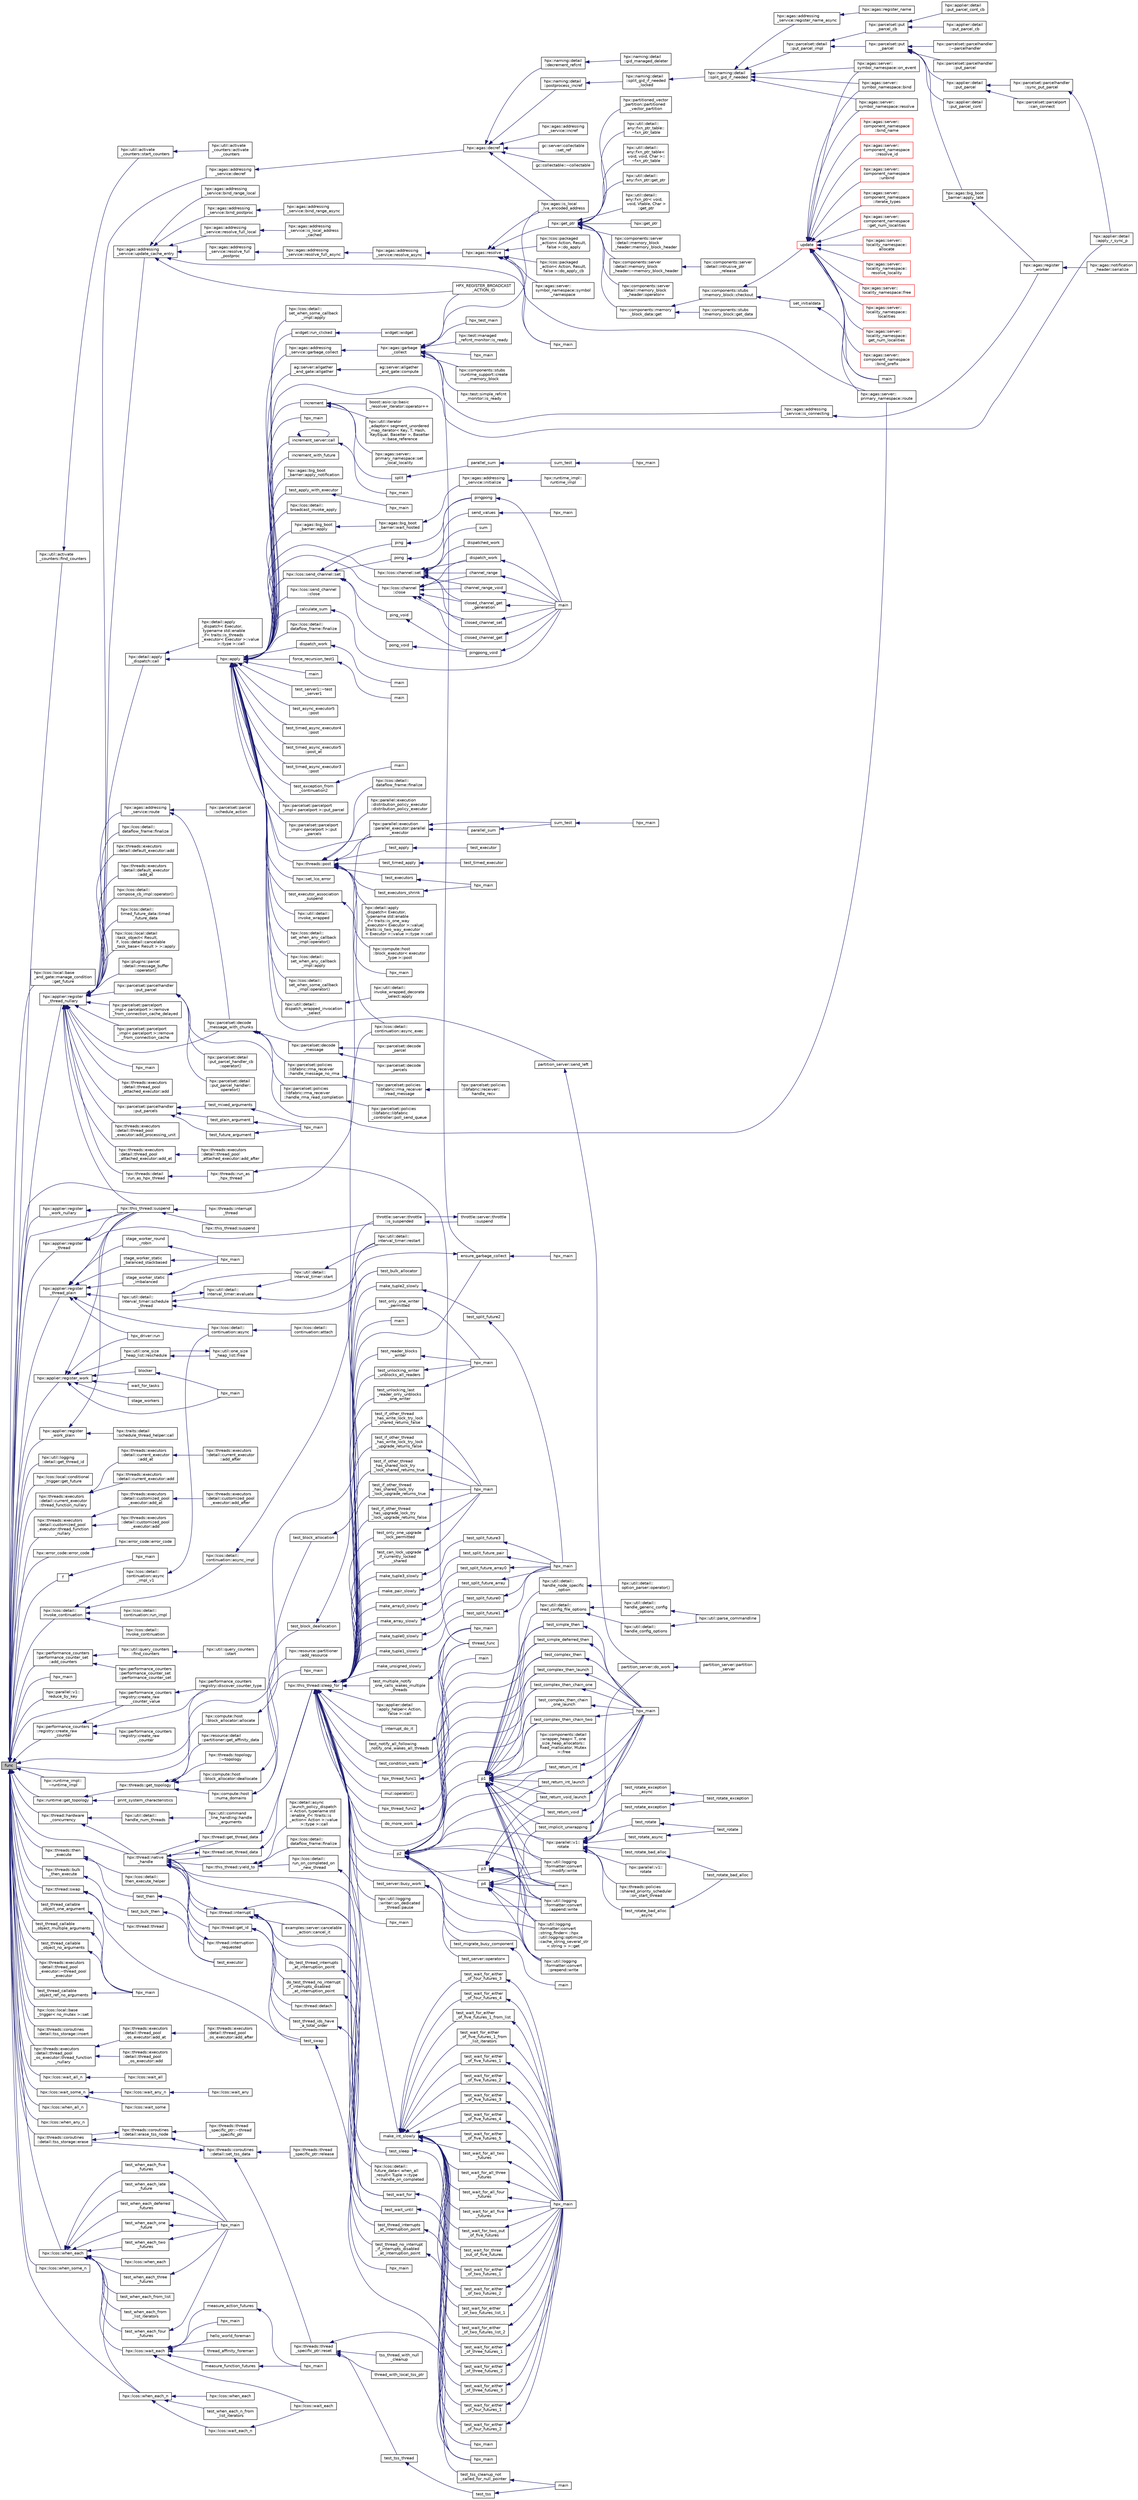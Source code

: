 digraph "func"
{
  edge [fontname="Helvetica",fontsize="10",labelfontname="Helvetica",labelfontsize="10"];
  node [fontname="Helvetica",fontsize="10",shape=record];
  rankdir="LR";
  Node691 [label="func",height=0.2,width=0.4,color="black", fillcolor="grey75", style="filled", fontcolor="black"];
  Node691 -> Node692 [dir="back",color="midnightblue",fontsize="10",style="solid",fontname="Helvetica"];
  Node692 [label="hpx::util::activate\l_counters::find_counters",height=0.2,width=0.4,color="black", fillcolor="white", style="filled",URL="$d9/d0b/classhpx_1_1util_1_1activate__counters.html#a797f766dd5e2416f54a5a91b267bedd4"];
  Node692 -> Node693 [dir="back",color="midnightblue",fontsize="10",style="solid",fontname="Helvetica"];
  Node693 [label="hpx::util::activate\l_counters::start_counters",height=0.2,width=0.4,color="black", fillcolor="white", style="filled",URL="$d9/d0b/classhpx_1_1util_1_1activate__counters.html#af2193bbb81054707baea1f8f19d63ddf"];
  Node693 -> Node694 [dir="back",color="midnightblue",fontsize="10",style="solid",fontname="Helvetica"];
  Node694 [label="hpx::util::activate\l_counters::activate\l_counters",height=0.2,width=0.4,color="black", fillcolor="white", style="filled",URL="$d9/d0b/classhpx_1_1util_1_1activate__counters.html#a58030114fe706c120ec4d6d793da25d7"];
  Node691 -> Node695 [dir="back",color="midnightblue",fontsize="10",style="solid",fontname="Helvetica"];
  Node695 [label="hpx::lcos::local::base\l_and_gate::manage_condition\l::get_future",height=0.2,width=0.4,color="black", fillcolor="white", style="filled",URL="$d2/d39/structhpx_1_1lcos_1_1local_1_1base__and__gate_1_1manage__condition.html#ac4f65bf84421c3d2e1e40e986d8d8e62"];
  Node691 -> Node696 [dir="back",color="midnightblue",fontsize="10",style="solid",fontname="Helvetica"];
  Node696 [label="hpx::applier::register\l_thread_nullary",height=0.2,width=0.4,color="black", fillcolor="white", style="filled",URL="$d8/dcb/namespacehpx_1_1applier.html#a401cd1145927e58d74d1eb52aaccd936"];
  Node696 -> Node697 [dir="back",color="midnightblue",fontsize="10",style="solid",fontname="Helvetica"];
  Node697 [label="hpx::agas::addressing\l_service::route",height=0.2,width=0.4,color="black", fillcolor="white", style="filled",URL="$db/d58/structhpx_1_1agas_1_1addressing__service.html#a7ba78aaaea353576c92e10899bbbb471",tooltip="Route the given parcel to the appropriate AGAS service instance. "];
  Node697 -> Node698 [dir="back",color="midnightblue",fontsize="10",style="solid",fontname="Helvetica"];
  Node698 [label="hpx::parcelset::decode\l_message_with_chunks",height=0.2,width=0.4,color="black", fillcolor="white", style="filled",URL="$d4/d41/namespacehpx_1_1parcelset.html#abb7d99e0c8aaa983f0851d9c5d4e78bf"];
  Node698 -> Node699 [dir="back",color="midnightblue",fontsize="10",style="solid",fontname="Helvetica"];
  Node699 [label="hpx::parcelset::decode\l_message",height=0.2,width=0.4,color="black", fillcolor="white", style="filled",URL="$d4/d41/namespacehpx_1_1parcelset.html#ab5f27461c52dbbfeab29fe8a37986faa"];
  Node699 -> Node700 [dir="back",color="midnightblue",fontsize="10",style="solid",fontname="Helvetica"];
  Node700 [label="hpx::parcelset::decode\l_parcel",height=0.2,width=0.4,color="black", fillcolor="white", style="filled",URL="$d4/d41/namespacehpx_1_1parcelset.html#a0199ca3fa04e8fa08c9e6b9eec41ebb5"];
  Node699 -> Node701 [dir="back",color="midnightblue",fontsize="10",style="solid",fontname="Helvetica"];
  Node701 [label="hpx::parcelset::decode\l_parcels",height=0.2,width=0.4,color="black", fillcolor="white", style="filled",URL="$d4/d41/namespacehpx_1_1parcelset.html#aa7b4acdaa73e95824f4406d316551b51"];
  Node698 -> Node702 [dir="back",color="midnightblue",fontsize="10",style="solid",fontname="Helvetica"];
  Node702 [label="hpx::parcelset::policies\l::libfabric::rma_receiver\l::handle_message_no_rma",height=0.2,width=0.4,color="black", fillcolor="white", style="filled",URL="$d4/d56/structhpx_1_1parcelset_1_1policies_1_1libfabric_1_1rma__receiver.html#a9ee3082ad51ee63cf85049b8126580f0"];
  Node702 -> Node703 [dir="back",color="midnightblue",fontsize="10",style="solid",fontname="Helvetica"];
  Node703 [label="hpx::parcelset::policies\l::libfabric::rma_receiver\l::read_message",height=0.2,width=0.4,color="black", fillcolor="white", style="filled",URL="$d4/d56/structhpx_1_1parcelset_1_1policies_1_1libfabric_1_1rma__receiver.html#a687e3e9569a57b6bd48220ecd7ef2394"];
  Node703 -> Node704 [dir="back",color="midnightblue",fontsize="10",style="solid",fontname="Helvetica"];
  Node704 [label="hpx::parcelset::policies\l::libfabric::receiver::\lhandle_recv",height=0.2,width=0.4,color="black", fillcolor="white", style="filled",URL="$d9/df5/structhpx_1_1parcelset_1_1policies_1_1libfabric_1_1receiver.html#ae18eac5b1593bc79ba31cf828177d611"];
  Node698 -> Node705 [dir="back",color="midnightblue",fontsize="10",style="solid",fontname="Helvetica"];
  Node705 [label="hpx::parcelset::policies\l::libfabric::rma_receiver\l::handle_rma_read_completion",height=0.2,width=0.4,color="black", fillcolor="white", style="filled",URL="$d4/d56/structhpx_1_1parcelset_1_1policies_1_1libfabric_1_1rma__receiver.html#a77182bc65fb4dd0fc0737d87bec05a72"];
  Node705 -> Node706 [dir="back",color="midnightblue",fontsize="10",style="solid",fontname="Helvetica"];
  Node706 [label="hpx::parcelset::policies\l::libfabric::libfabric\l_controller::poll_send_queue",height=0.2,width=0.4,color="black", fillcolor="white", style="filled",URL="$db/d9f/classhpx_1_1parcelset_1_1policies_1_1libfabric_1_1libfabric__controller.html#afaa02e122be1ea6800a245af7b3a9cf8"];
  Node697 -> Node707 [dir="back",color="midnightblue",fontsize="10",style="solid",fontname="Helvetica"];
  Node707 [label="hpx::parcelset::parcel\l::schedule_action",height=0.2,width=0.4,color="black", fillcolor="white", style="filled",URL="$d7/d11/classhpx_1_1parcelset_1_1parcel.html#a48b0c65d702bd4b1c4234de252246eb5"];
  Node696 -> Node708 [dir="back",color="midnightblue",fontsize="10",style="solid",fontname="Helvetica"];
  Node708 [label="hpx::agas::addressing\l_service::decref",height=0.2,width=0.4,color="black", fillcolor="white", style="filled",URL="$db/d58/structhpx_1_1agas_1_1addressing__service.html#a0f18342491c8f0398bc0747a0634658b",tooltip="Decrement the global reference count for the given id. "];
  Node708 -> Node709 [dir="back",color="midnightblue",fontsize="10",style="solid",fontname="Helvetica"];
  Node709 [label="hpx::agas::decref",height=0.2,width=0.4,color="black", fillcolor="white", style="filled",URL="$dc/d54/namespacehpx_1_1agas.html#a08f10ad4320050773ecaf08b7ad1ad3e"];
  Node709 -> Node710 [dir="back",color="midnightblue",fontsize="10",style="solid",fontname="Helvetica"];
  Node710 [label="hpx::agas::addressing\l_service::incref",height=0.2,width=0.4,color="black", fillcolor="white", style="filled",URL="$db/d58/structhpx_1_1agas_1_1addressing__service.html#a77add8ef493b3ff577876bbbde8b2ead"];
  Node709 -> Node711 [dir="back",color="midnightblue",fontsize="10",style="solid",fontname="Helvetica"];
  Node711 [label="hpx::agas::is_local\l_lva_encoded_address",height=0.2,width=0.4,color="black", fillcolor="white", style="filled",URL="$dc/d54/namespacehpx_1_1agas.html#abb5e5584ed3b536ace8e3f58415e24c2"];
  Node709 -> Node712 [dir="back",color="midnightblue",fontsize="10",style="solid",fontname="Helvetica"];
  Node712 [label="gc::server::collectable\l::set_ref",height=0.2,width=0.4,color="black", fillcolor="white", style="filled",URL="$da/d76/structgc_1_1server_1_1collectable.html#a8e123e39f5a85da593dc15b5f872748d"];
  Node709 -> Node713 [dir="back",color="midnightblue",fontsize="10",style="solid",fontname="Helvetica"];
  Node713 [label="gc::collectable::~collectable",height=0.2,width=0.4,color="black", fillcolor="white", style="filled",URL="$da/d23/structgc_1_1collectable.html#aa3ac1547c0889e84cc088090dafcad1e"];
  Node709 -> Node714 [dir="back",color="midnightblue",fontsize="10",style="solid",fontname="Helvetica"];
  Node714 [label="hpx::naming::detail\l::decrement_refcnt",height=0.2,width=0.4,color="black", fillcolor="white", style="filled",URL="$d5/d18/namespacehpx_1_1naming_1_1detail.html#a63ddb380473bdb8a186686ffe718b6e2"];
  Node714 -> Node715 [dir="back",color="midnightblue",fontsize="10",style="solid",fontname="Helvetica"];
  Node715 [label="hpx::naming::detail\l::gid_managed_deleter",height=0.2,width=0.4,color="black", fillcolor="white", style="filled",URL="$d5/d18/namespacehpx_1_1naming_1_1detail.html#a4a5ba88a0340322e30f2d7b160a4568f"];
  Node709 -> Node716 [dir="back",color="midnightblue",fontsize="10",style="solid",fontname="Helvetica"];
  Node716 [label="hpx::naming::detail\l::postprocess_incref",height=0.2,width=0.4,color="black", fillcolor="white", style="filled",URL="$d5/d18/namespacehpx_1_1naming_1_1detail.html#a9d2708b2b1a4087d64195137b077ef1d"];
  Node716 -> Node717 [dir="back",color="midnightblue",fontsize="10",style="solid",fontname="Helvetica"];
  Node717 [label="hpx::naming::detail\l::split_gid_if_needed\l_locked",height=0.2,width=0.4,color="black", fillcolor="white", style="filled",URL="$d5/d18/namespacehpx_1_1naming_1_1detail.html#a8a41d874bb719f702a76d483293d9d56"];
  Node717 -> Node718 [dir="back",color="midnightblue",fontsize="10",style="solid",fontname="Helvetica"];
  Node718 [label="hpx::naming::detail\l::split_gid_if_needed",height=0.2,width=0.4,color="black", fillcolor="white", style="filled",URL="$d5/d18/namespacehpx_1_1naming_1_1detail.html#a106949fcb9087fb6bdca67d048d6568f"];
  Node718 -> Node719 [dir="back",color="midnightblue",fontsize="10",style="solid",fontname="Helvetica"];
  Node719 [label="hpx::agas::addressing\l_service::register_name_async",height=0.2,width=0.4,color="black", fillcolor="white", style="filled",URL="$db/d58/structhpx_1_1agas_1_1addressing__service.html#adfd0ce835927a3c0396b6fc9e9fbb3cf"];
  Node719 -> Node720 [dir="back",color="midnightblue",fontsize="10",style="solid",fontname="Helvetica"];
  Node720 [label="hpx::agas::register_name",height=0.2,width=0.4,color="black", fillcolor="white", style="filled",URL="$dc/d54/namespacehpx_1_1agas.html#adc43905ef74ad9948375f3948b64fc2f"];
  Node718 -> Node721 [dir="back",color="midnightblue",fontsize="10",style="solid",fontname="Helvetica"];
  Node721 [label="hpx::parcelset::detail\l::put_parcel_impl",height=0.2,width=0.4,color="black", fillcolor="white", style="filled",URL="$dc/d4e/namespacehpx_1_1parcelset_1_1detail.html#a0dfe29365976960c7f5db6388e8ce603"];
  Node721 -> Node722 [dir="back",color="midnightblue",fontsize="10",style="solid",fontname="Helvetica"];
  Node722 [label="hpx::parcelset::put\l_parcel",height=0.2,width=0.4,color="black", fillcolor="white", style="filled",URL="$d4/d41/namespacehpx_1_1parcelset.html#a53a9f5c6cf260dc8d06d194c96182b65"];
  Node722 -> Node723 [dir="back",color="midnightblue",fontsize="10",style="solid",fontname="Helvetica"];
  Node723 [label="hpx::applier::detail\l::put_parcel",height=0.2,width=0.4,color="black", fillcolor="white", style="filled",URL="$d1/d2a/namespacehpx_1_1applier_1_1detail.html#a4d568b8071bb894a09fabfba232c2663"];
  Node723 -> Node724 [dir="back",color="midnightblue",fontsize="10",style="solid",fontname="Helvetica"];
  Node724 [label="hpx::parcelset::parcelhandler\l::sync_put_parcel",height=0.2,width=0.4,color="black", fillcolor="white", style="filled",URL="$d4/d2f/classhpx_1_1parcelset_1_1parcelhandler.html#ad478f8b244ec822fcbcb84aa67b17497"];
  Node724 -> Node725 [dir="back",color="midnightblue",fontsize="10",style="solid",fontname="Helvetica"];
  Node725 [label="hpx::applier::detail\l::apply_r_sync_p",height=0.2,width=0.4,color="black", fillcolor="white", style="filled",URL="$d1/d2a/namespacehpx_1_1applier_1_1detail.html#ab69485311adeb590afa621a4b4be595d"];
  Node723 -> Node726 [dir="back",color="midnightblue",fontsize="10",style="solid",fontname="Helvetica"];
  Node726 [label="hpx::parcelset::parcelport\l::can_connect",height=0.2,width=0.4,color="black", fillcolor="white", style="filled",URL="$d9/d67/classhpx_1_1parcelset_1_1parcelport.html#a68bd6750625124e4de6309e74283a767"];
  Node722 -> Node727 [dir="back",color="midnightblue",fontsize="10",style="solid",fontname="Helvetica"];
  Node727 [label="hpx::applier::detail\l::put_parcel_cont",height=0.2,width=0.4,color="black", fillcolor="white", style="filled",URL="$d1/d2a/namespacehpx_1_1applier_1_1detail.html#aa5119ce6a8f642d2bacf23dc42ade0f9"];
  Node722 -> Node728 [dir="back",color="midnightblue",fontsize="10",style="solid",fontname="Helvetica"];
  Node728 [label="hpx::agas::big_boot\l_barrier::apply_late",height=0.2,width=0.4,color="black", fillcolor="white", style="filled",URL="$d8/db6/structhpx_1_1agas_1_1big__boot__barrier.html#a9148a04a25bea5a37d77b3ff20e1ebfb"];
  Node728 -> Node729 [dir="back",color="midnightblue",fontsize="10",style="solid",fontname="Helvetica"];
  Node729 [label="hpx::agas::register\l_worker",height=0.2,width=0.4,color="black", fillcolor="white", style="filled",URL="$dc/d54/namespacehpx_1_1agas.html#a3c98dc053a97fca0f3f3b5719d9f8336"];
  Node729 -> Node730 [dir="back",color="midnightblue",fontsize="10",style="solid",fontname="Helvetica"];
  Node730 [label="hpx::agas::notification\l_header::serialize",height=0.2,width=0.4,color="black", fillcolor="white", style="filled",URL="$de/dae/structhpx_1_1agas_1_1notification__header.html#aa028cf0e80baf9259523c340c4568634"];
  Node722 -> Node731 [dir="back",color="midnightblue",fontsize="10",style="solid",fontname="Helvetica"];
  Node731 [label="hpx::parcelset::parcelhandler\l::~parcelhandler",height=0.2,width=0.4,color="black", fillcolor="white", style="filled",URL="$d4/d2f/classhpx_1_1parcelset_1_1parcelhandler.html#a938c1c4259b1be845dc0197465969a17"];
  Node722 -> Node732 [dir="back",color="midnightblue",fontsize="10",style="solid",fontname="Helvetica"];
  Node732 [label="hpx::parcelset::parcelhandler\l::put_parcel",height=0.2,width=0.4,color="black", fillcolor="white", style="filled",URL="$d4/d2f/classhpx_1_1parcelset_1_1parcelhandler.html#aad45344f98c3f15456325c7270ae5ade"];
  Node721 -> Node733 [dir="back",color="midnightblue",fontsize="10",style="solid",fontname="Helvetica"];
  Node733 [label="hpx::parcelset::put\l_parcel_cb",height=0.2,width=0.4,color="black", fillcolor="white", style="filled",URL="$d4/d41/namespacehpx_1_1parcelset.html#a44a60f48094a44cbb7f52b7807dc56ff"];
  Node733 -> Node734 [dir="back",color="midnightblue",fontsize="10",style="solid",fontname="Helvetica"];
  Node734 [label="hpx::applier::detail\l::put_parcel_cb",height=0.2,width=0.4,color="black", fillcolor="white", style="filled",URL="$d1/d2a/namespacehpx_1_1applier_1_1detail.html#a96b7471f7a59fa4d3d298e562507c339"];
  Node733 -> Node735 [dir="back",color="midnightblue",fontsize="10",style="solid",fontname="Helvetica"];
  Node735 [label="hpx::applier::detail\l::put_parcel_cont_cb",height=0.2,width=0.4,color="black", fillcolor="white", style="filled",URL="$d1/d2a/namespacehpx_1_1applier_1_1detail.html#acb5d7569cd53998c51e4b48f09d62e83"];
  Node718 -> Node736 [dir="back",color="midnightblue",fontsize="10",style="solid",fontname="Helvetica"];
  Node736 [label="hpx::agas::server::\lsymbol_namespace::bind",height=0.2,width=0.4,color="black", fillcolor="white", style="filled",URL="$dc/da6/structhpx_1_1agas_1_1server_1_1symbol__namespace.html#a229ead0876ac8c5754793a2ca68de559"];
  Node718 -> Node737 [dir="back",color="midnightblue",fontsize="10",style="solid",fontname="Helvetica"];
  Node737 [label="hpx::agas::server::\lsymbol_namespace::resolve",height=0.2,width=0.4,color="black", fillcolor="white", style="filled",URL="$dc/da6/structhpx_1_1agas_1_1server_1_1symbol__namespace.html#aec3fc24e40dc96142eb77537945e92d5"];
  Node718 -> Node738 [dir="back",color="midnightblue",fontsize="10",style="solid",fontname="Helvetica"];
  Node738 [label="hpx::agas::server::\lsymbol_namespace::on_event",height=0.2,width=0.4,color="black", fillcolor="white", style="filled",URL="$dc/da6/structhpx_1_1agas_1_1server_1_1symbol__namespace.html#abbfcf18e8d40612e4fa618a39a2fc492"];
  Node696 -> Node739 [dir="back",color="midnightblue",fontsize="10",style="solid",fontname="Helvetica"];
  Node739 [label="hpx::agas::addressing\l_service::update_cache_entry",height=0.2,width=0.4,color="black", fillcolor="white", style="filled",URL="$db/d58/structhpx_1_1agas_1_1addressing__service.html#ab49f7530592fc5c804c94720b8ffd61d"];
  Node739 -> Node740 [dir="back",color="midnightblue",fontsize="10",style="solid",fontname="Helvetica"];
  Node740 [label="hpx::agas::addressing\l_service::bind_range_local",height=0.2,width=0.4,color="black", fillcolor="white", style="filled",URL="$db/d58/structhpx_1_1agas_1_1addressing__service.html#ab1d0ff454f580a5082a9b5d25b4f06fd",tooltip="Bind unique range of global ids to given base address. "];
  Node739 -> Node741 [dir="back",color="midnightblue",fontsize="10",style="solid",fontname="Helvetica"];
  Node741 [label="hpx::agas::addressing\l_service::bind_postproc",height=0.2,width=0.4,color="black", fillcolor="white", style="filled",URL="$db/d58/structhpx_1_1agas_1_1addressing__service.html#ae6f42662e19483b27cbf2e2779104b6c"];
  Node741 -> Node742 [dir="back",color="midnightblue",fontsize="10",style="solid",fontname="Helvetica"];
  Node742 [label="hpx::agas::addressing\l_service::bind_range_async",height=0.2,width=0.4,color="black", fillcolor="white", style="filled",URL="$db/d58/structhpx_1_1agas_1_1addressing__service.html#ad125f48a33347da6ab20c84f57822af7"];
  Node739 -> Node743 [dir="back",color="midnightblue",fontsize="10",style="solid",fontname="Helvetica"];
  Node743 [label="hpx::agas::addressing\l_service::resolve_full_local",height=0.2,width=0.4,color="black", fillcolor="white", style="filled",URL="$db/d58/structhpx_1_1agas_1_1addressing__service.html#af089b92023be321f1e101f8666f79d56"];
  Node743 -> Node744 [dir="back",color="midnightblue",fontsize="10",style="solid",fontname="Helvetica"];
  Node744 [label="hpx::agas::addressing\l_service::is_local_address\l_cached",height=0.2,width=0.4,color="black", fillcolor="white", style="filled",URL="$db/d58/structhpx_1_1agas_1_1addressing__service.html#ac22315a71f47927a730953d44c01e119"];
  Node739 -> Node745 [dir="back",color="midnightblue",fontsize="10",style="solid",fontname="Helvetica"];
  Node745 [label="hpx::agas::addressing\l_service::resolve_full\l_postproc",height=0.2,width=0.4,color="black", fillcolor="white", style="filled",URL="$db/d58/structhpx_1_1agas_1_1addressing__service.html#a9adf9683a9e200a15224e7c04f8d6339"];
  Node745 -> Node746 [dir="back",color="midnightblue",fontsize="10",style="solid",fontname="Helvetica"];
  Node746 [label="hpx::agas::addressing\l_service::resolve_full_async",height=0.2,width=0.4,color="black", fillcolor="white", style="filled",URL="$db/d58/structhpx_1_1agas_1_1addressing__service.html#af678e6288e0f302b9c96b813a8e660ef"];
  Node746 -> Node747 [dir="back",color="midnightblue",fontsize="10",style="solid",fontname="Helvetica"];
  Node747 [label="hpx::agas::addressing\l_service::resolve_async",height=0.2,width=0.4,color="black", fillcolor="white", style="filled",URL="$db/d58/structhpx_1_1agas_1_1addressing__service.html#a3344990e7d5c255f51bf89a8fb2828eb"];
  Node747 -> Node748 [dir="back",color="midnightblue",fontsize="10",style="solid",fontname="Helvetica"];
  Node748 [label="hpx::agas::resolve",height=0.2,width=0.4,color="black", fillcolor="white", style="filled",URL="$dc/d54/namespacehpx_1_1agas.html#aa3252ce39fbc229439bb0d85875b01fb"];
  Node748 -> Node749 [dir="back",color="midnightblue",fontsize="10",style="solid",fontname="Helvetica"];
  Node749 [label="hpx::get_ptr",height=0.2,width=0.4,color="black", fillcolor="white", style="filled",URL="$d8/d83/namespacehpx.html#aeb814737de830a2e8e340ca052d5ebfa",tooltip="Returns a future referring to the pointer to the underlying memory of a component. "];
  Node749 -> Node750 [dir="back",color="midnightblue",fontsize="10",style="solid",fontname="Helvetica"];
  Node750 [label="hpx::util::detail::\lany::fxn_ptr_table::\l~fxn_ptr_table",height=0.2,width=0.4,color="black", fillcolor="white", style="filled",URL="$d4/d23/structhpx_1_1util_1_1detail_1_1any_1_1fxn__ptr__table.html#abec0243c15a22c17b416628b8de59111"];
  Node749 -> Node751 [dir="back",color="midnightblue",fontsize="10",style="solid",fontname="Helvetica"];
  Node751 [label="hpx::util::detail::\lany::fxn_ptr_table\<\l void, void, Char \>::\l~fxn_ptr_table",height=0.2,width=0.4,color="black", fillcolor="white", style="filled",URL="$d3/d8f/structhpx_1_1util_1_1detail_1_1any_1_1fxn__ptr__table_3_01void_00_01void_00_01_char_01_4.html#aa98a639e98218646776adc0f4d0c4f68"];
  Node749 -> Node752 [dir="back",color="midnightblue",fontsize="10",style="solid",fontname="Helvetica"];
  Node752 [label="hpx::util::detail::\lany::fxn_ptr::get_ptr",height=0.2,width=0.4,color="black", fillcolor="white", style="filled",URL="$d7/dcb/structhpx_1_1util_1_1detail_1_1any_1_1fxn__ptr.html#a43d78a2ab4dd4b2149f361b38eeac853"];
  Node749 -> Node753 [dir="back",color="midnightblue",fontsize="10",style="solid",fontname="Helvetica"];
  Node753 [label="hpx::util::detail::\lany::fxn_ptr\< void,\l void, Vtable, Char \>\l::get_ptr",height=0.2,width=0.4,color="black", fillcolor="white", style="filled",URL="$d4/dfd/structhpx_1_1util_1_1detail_1_1any_1_1fxn__ptr_3_01void_00_01void_00_01_vtable_00_01_char_01_4.html#a92b4217797102bca7f9ebe903be1cbbe"];
  Node749 -> Node754 [dir="back",color="midnightblue",fontsize="10",style="solid",fontname="Helvetica"];
  Node754 [label="hpx::get_ptr",height=0.2,width=0.4,color="black", fillcolor="white", style="filled",URL="$d8/d83/namespacehpx.html#a488c36e8791a0f000ffce5ce86994602",tooltip="Returns a future referring to the pointer to the underlying memory of a component. "];
  Node749 -> Node755 [dir="back",color="midnightblue",fontsize="10",style="solid",fontname="Helvetica"];
  Node755 [label="hpx::components::server\l::detail::memory_block\l_header::memory_block_header",height=0.2,width=0.4,color="black", fillcolor="white", style="filled",URL="$d7/d1b/classhpx_1_1components_1_1server_1_1detail_1_1memory__block__header.html#aed5e8cf63bf5845d4e1e6d24c5ff36fe"];
  Node749 -> Node756 [dir="back",color="midnightblue",fontsize="10",style="solid",fontname="Helvetica"];
  Node756 [label="hpx::components::server\l::detail::memory_block\l_header::~memory_block_header",height=0.2,width=0.4,color="black", fillcolor="white", style="filled",URL="$d7/d1b/classhpx_1_1components_1_1server_1_1detail_1_1memory__block__header.html#a64944da9256f10c75be3c4683f978314"];
  Node756 -> Node757 [dir="back",color="midnightblue",fontsize="10",style="solid",fontname="Helvetica"];
  Node757 [label="hpx::components::server\l::detail::intrusive_ptr\l_release",height=0.2,width=0.4,color="black", fillcolor="white", style="filled",URL="$d8/d25/namespacehpx_1_1components_1_1server_1_1detail.html#a17d9da126dd7a005fe03586fc75ca180"];
  Node749 -> Node758 [dir="back",color="midnightblue",fontsize="10",style="solid",fontname="Helvetica"];
  Node758 [label="hpx::components::server\l::detail::memory_block\l_header::operator=",height=0.2,width=0.4,color="black", fillcolor="white", style="filled",URL="$d7/d1b/classhpx_1_1components_1_1server_1_1detail_1_1memory__block__header.html#a9f0f60ded060c5333875f47c4d36df16"];
  Node749 -> Node759 [dir="back",color="midnightblue",fontsize="10",style="solid",fontname="Helvetica"];
  Node759 [label="hpx::components::memory\l_block_data::get",height=0.2,width=0.4,color="black", fillcolor="white", style="filled",URL="$d5/d76/classhpx_1_1components_1_1memory__block__data.html#a97ce2f01b730d8d90d329c1642fc0b28"];
  Node759 -> Node760 [dir="back",color="midnightblue",fontsize="10",style="solid",fontname="Helvetica"];
  Node760 [label="hpx::components::stubs\l::memory_block::get_data",height=0.2,width=0.4,color="black", fillcolor="white", style="filled",URL="$d2/d46/structhpx_1_1components_1_1stubs_1_1memory__block.html#ac16c7812886244945987a05d7cb9b6e2"];
  Node759 -> Node761 [dir="back",color="midnightblue",fontsize="10",style="solid",fontname="Helvetica"];
  Node761 [label="hpx::components::stubs\l::memory_block::checkout",height=0.2,width=0.4,color="black", fillcolor="white", style="filled",URL="$d2/d46/structhpx_1_1components_1_1stubs_1_1memory__block.html#a37128bbb38e0ee31010f3d06d6de4e66"];
  Node761 -> Node762 [dir="back",color="midnightblue",fontsize="10",style="solid",fontname="Helvetica"];
  Node762 [label="set_initialdata",height=0.2,width=0.4,color="black", fillcolor="white", style="filled",URL="$d7/d8b/non__atomic__rma_8cpp.html#a8088a219b6b7da870545f4ec73f80930"];
  Node762 -> Node763 [dir="back",color="midnightblue",fontsize="10",style="solid",fontname="Helvetica"];
  Node763 [label="main",height=0.2,width=0.4,color="black", fillcolor="white", style="filled",URL="$d7/d8b/non__atomic__rma_8cpp.html#a0ddf1224851353fc92bfbff6f499fa97"];
  Node761 -> Node764 [dir="back",color="midnightblue",fontsize="10",style="solid",fontname="Helvetica"];
  Node764 [label="update",height=0.2,width=0.4,color="red", fillcolor="white", style="filled",URL="$d7/d8b/non__atomic__rma_8cpp.html#a1f6c9aa3449cfad360e892c9c0bb7773"];
  Node764 -> Node765 [dir="back",color="midnightblue",fontsize="10",style="solid",fontname="Helvetica"];
  Node765 [label="hpx::agas::server::\lcomponent_namespace\l::bind_prefix",height=0.2,width=0.4,color="red", fillcolor="white", style="filled",URL="$d4/dc8/structhpx_1_1agas_1_1server_1_1component__namespace.html#aa0f1e073d2837e493bbb13ffd5c06dc7"];
  Node764 -> Node769 [dir="back",color="midnightblue",fontsize="10",style="solid",fontname="Helvetica"];
  Node769 [label="hpx::agas::server::\lcomponent_namespace\l::bind_name",height=0.2,width=0.4,color="red", fillcolor="white", style="filled",URL="$d4/dc8/structhpx_1_1agas_1_1server_1_1component__namespace.html#ac81ad0c6b5a63d0af3299207949b4749"];
  Node764 -> Node771 [dir="back",color="midnightblue",fontsize="10",style="solid",fontname="Helvetica"];
  Node771 [label="hpx::agas::server::\lcomponent_namespace\l::resolve_id",height=0.2,width=0.4,color="red", fillcolor="white", style="filled",URL="$d4/dc8/structhpx_1_1agas_1_1server_1_1component__namespace.html#acee1577d340b0c3af69fea410a97e760"];
  Node764 -> Node773 [dir="back",color="midnightblue",fontsize="10",style="solid",fontname="Helvetica"];
  Node773 [label="hpx::agas::server::\lcomponent_namespace\l::unbind",height=0.2,width=0.4,color="red", fillcolor="white", style="filled",URL="$d4/dc8/structhpx_1_1agas_1_1server_1_1component__namespace.html#a6a1c04b36c3f7c2a61dba64cf586f2b7"];
  Node764 -> Node775 [dir="back",color="midnightblue",fontsize="10",style="solid",fontname="Helvetica"];
  Node775 [label="hpx::agas::server::\lcomponent_namespace\l::iterate_types",height=0.2,width=0.4,color="red", fillcolor="white", style="filled",URL="$d4/dc8/structhpx_1_1agas_1_1server_1_1component__namespace.html#a841f64a9b93bb658091f80fa5019c42c"];
  Node764 -> Node777 [dir="back",color="midnightblue",fontsize="10",style="solid",fontname="Helvetica"];
  Node777 [label="hpx::agas::server::\lcomponent_namespace\l::get_num_localities",height=0.2,width=0.4,color="red", fillcolor="white", style="filled",URL="$d4/dc8/structhpx_1_1agas_1_1server_1_1component__namespace.html#ae4612aa43bf1a3173cc0a17f78593a1f"];
  Node764 -> Node779 [dir="back",color="midnightblue",fontsize="10",style="solid",fontname="Helvetica"];
  Node779 [label="hpx::agas::server::\llocality_namespace::\lallocate",height=0.2,width=0.4,color="red", fillcolor="white", style="filled",URL="$dc/d72/structhpx_1_1agas_1_1server_1_1locality__namespace.html#a584777211619893840252d5c72b726ac"];
  Node764 -> Node783 [dir="back",color="midnightblue",fontsize="10",style="solid",fontname="Helvetica"];
  Node783 [label="hpx::agas::server::\llocality_namespace::\lresolve_locality",height=0.2,width=0.4,color="red", fillcolor="white", style="filled",URL="$dc/d72/structhpx_1_1agas_1_1server_1_1locality__namespace.html#acc664dc0ee762d5b35802aa60ac9f6e7"];
  Node764 -> Node785 [dir="back",color="midnightblue",fontsize="10",style="solid",fontname="Helvetica"];
  Node785 [label="hpx::agas::server::\llocality_namespace::free",height=0.2,width=0.4,color="red", fillcolor="white", style="filled",URL="$dc/d72/structhpx_1_1agas_1_1server_1_1locality__namespace.html#a53c05de8b43cbdb17edf4930b0fc0ac6"];
  Node764 -> Node787 [dir="back",color="midnightblue",fontsize="10",style="solid",fontname="Helvetica"];
  Node787 [label="hpx::agas::server::\llocality_namespace::\llocalities",height=0.2,width=0.4,color="red", fillcolor="white", style="filled",URL="$dc/d72/structhpx_1_1agas_1_1server_1_1locality__namespace.html#ab0ecc44f496ee5011c8ba2c73ea4e5e5"];
  Node764 -> Node789 [dir="back",color="midnightblue",fontsize="10",style="solid",fontname="Helvetica"];
  Node789 [label="hpx::agas::server::\llocality_namespace::\lget_num_localities",height=0.2,width=0.4,color="red", fillcolor="white", style="filled",URL="$dc/d72/structhpx_1_1agas_1_1server_1_1locality__namespace.html#a0df77ad95317a3800a9ae69e8a7ebbe8"];
  Node764 -> Node763 [dir="back",color="midnightblue",fontsize="10",style="solid",fontname="Helvetica"];
  Node764 -> Node801 [dir="back",color="midnightblue",fontsize="10",style="solid",fontname="Helvetica"];
  Node801 [label="hpx::agas::server::\lprimary_namespace::route",height=0.2,width=0.4,color="black", fillcolor="white", style="filled",URL="$d7/d3a/structhpx_1_1agas_1_1server_1_1primary__namespace.html#a9037a1baa55fb13097a541bc365f2d0b"];
  Node764 -> Node736 [dir="back",color="midnightblue",fontsize="10",style="solid",fontname="Helvetica"];
  Node764 -> Node737 [dir="back",color="midnightblue",fontsize="10",style="solid",fontname="Helvetica"];
  Node764 -> Node738 [dir="back",color="midnightblue",fontsize="10",style="solid",fontname="Helvetica"];
  Node749 -> Node804 [dir="back",color="midnightblue",fontsize="10",style="solid",fontname="Helvetica"];
  Node804 [label="hpx::partitioned_vector\l_partition::partitioned\l_vector_partition",height=0.2,width=0.4,color="black", fillcolor="white", style="filled",URL="$da/d87/classhpx_1_1partitioned__vector__partition.html#a85078a778fae06c9d51315c2775227c2"];
  Node748 -> Node711 [dir="back",color="midnightblue",fontsize="10",style="solid",fontname="Helvetica"];
  Node748 -> Node805 [dir="back",color="midnightblue",fontsize="10",style="solid",fontname="Helvetica"];
  Node805 [label="hpx_main",height=0.2,width=0.4,color="black", fillcolor="white", style="filled",URL="$d1/d4f/local__address__rebind_8cpp.html#aaf67a3863f19ff7033e239ebb1204fb7"];
  Node748 -> Node806 [dir="back",color="midnightblue",fontsize="10",style="solid",fontname="Helvetica"];
  Node806 [label="hpx::lcos::packaged\l_action\< Action, Result,\l false \>::do_apply",height=0.2,width=0.4,color="black", fillcolor="white", style="filled",URL="$df/da7/classhpx_1_1lcos_1_1packaged__action_3_01_action_00_01_result_00_01false_01_4.html#a7b4b07dc448c4f1e41b2d0dd4db0766d"];
  Node748 -> Node807 [dir="back",color="midnightblue",fontsize="10",style="solid",fontname="Helvetica"];
  Node807 [label="hpx::lcos::packaged\l_action\< Action, Result,\l false \>::do_apply_cb",height=0.2,width=0.4,color="black", fillcolor="white", style="filled",URL="$df/da7/classhpx_1_1lcos_1_1packaged__action_3_01_action_00_01_result_00_01false_01_4.html#ae9e7cb83096eb3fd1b748c39545d66a7"];
  Node748 -> Node801 [dir="back",color="midnightblue",fontsize="10",style="solid",fontname="Helvetica"];
  Node748 -> Node808 [dir="back",color="midnightblue",fontsize="10",style="solid",fontname="Helvetica"];
  Node808 [label="hpx::agas::server::\lsymbol_namespace::symbol\l_namespace",height=0.2,width=0.4,color="black", fillcolor="white", style="filled",URL="$dc/da6/structhpx_1_1agas_1_1server_1_1symbol__namespace.html#a47e93a69f95628011765023a666b6619"];
  Node739 -> Node805 [dir="back",color="midnightblue",fontsize="10",style="solid",fontname="Helvetica"];
  Node739 -> Node809 [dir="back",color="midnightblue",fontsize="10",style="solid",fontname="Helvetica"];
  Node809 [label="HPX_REGISTER_BROADCAST\l_ACTION_ID",height=0.2,width=0.4,color="black", fillcolor="white", style="filled",URL="$de/d5c/runtime__support__server_8cpp.html#a2c7fd60adfab122ae67b173ad73fc706"];
  Node696 -> Node810 [dir="back",color="midnightblue",fontsize="10",style="solid",fontname="Helvetica"];
  Node810 [label="hpx::detail::apply\l_dispatch::call",height=0.2,width=0.4,color="black", fillcolor="white", style="filled",URL="$db/de8/structhpx_1_1detail_1_1apply__dispatch.html#a0755fab16d281e74bcff0f8045be9459"];
  Node810 -> Node811 [dir="back",color="midnightblue",fontsize="10",style="solid",fontname="Helvetica"];
  Node811 [label="hpx::detail::apply\l_dispatch\< Executor,\l typename std::enable\l_if\< traits::is_threads\l_executor\< Executor \>::value\l \>::type \>::call",height=0.2,width=0.4,color="black", fillcolor="white", style="filled",URL="$d2/d36/structhpx_1_1detail_1_1apply__dispatch_3_01_executor_00_01typename_01std_1_1enable__if_3_01traitace0e78b4eed46f7469a5d3012e80024.html#a3cf0ca78ec85af06d8c729e4bd1b8ab4"];
  Node810 -> Node812 [dir="back",color="midnightblue",fontsize="10",style="solid",fontname="Helvetica"];
  Node812 [label="hpx::apply",height=0.2,width=0.4,color="black", fillcolor="white", style="filled",URL="$d8/d83/namespacehpx.html#aa87762f0db0731d385f3fdfdb25d59fc"];
  Node812 -> Node813 [dir="back",color="midnightblue",fontsize="10",style="solid",fontname="Helvetica"];
  Node813 [label="hpx::agas::addressing\l_service::garbage_collect",height=0.2,width=0.4,color="black", fillcolor="white", style="filled",URL="$db/d58/structhpx_1_1agas_1_1addressing__service.html#a87dcae0eacf6e62d5103ebf516d86f63"];
  Node813 -> Node814 [dir="back",color="midnightblue",fontsize="10",style="solid",fontname="Helvetica"];
  Node814 [label="hpx::agas::garbage\l_collect",height=0.2,width=0.4,color="black", fillcolor="white", style="filled",URL="$dc/d54/namespacehpx_1_1agas.html#a951337adc4f9bd6df00a50737468e911"];
  Node814 -> Node815 [dir="back",color="midnightblue",fontsize="10",style="solid",fontname="Helvetica"];
  Node815 [label="hpx::agas::addressing\l_service::is_connecting",height=0.2,width=0.4,color="black", fillcolor="white", style="filled",URL="$db/d58/structhpx_1_1agas_1_1addressing__service.html#a0155cfd6dbb903623ae403c6f53b86c3",tooltip="Returns whether this addressing_service is connecting to a running application. "];
  Node815 -> Node729 [dir="back",color="midnightblue",fontsize="10",style="solid",fontname="Helvetica"];
  Node814 -> Node816 [dir="back",color="midnightblue",fontsize="10",style="solid",fontname="Helvetica"];
  Node816 [label="hpx_test_main",height=0.2,width=0.4,color="black", fillcolor="white", style="filled",URL="$d6/d80/credit__exhaustion_8cpp.html#a9a1c75cfa4bc8637fb9e22dfdca0891a"];
  Node814 -> Node817 [dir="back",color="midnightblue",fontsize="10",style="solid",fontname="Helvetica"];
  Node817 [label="ensure_garbage_collect",height=0.2,width=0.4,color="black", fillcolor="white", style="filled",URL="$d8/dfd/id__type__ref__counting__1032_8cpp.html#a5264b94bf7c262ac0e521fb290d476d5"];
  Node817 -> Node691 [dir="back",color="midnightblue",fontsize="10",style="solid",fontname="Helvetica"];
  Node817 -> Node818 [dir="back",color="midnightblue",fontsize="10",style="solid",fontname="Helvetica"];
  Node818 [label="hpx_main",height=0.2,width=0.4,color="black", fillcolor="white", style="filled",URL="$d8/dfd/id__type__ref__counting__1032_8cpp.html#aefd26dd818037509b2241068d57e3e1d"];
  Node814 -> Node711 [dir="back",color="midnightblue",fontsize="10",style="solid",fontname="Helvetica"];
  Node814 -> Node819 [dir="back",color="midnightblue",fontsize="10",style="solid",fontname="Helvetica"];
  Node819 [label="hpx::test::managed\l_refcnt_monitor::is_ready",height=0.2,width=0.4,color="black", fillcolor="white", style="filled",URL="$d6/d63/structhpx_1_1test_1_1managed__refcnt__monitor.html#a4075d84c7206089aec85a1dd3ae8482e"];
  Node814 -> Node820 [dir="back",color="midnightblue",fontsize="10",style="solid",fontname="Helvetica"];
  Node820 [label="hpx_main",height=0.2,width=0.4,color="black", fillcolor="white", style="filled",URL="$d0/d7e/promise__leak__996_8cpp.html#a4ca51ec94fa82421fc621b58eef7b01c"];
  Node814 -> Node821 [dir="back",color="midnightblue",fontsize="10",style="solid",fontname="Helvetica"];
  Node821 [label="hpx::components::stubs\l::runtime_support::create\l_memory_block",height=0.2,width=0.4,color="black", fillcolor="white", style="filled",URL="$da/d36/structhpx_1_1components_1_1stubs_1_1runtime__support.html#ab76dc3ec60d4ceeb7e52494c307a7cfd"];
  Node814 -> Node809 [dir="back",color="midnightblue",fontsize="10",style="solid",fontname="Helvetica"];
  Node814 -> Node822 [dir="back",color="midnightblue",fontsize="10",style="solid",fontname="Helvetica"];
  Node822 [label="hpx::test::simple_refcnt\l_monitor::is_ready",height=0.2,width=0.4,color="black", fillcolor="white", style="filled",URL="$d9/d66/structhpx_1_1test_1_1simple__refcnt__monitor.html#a9f05344ca8f797f913ca5f8fdb0033d1"];
  Node812 -> Node823 [dir="back",color="midnightblue",fontsize="10",style="solid",fontname="Helvetica"];
  Node823 [label="ag::server::allgather\l_and_gate::allgather",height=0.2,width=0.4,color="black", fillcolor="white", style="filled",URL="$d6/dd2/classag_1_1server_1_1allgather__and__gate.html#a494418627abfc7012f2297a8bea635db"];
  Node823 -> Node824 [dir="back",color="midnightblue",fontsize="10",style="solid",fontname="Helvetica"];
  Node824 [label="ag::server::allgather\l_and_gate::compute",height=0.2,width=0.4,color="black", fillcolor="white", style="filled",URL="$d6/dd2/classag_1_1server_1_1allgather__and__gate.html#a07982151b8c2fa12d2a89152e9896b12"];
  Node812 -> Node725 [dir="back",color="midnightblue",fontsize="10",style="solid",fontname="Helvetica"];
  Node812 -> Node825 [dir="back",color="midnightblue",fontsize="10",style="solid",fontname="Helvetica"];
  Node825 [label="increment",height=0.2,width=0.4,color="black", fillcolor="white", style="filled",URL="$d5/dd3/apply__colocated_8cpp.html#a0587c889321a8e9c6f8b53102c281391"];
  Node825 -> Node826 [dir="back",color="midnightblue",fontsize="10",style="solid",fontname="Helvetica"];
  Node826 [label="boost::asio::ip::basic\l_resolver_iterator::operator++",height=0.2,width=0.4,color="black", fillcolor="white", style="filled",URL="$d5/d86/classboost_1_1asio_1_1ip_1_1basic__resolver__iterator.html#a8d474163b0efb25f329b99e16422ca09",tooltip="Increment operator (prefix). "];
  Node825 -> Node827 [dir="back",color="midnightblue",fontsize="10",style="solid",fontname="Helvetica"];
  Node827 [label="split",height=0.2,width=0.4,color="black", fillcolor="white", style="filled",URL="$d9/dca/created__executor_8cpp.html#a93788ea6faf31003f71a7ef49dbb0ec3"];
  Node827 -> Node828 [dir="back",color="midnightblue",fontsize="10",style="solid",fontname="Helvetica"];
  Node828 [label="parallel_sum",height=0.2,width=0.4,color="black", fillcolor="white", style="filled",URL="$d9/dca/created__executor_8cpp.html#a80274c30da23d7824ffc381645cbcfeb"];
  Node828 -> Node829 [dir="back",color="midnightblue",fontsize="10",style="solid",fontname="Helvetica"];
  Node829 [label="sum_test",height=0.2,width=0.4,color="black", fillcolor="white", style="filled",URL="$d9/dca/created__executor_8cpp.html#a00698497aebbb08ccb1fafc32f2e52a2"];
  Node829 -> Node830 [dir="back",color="midnightblue",fontsize="10",style="solid",fontname="Helvetica"];
  Node830 [label="hpx_main",height=0.2,width=0.4,color="black", fillcolor="white", style="filled",URL="$d9/dca/created__executor_8cpp.html#a4ca51ec94fa82421fc621b58eef7b01c"];
  Node825 -> Node831 [dir="back",color="midnightblue",fontsize="10",style="solid",fontname="Helvetica"];
  Node831 [label="hpx::util::iterator\l_adaptor\< segment_unordered\l_map_iterator\< Key, T, Hash,\l KeyEqual, BaseIter \>, BaseIter\l \>::base_reference",height=0.2,width=0.4,color="black", fillcolor="white", style="filled",URL="$dd/d31/classhpx_1_1util_1_1iterator__adaptor.html#a94fc51756ea35a5e0b1523c242b7fb3c"];
  Node825 -> Node832 [dir="back",color="midnightblue",fontsize="10",style="solid",fontname="Helvetica"];
  Node832 [label="hpx::agas::server::\lprimary_namespace::set\l_local_locality",height=0.2,width=0.4,color="black", fillcolor="white", style="filled",URL="$d7/d3a/structhpx_1_1agas_1_1server_1_1primary__namespace.html#a52d12a1efbe05190fd6592ba971192b6"];
  Node812 -> Node833 [dir="back",color="midnightblue",fontsize="10",style="solid",fontname="Helvetica"];
  Node833 [label="increment_server::call",height=0.2,width=0.4,color="black", fillcolor="white", style="filled",URL="$da/dc6/structincrement__server.html#aeea4aad953d6e2117a1359352013e64e"];
  Node833 -> Node833 [dir="back",color="midnightblue",fontsize="10",style="solid",fontname="Helvetica"];
  Node833 -> Node834 [dir="back",color="midnightblue",fontsize="10",style="solid",fontname="Helvetica"];
  Node834 [label="hpx_main",height=0.2,width=0.4,color="black", fillcolor="white", style="filled",URL="$d9/d40/apply__remote_8cpp.html#aefd26dd818037509b2241068d57e3e1d"];
  Node812 -> Node835 [dir="back",color="midnightblue",fontsize="10",style="solid",fontname="Helvetica"];
  Node835 [label="hpx_main",height=0.2,width=0.4,color="black", fillcolor="white", style="filled",URL="$d5/dd3/apply__colocated_8cpp.html#aefd26dd818037509b2241068d57e3e1d"];
  Node812 -> Node836 [dir="back",color="midnightblue",fontsize="10",style="solid",fontname="Helvetica"];
  Node836 [label="test_apply_with_executor",height=0.2,width=0.4,color="black", fillcolor="white", style="filled",URL="$db/d84/apply__local__executor_8cpp.html#a0c4dc7ef929c2f7eee27a3adcf3e4187"];
  Node836 -> Node837 [dir="back",color="midnightblue",fontsize="10",style="solid",fontname="Helvetica"];
  Node837 [label="hpx_main",height=0.2,width=0.4,color="black", fillcolor="white", style="filled",URL="$db/d84/apply__local__executor_8cpp.html#aefd26dd818037509b2241068d57e3e1d"];
  Node812 -> Node838 [dir="back",color="midnightblue",fontsize="10",style="solid",fontname="Helvetica"];
  Node838 [label="increment_with_future",height=0.2,width=0.4,color="black", fillcolor="white", style="filled",URL="$d9/d40/apply__remote_8cpp.html#a76fb7bfea99241362aae111872c50a48"];
  Node812 -> Node839 [dir="back",color="midnightblue",fontsize="10",style="solid",fontname="Helvetica"];
  Node839 [label="hpx::agas::big_boot\l_barrier::apply_notification",height=0.2,width=0.4,color="black", fillcolor="white", style="filled",URL="$d8/db6/structhpx_1_1agas_1_1big__boot__barrier.html#afb910ba0c616d6b6ce4973ea19f70af6"];
  Node812 -> Node840 [dir="back",color="midnightblue",fontsize="10",style="solid",fontname="Helvetica"];
  Node840 [label="hpx::agas::big_boot\l_barrier::apply",height=0.2,width=0.4,color="black", fillcolor="white", style="filled",URL="$d8/db6/structhpx_1_1agas_1_1big__boot__barrier.html#a1a3c5320dbd8eeea60427d535e189d3c"];
  Node840 -> Node841 [dir="back",color="midnightblue",fontsize="10",style="solid",fontname="Helvetica"];
  Node841 [label="hpx::agas::big_boot\l_barrier::wait_hosted",height=0.2,width=0.4,color="black", fillcolor="white", style="filled",URL="$d8/db6/structhpx_1_1agas_1_1big__boot__barrier.html#af83d97cabe46bfd67841283fece1cb24"];
  Node841 -> Node842 [dir="back",color="midnightblue",fontsize="10",style="solid",fontname="Helvetica"];
  Node842 [label="hpx::agas::addressing\l_service::initialize",height=0.2,width=0.4,color="black", fillcolor="white", style="filled",URL="$db/d58/structhpx_1_1agas_1_1addressing__service.html#afb80dcf683086f9ec1237c81129017d8"];
  Node842 -> Node843 [dir="back",color="midnightblue",fontsize="10",style="solid",fontname="Helvetica"];
  Node843 [label="hpx::runtime_impl::\lruntime_impl",height=0.2,width=0.4,color="black", fillcolor="white", style="filled",URL="$dc/d80/classhpx_1_1runtime__impl.html#a19b55584b2e6b6b4d72ae159fbef0f6e"];
  Node812 -> Node844 [dir="back",color="midnightblue",fontsize="10",style="solid",fontname="Helvetica"];
  Node844 [label="hpx::lcos::detail::\lbroadcast_invoke_apply",height=0.2,width=0.4,color="black", fillcolor="white", style="filled",URL="$d4/d6c/namespacehpx_1_1lcos_1_1detail.html#a56bb7b79ae292db2fe16834c34e69b5d"];
  Node812 -> Node845 [dir="back",color="midnightblue",fontsize="10",style="solid",fontname="Helvetica"];
  Node845 [label="calculate_sum",height=0.2,width=0.4,color="black", fillcolor="white", style="filled",URL="$dd/d5f/channel_8cpp.html#a5ad6c2cb35b94e91d3eae31817c35201"];
  Node845 -> Node846 [dir="back",color="midnightblue",fontsize="10",style="solid",fontname="Helvetica"];
  Node846 [label="main",height=0.2,width=0.4,color="black", fillcolor="white", style="filled",URL="$dd/d5f/channel_8cpp.html#a0ddf1224851353fc92bfbff6f499fa97"];
  Node812 -> Node847 [dir="back",color="midnightblue",fontsize="10",style="solid",fontname="Helvetica"];
  Node847 [label="hpx::lcos::channel::set",height=0.2,width=0.4,color="black", fillcolor="white", style="filled",URL="$db/d40/classhpx_1_1lcos_1_1channel.html#a55b035fb8c7cac0b6f187884f04f8b6a"];
  Node847 -> Node848 [dir="back",color="midnightblue",fontsize="10",style="solid",fontname="Helvetica"];
  Node848 [label="sum",height=0.2,width=0.4,color="black", fillcolor="white", style="filled",URL="$dd/d5f/channel_8cpp.html#a5eb4df851d38dc3016b73d78ec254dfd"];
  Node847 -> Node849 [dir="back",color="midnightblue",fontsize="10",style="solid",fontname="Helvetica"];
  Node849 [label="dispatched_work",height=0.2,width=0.4,color="black", fillcolor="white", style="filled",URL="$dd/d5f/channel_8cpp.html#aa17ab86bf3ca4964c8b4a7d9df1b3b2c"];
  Node847 -> Node850 [dir="back",color="midnightblue",fontsize="10",style="solid",fontname="Helvetica"];
  Node850 [label="dispatch_work",height=0.2,width=0.4,color="black", fillcolor="white", style="filled",URL="$dd/d5f/channel_8cpp.html#a3d606b83e4ff5fddcaf60e1e4724c219"];
  Node850 -> Node846 [dir="back",color="midnightblue",fontsize="10",style="solid",fontname="Helvetica"];
  Node847 -> Node851 [dir="back",color="midnightblue",fontsize="10",style="solid",fontname="Helvetica"];
  Node851 [label="channel_range",height=0.2,width=0.4,color="black", fillcolor="white", style="filled",URL="$dd/d5f/channel_8cpp.html#a38b0840217b66b16fd29fa66bb69bb1e"];
  Node851 -> Node846 [dir="back",color="midnightblue",fontsize="10",style="solid",fontname="Helvetica"];
  Node847 -> Node852 [dir="back",color="midnightblue",fontsize="10",style="solid",fontname="Helvetica"];
  Node852 [label="channel_range_void",height=0.2,width=0.4,color="black", fillcolor="white", style="filled",URL="$dd/d5f/channel_8cpp.html#a3cf409af54af985dbcbcfd63382bad85"];
  Node852 -> Node846 [dir="back",color="midnightblue",fontsize="10",style="solid",fontname="Helvetica"];
  Node847 -> Node853 [dir="back",color="midnightblue",fontsize="10",style="solid",fontname="Helvetica"];
  Node853 [label="closed_channel_get\l_generation",height=0.2,width=0.4,color="black", fillcolor="white", style="filled",URL="$dd/d5f/channel_8cpp.html#a615cc57b47b12d65521e307be7560ca1"];
  Node853 -> Node846 [dir="back",color="midnightblue",fontsize="10",style="solid",fontname="Helvetica"];
  Node847 -> Node854 [dir="back",color="midnightblue",fontsize="10",style="solid",fontname="Helvetica"];
  Node854 [label="closed_channel_set",height=0.2,width=0.4,color="black", fillcolor="white", style="filled",URL="$dd/d5f/channel_8cpp.html#abba54cc420f5b1095c9cb6cf183749c0"];
  Node854 -> Node846 [dir="back",color="midnightblue",fontsize="10",style="solid",fontname="Helvetica"];
  Node847 -> Node855 [dir="back",color="midnightblue",fontsize="10",style="solid",fontname="Helvetica"];
  Node855 [label="send_values",height=0.2,width=0.4,color="black", fillcolor="white", style="filled",URL="$d4/d98/channel__register__as__2722_8cpp.html#ab97c284e1eb1e5056b59dbcf0a1e24fc"];
  Node855 -> Node856 [dir="back",color="midnightblue",fontsize="10",style="solid",fontname="Helvetica"];
  Node856 [label="hpx_main",height=0.2,width=0.4,color="black", fillcolor="white", style="filled",URL="$d4/d98/channel__register__as__2722_8cpp.html#afc586e4a5ccf6171e4b99b32e548416e"];
  Node812 -> Node857 [dir="back",color="midnightblue",fontsize="10",style="solid",fontname="Helvetica"];
  Node857 [label="hpx::lcos::channel\l::close",height=0.2,width=0.4,color="black", fillcolor="white", style="filled",URL="$db/d40/classhpx_1_1lcos_1_1channel.html#a8f81ba812c55c241fd9a8b26f3869b63"];
  Node857 -> Node850 [dir="back",color="midnightblue",fontsize="10",style="solid",fontname="Helvetica"];
  Node857 -> Node851 [dir="back",color="midnightblue",fontsize="10",style="solid",fontname="Helvetica"];
  Node857 -> Node852 [dir="back",color="midnightblue",fontsize="10",style="solid",fontname="Helvetica"];
  Node857 -> Node858 [dir="back",color="midnightblue",fontsize="10",style="solid",fontname="Helvetica"];
  Node858 [label="closed_channel_get",height=0.2,width=0.4,color="black", fillcolor="white", style="filled",URL="$dd/d5f/channel_8cpp.html#a613769bacba4c3e39fac846a58393bff"];
  Node858 -> Node846 [dir="back",color="midnightblue",fontsize="10",style="solid",fontname="Helvetica"];
  Node857 -> Node853 [dir="back",color="midnightblue",fontsize="10",style="solid",fontname="Helvetica"];
  Node857 -> Node854 [dir="back",color="midnightblue",fontsize="10",style="solid",fontname="Helvetica"];
  Node812 -> Node859 [dir="back",color="midnightblue",fontsize="10",style="solid",fontname="Helvetica"];
  Node859 [label="hpx::lcos::send_channel::set",height=0.2,width=0.4,color="black", fillcolor="white", style="filled",URL="$d3/db6/classhpx_1_1lcos_1_1send__channel.html#a2bb7459744739f74593d6a939da8c687"];
  Node859 -> Node860 [dir="back",color="midnightblue",fontsize="10",style="solid",fontname="Helvetica"];
  Node860 [label="ping",height=0.2,width=0.4,color="black", fillcolor="white", style="filled",URL="$dd/d5f/channel_8cpp.html#a31952c316bede27c4018c8419164bd29"];
  Node860 -> Node861 [dir="back",color="midnightblue",fontsize="10",style="solid",fontname="Helvetica"];
  Node861 [label="pingpong",height=0.2,width=0.4,color="black", fillcolor="white", style="filled",URL="$dd/d5f/channel_8cpp.html#a98455318a14c684f23b1b988094d0dd6"];
  Node861 -> Node846 [dir="back",color="midnightblue",fontsize="10",style="solid",fontname="Helvetica"];
  Node859 -> Node862 [dir="back",color="midnightblue",fontsize="10",style="solid",fontname="Helvetica"];
  Node862 [label="pong",height=0.2,width=0.4,color="black", fillcolor="white", style="filled",URL="$dd/d5f/channel_8cpp.html#a3a0a327792f8c51a715f824c2bd3984e"];
  Node862 -> Node861 [dir="back",color="midnightblue",fontsize="10",style="solid",fontname="Helvetica"];
  Node859 -> Node863 [dir="back",color="midnightblue",fontsize="10",style="solid",fontname="Helvetica"];
  Node863 [label="ping_void",height=0.2,width=0.4,color="black", fillcolor="white", style="filled",URL="$dd/d5f/channel_8cpp.html#af5d09b5e4022b8488fda050c31ff36f3"];
  Node863 -> Node864 [dir="back",color="midnightblue",fontsize="10",style="solid",fontname="Helvetica"];
  Node864 [label="pingpong_void",height=0.2,width=0.4,color="black", fillcolor="white", style="filled",URL="$dd/d5f/channel_8cpp.html#a659049f1fa01e349ee95b1e08189a24a"];
  Node864 -> Node846 [dir="back",color="midnightblue",fontsize="10",style="solid",fontname="Helvetica"];
  Node859 -> Node865 [dir="back",color="midnightblue",fontsize="10",style="solid",fontname="Helvetica"];
  Node865 [label="pong_void",height=0.2,width=0.4,color="black", fillcolor="white", style="filled",URL="$dd/d5f/channel_8cpp.html#ad5eceda9b5f308a2772eb6ad9d659249"];
  Node865 -> Node864 [dir="back",color="midnightblue",fontsize="10",style="solid",fontname="Helvetica"];
  Node812 -> Node866 [dir="back",color="midnightblue",fontsize="10",style="solid",fontname="Helvetica"];
  Node866 [label="hpx::lcos::send_channel\l::close",height=0.2,width=0.4,color="black", fillcolor="white", style="filled",URL="$d3/db6/classhpx_1_1lcos_1_1send__channel.html#a96032dd09ae2067a5eb7671344e4424e"];
  Node812 -> Node867 [dir="back",color="midnightblue",fontsize="10",style="solid",fontname="Helvetica"];
  Node867 [label="dispatch_work",height=0.2,width=0.4,color="black", fillcolor="white", style="filled",URL="$d6/d3e/channel__local_8cpp.html#a688b96fcb334cb9bfa783fe7a2e4528d"];
  Node867 -> Node868 [dir="back",color="midnightblue",fontsize="10",style="solid",fontname="Helvetica"];
  Node868 [label="main",height=0.2,width=0.4,color="black", fillcolor="white", style="filled",URL="$d6/d3e/channel__local_8cpp.html#a0ddf1224851353fc92bfbff6f499fa97"];
  Node812 -> Node869 [dir="back",color="midnightblue",fontsize="10",style="solid",fontname="Helvetica"];
  Node869 [label="hpx::lcos::detail::\ldataflow_frame::finalize",height=0.2,width=0.4,color="black", fillcolor="white", style="filled",URL="$db/df7/structhpx_1_1lcos_1_1detail_1_1dataflow__frame.html#a5dcf8f6adb26cb6a1ab7c7a3049646ea"];
  Node812 -> Node870 [dir="back",color="midnightblue",fontsize="10",style="solid",fontname="Helvetica"];
  Node870 [label="force_recursion_test1",height=0.2,width=0.4,color="black", fillcolor="white", style="filled",URL="$d0/d1f/dataflow__recursion__1613_8cpp.html#a8399a40f998e5bbdb789bbc54a1527c9"];
  Node870 -> Node871 [dir="back",color="midnightblue",fontsize="10",style="solid",fontname="Helvetica"];
  Node871 [label="main",height=0.2,width=0.4,color="black", fillcolor="white", style="filled",URL="$d0/d1f/dataflow__recursion__1613_8cpp.html#ae66f6b31b5ad750f1fe042a706a4e3d4"];
  Node812 -> Node872 [dir="back",color="midnightblue",fontsize="10",style="solid",fontname="Helvetica"];
  Node872 [label="test_exception_from\l_continuation2",height=0.2,width=0.4,color="black", fillcolor="white", style="filled",URL="$db/d28/exception__from__continuation__1613_8cpp.html#a098ea6a603da58450d5dde680762f0a7"];
  Node872 -> Node873 [dir="back",color="midnightblue",fontsize="10",style="solid",fontname="Helvetica"];
  Node873 [label="main",height=0.2,width=0.4,color="black", fillcolor="white", style="filled",URL="$db/d28/exception__from__continuation__1613_8cpp.html#ae66f6b31b5ad750f1fe042a706a4e3d4"];
  Node812 -> Node874 [dir="back",color="midnightblue",fontsize="10",style="solid",fontname="Helvetica"];
  Node874 [label="main",height=0.2,width=0.4,color="black", fillcolor="white", style="filled",URL="$dc/dba/fail__compile__const__array__argument_8cpp.html#ae66f6b31b5ad750f1fe042a706a4e3d4"];
  Node812 -> Node875 [dir="back",color="midnightblue",fontsize="10",style="solid",fontname="Helvetica"];
  Node875 [label="test_server1::~test\l_server1",height=0.2,width=0.4,color="black", fillcolor="white", style="filled",URL="$dc/dde/structtest__server1.html#a2a5082fe2b26fe3de61564addd041e25"];
  Node812 -> Node876 [dir="back",color="midnightblue",fontsize="10",style="solid",fontname="Helvetica"];
  Node876 [label="test_async_executor5\l::post",height=0.2,width=0.4,color="black", fillcolor="white", style="filled",URL="$da/d21/structtest__async__executor5.html#a093cc4f726d755a7acb3c73e746c5572"];
  Node812 -> Node877 [dir="back",color="midnightblue",fontsize="10",style="solid",fontname="Helvetica"];
  Node877 [label="test_timed_async_executor4\l::post",height=0.2,width=0.4,color="black", fillcolor="white", style="filled",URL="$d4/d61/structtest__timed__async__executor4.html#a78249af2afb39ed36e8825c4acaf9d1f"];
  Node812 -> Node878 [dir="back",color="midnightblue",fontsize="10",style="solid",fontname="Helvetica"];
  Node878 [label="test_timed_async_executor5\l::post_at",height=0.2,width=0.4,color="black", fillcolor="white", style="filled",URL="$d2/dc6/structtest__timed__async__executor5.html#a5c13be0aaadfc2e8830426da945beca5"];
  Node812 -> Node879 [dir="back",color="midnightblue",fontsize="10",style="solid",fontname="Helvetica"];
  Node879 [label="test_timed_async_executor3\l::post",height=0.2,width=0.4,color="black", fillcolor="white", style="filled",URL="$d5/dc1/structtest__timed__async__executor3.html#a023f23532caca05c5a73f889bef8d0fb"];
  Node812 -> Node880 [dir="back",color="midnightblue",fontsize="10",style="solid",fontname="Helvetica"];
  Node880 [label="hpx::parallel::execution\l::parallel_executor::parallel\l_executor",height=0.2,width=0.4,color="black", fillcolor="white", style="filled",URL="$db/d9b/structhpx_1_1parallel_1_1execution_1_1parallel__executor.html#a87246529171e7bcd646a34da98ccb4ea",tooltip="Create a new parallel executor. "];
  Node880 -> Node881 [dir="back",color="midnightblue",fontsize="10",style="solid",fontname="Helvetica"];
  Node881 [label="parallel_sum",height=0.2,width=0.4,color="black", fillcolor="white", style="filled",URL="$de/ddd/created__executor__v1_8cpp.html#a80274c30da23d7824ffc381645cbcfeb"];
  Node881 -> Node882 [dir="back",color="midnightblue",fontsize="10",style="solid",fontname="Helvetica"];
  Node882 [label="sum_test",height=0.2,width=0.4,color="black", fillcolor="white", style="filled",URL="$de/ddd/created__executor__v1_8cpp.html#a00698497aebbb08ccb1fafc32f2e52a2"];
  Node882 -> Node883 [dir="back",color="midnightblue",fontsize="10",style="solid",fontname="Helvetica"];
  Node883 [label="hpx_main",height=0.2,width=0.4,color="black", fillcolor="white", style="filled",URL="$de/ddd/created__executor__v1_8cpp.html#a4ca51ec94fa82421fc621b58eef7b01c"];
  Node880 -> Node882 [dir="back",color="midnightblue",fontsize="10",style="solid",fontname="Helvetica"];
  Node812 -> Node884 [dir="back",color="midnightblue",fontsize="10",style="solid",fontname="Helvetica"];
  Node884 [label="hpx::parcelset::parcelport\l_impl\< parcelport \>::put_parcel",height=0.2,width=0.4,color="black", fillcolor="white", style="filled",URL="$db/d0a/classhpx_1_1parcelset_1_1parcelport__impl.html#a4af8ae46057fa8aec7ccec01ea67c82e"];
  Node812 -> Node885 [dir="back",color="midnightblue",fontsize="10",style="solid",fontname="Helvetica"];
  Node885 [label="hpx::parcelset::parcelport\l_impl\< parcelport \>::put\l_parcels",height=0.2,width=0.4,color="black", fillcolor="white", style="filled",URL="$db/d0a/classhpx_1_1parcelset_1_1parcelport__impl.html#a83bee7bfafd835f9cdc43dba556ec93d"];
  Node812 -> Node886 [dir="back",color="midnightblue",fontsize="10",style="solid",fontname="Helvetica"];
  Node886 [label="partition_server::send_left",height=0.2,width=0.4,color="black", fillcolor="white", style="filled",URL="$d9/dbd/structpartition__server.html#a752c3c5f78d83f6bc83c4ae9bd9db8d1"];
  Node886 -> Node887 [dir="back",color="midnightblue",fontsize="10",style="solid",fontname="Helvetica"];
  Node887 [label="partition_server::do_work",height=0.2,width=0.4,color="black", fillcolor="white", style="filled",URL="$d9/dbd/structpartition__server.html#a6642286bc38b9bed88cc6423d181b87f"];
  Node887 -> Node888 [dir="back",color="midnightblue",fontsize="10",style="solid",fontname="Helvetica"];
  Node888 [label="partition_server::partition\l_server",height=0.2,width=0.4,color="black", fillcolor="white", style="filled",URL="$d9/dbd/structpartition__server.html#a80906893b5b6771003acbf3fcfec37cf"];
  Node812 -> Node889 [dir="back",color="midnightblue",fontsize="10",style="solid",fontname="Helvetica"];
  Node889 [label="hpx::threads::post",height=0.2,width=0.4,color="black", fillcolor="white", style="filled",URL="$d7/d28/namespacehpx_1_1threads.html#afab2aa23b3ae91fb9607750081eb60c6"];
  Node889 -> Node890 [dir="back",color="midnightblue",fontsize="10",style="solid",fontname="Helvetica"];
  Node890 [label="hpx::detail::apply\l_dispatch\< Executor,\l typename std::enable\l_if\< traits::is_one_way\l_executor\< Executor \>::value\|\l\|traits::is_two_way_executor\l\< Executor \>::value \>::type \>::call",height=0.2,width=0.4,color="black", fillcolor="white", style="filled",URL="$d0/d79/structhpx_1_1detail_1_1apply__dispatch_3_01_executor_00_01typename_01std_1_1enable__if_3_01trait791ab307ff86070a488cd57e02f48031.html#a4d92f916a868e346669143ec1d8c0d9f"];
  Node889 -> Node891 [dir="back",color="midnightblue",fontsize="10",style="solid",fontname="Helvetica"];
  Node891 [label="hpx::compute::host\l::block_executor\< executor\l_type \>::post",height=0.2,width=0.4,color="black", fillcolor="white", style="filled",URL="$d5/d95/structhpx_1_1compute_1_1host_1_1block__executor.html#a28d7068202c7891fa5045331cc4d9738"];
  Node889 -> Node892 [dir="back",color="midnightblue",fontsize="10",style="solid",fontname="Helvetica"];
  Node892 [label="hpx::lcos::detail::\ldataflow_frame::finalize",height=0.2,width=0.4,color="black", fillcolor="white", style="filled",URL="$db/df7/structhpx_1_1lcos_1_1detail_1_1dataflow__frame.html#aacfd73e154e2ae1d4d036bb982b98509"];
  Node889 -> Node893 [dir="back",color="midnightblue",fontsize="10",style="solid",fontname="Helvetica"];
  Node893 [label="hpx::parallel::execution\l::distribution_policy_executor\l::distribution_policy_executor",height=0.2,width=0.4,color="black", fillcolor="white", style="filled",URL="$d6/d35/classhpx_1_1parallel_1_1execution_1_1distribution__policy__executor.html#a3917ec6c203135a8856a290e3107e41f"];
  Node889 -> Node894 [dir="back",color="midnightblue",fontsize="10",style="solid",fontname="Helvetica"];
  Node894 [label="test_apply",height=0.2,width=0.4,color="black", fillcolor="white", style="filled",URL="$d8/d83/minimal__async__executor_8cpp.html#a5f84f0aa2a8c7b97a91aff6d6eb013fc"];
  Node894 -> Node895 [dir="back",color="midnightblue",fontsize="10",style="solid",fontname="Helvetica"];
  Node895 [label="test_executor",height=0.2,width=0.4,color="black", fillcolor="white", style="filled",URL="$d8/d83/minimal__async__executor_8cpp.html#a12065ee56eec28d3895ba316405a7116"];
  Node889 -> Node896 [dir="back",color="midnightblue",fontsize="10",style="solid",fontname="Helvetica"];
  Node896 [label="test_timed_apply",height=0.2,width=0.4,color="black", fillcolor="white", style="filled",URL="$d7/de3/minimal__timed__async__executor_8cpp.html#a4efa415d3bbbec720c16e167505810e9"];
  Node896 -> Node897 [dir="back",color="midnightblue",fontsize="10",style="solid",fontname="Helvetica"];
  Node897 [label="test_timed_executor",height=0.2,width=0.4,color="black", fillcolor="white", style="filled",URL="$d7/de3/minimal__timed__async__executor_8cpp.html#a4e2d002d587a77e84eb27f1f903f5094"];
  Node889 -> Node898 [dir="back",color="midnightblue",fontsize="10",style="solid",fontname="Helvetica"];
  Node898 [label="hpx::lcos::detail::\lcontinuation::async_exec",height=0.2,width=0.4,color="black", fillcolor="white", style="filled",URL="$d9/dc0/classhpx_1_1lcos_1_1detail_1_1continuation.html#abc17bb1a37a58062be9afcb9262708b7"];
  Node889 -> Node880 [dir="back",color="midnightblue",fontsize="10",style="solid",fontname="Helvetica"];
  Node889 -> Node899 [dir="back",color="midnightblue",fontsize="10",style="solid",fontname="Helvetica"];
  Node899 [label="test_executors",height=0.2,width=0.4,color="black", fillcolor="white", style="filled",URL="$d8/d2f/tests_2unit_2threads_2resource__manager_8cpp.html#aa8f97d3d24354d99bb7a3c33bcd40c49"];
  Node899 -> Node900 [dir="back",color="midnightblue",fontsize="10",style="solid",fontname="Helvetica"];
  Node900 [label="hpx_main",height=0.2,width=0.4,color="black", fillcolor="white", style="filled",URL="$d8/d2f/tests_2unit_2threads_2resource__manager_8cpp.html#aefd26dd818037509b2241068d57e3e1d"];
  Node889 -> Node901 [dir="back",color="midnightblue",fontsize="10",style="solid",fontname="Helvetica"];
  Node901 [label="test_executors_shrink",height=0.2,width=0.4,color="black", fillcolor="white", style="filled",URL="$d8/d2f/tests_2unit_2threads_2resource__manager_8cpp.html#a22f7013ff5e55c2afa2f6fa1cce947c4"];
  Node901 -> Node900 [dir="back",color="midnightblue",fontsize="10",style="solid",fontname="Helvetica"];
  Node812 -> Node902 [dir="back",color="midnightblue",fontsize="10",style="solid",fontname="Helvetica"];
  Node902 [label="test_executor_association\l_suspend",height=0.2,width=0.4,color="black", fillcolor="white", style="filled",URL="$de/d9f/thread__suspension__executor_8cpp.html#a7d2bc4c0a9e87137edbb77f1061f8c34"];
  Node902 -> Node903 [dir="back",color="midnightblue",fontsize="10",style="solid",fontname="Helvetica"];
  Node903 [label="hpx_main",height=0.2,width=0.4,color="black", fillcolor="white", style="filled",URL="$de/d9f/thread__suspension__executor_8cpp.html#aefd26dd818037509b2241068d57e3e1d"];
  Node812 -> Node904 [dir="back",color="midnightblue",fontsize="10",style="solid",fontname="Helvetica"];
  Node904 [label="hpx::set_lco_error",height=0.2,width=0.4,color="black", fillcolor="white", style="filled",URL="$d8/d83/namespacehpx.html#a09c2fb701954a101f1d9bedb94f1ed19",tooltip="Set the error state for the LCO referenced by the given id. "];
  Node812 -> Node905 [dir="back",color="midnightblue",fontsize="10",style="solid",fontname="Helvetica"];
  Node905 [label="hpx::util::detail::\ldispatch_wrapped_invocation\l_select",height=0.2,width=0.4,color="black", fillcolor="white", style="filled",URL="$d2/d8e/namespacehpx_1_1util_1_1detail.html#ada7c2ae8430991807ca62084096298a6"];
  Node905 -> Node906 [dir="back",color="midnightblue",fontsize="10",style="solid",fontname="Helvetica"];
  Node906 [label="hpx::util::detail::\linvoke_wrapped_decorate\l_select::apply",height=0.2,width=0.4,color="black", fillcolor="white", style="filled",URL="$d9/daa/structhpx_1_1util_1_1detail_1_1invoke__wrapped__decorate__select.html#aea85a2a54c16e2113f8eb39e4ee204dc"];
  Node812 -> Node907 [dir="back",color="midnightblue",fontsize="10",style="solid",fontname="Helvetica"];
  Node907 [label="hpx::util::detail::\linvoke_wrapped",height=0.2,width=0.4,color="black", fillcolor="white", style="filled",URL="$d2/d8e/namespacehpx_1_1util_1_1detail.html#a4024503e1277f3d63a40edef851be407"];
  Node812 -> Node908 [dir="back",color="midnightblue",fontsize="10",style="solid",fontname="Helvetica"];
  Node908 [label="hpx::lcos::detail::\lset_when_any_callback\l_impl::operator()",height=0.2,width=0.4,color="black", fillcolor="white", style="filled",URL="$d9/d87/structhpx_1_1lcos_1_1detail_1_1set__when__any__callback__impl.html#a82cde314de1706fab0e585e84c37352c"];
  Node812 -> Node909 [dir="back",color="midnightblue",fontsize="10",style="solid",fontname="Helvetica"];
  Node909 [label="hpx::lcos::detail::\lset_when_any_callback\l_impl::apply",height=0.2,width=0.4,color="black", fillcolor="white", style="filled",URL="$d9/d87/structhpx_1_1lcos_1_1detail_1_1set__when__any__callback__impl.html#a49edaba3c58bdf131c7ae76014be7104"];
  Node812 -> Node910 [dir="back",color="midnightblue",fontsize="10",style="solid",fontname="Helvetica"];
  Node910 [label="hpx::lcos::detail::\lset_when_some_callback\l_impl::operator()",height=0.2,width=0.4,color="black", fillcolor="white", style="filled",URL="$d8/d5e/structhpx_1_1lcos_1_1detail_1_1set__when__some__callback__impl.html#a06c71a2600955c958d72f55aa0b599cf"];
  Node812 -> Node911 [dir="back",color="midnightblue",fontsize="10",style="solid",fontname="Helvetica"];
  Node911 [label="hpx::lcos::detail::\lset_when_some_callback\l_impl::apply",height=0.2,width=0.4,color="black", fillcolor="white", style="filled",URL="$d8/d5e/structhpx_1_1lcos_1_1detail_1_1set__when__some__callback__impl.html#a403dc4bb036a3bd76d995ea258cef283"];
  Node812 -> Node912 [dir="back",color="midnightblue",fontsize="10",style="solid",fontname="Helvetica"];
  Node912 [label="widget::run_clicked",height=0.2,width=0.4,color="black", fillcolor="white", style="filled",URL="$db/d4c/classwidget.html#ab612f828ec01968215b0577c3415ea63"];
  Node912 -> Node913 [dir="back",color="midnightblue",fontsize="10",style="solid",fontname="Helvetica"];
  Node913 [label="widget::widget",height=0.2,width=0.4,color="black", fillcolor="white", style="filled",URL="$db/d4c/classwidget.html#ab7b34268e7af0580185531671388ab04"];
  Node696 -> Node914 [dir="back",color="midnightblue",fontsize="10",style="solid",fontname="Helvetica"];
  Node914 [label="hpx::lcos::detail::\ldataflow_frame::finalize",height=0.2,width=0.4,color="black", fillcolor="white", style="filled",URL="$db/df7/structhpx_1_1lcos_1_1detail_1_1dataflow__frame.html#a8362188843157a8e1b95f27c5946dcec"];
  Node696 -> Node698 [dir="back",color="midnightblue",fontsize="10",style="solid",fontname="Helvetica"];
  Node696 -> Node915 [dir="back",color="midnightblue",fontsize="10",style="solid",fontname="Helvetica"];
  Node915 [label="hpx::threads::executors\l::detail::default_executor::add",height=0.2,width=0.4,color="black", fillcolor="white", style="filled",URL="$dd/df3/classhpx_1_1threads_1_1executors_1_1detail_1_1default__executor.html#ac6a5870c95d77716fc87f189b412eff5"];
  Node696 -> Node916 [dir="back",color="midnightblue",fontsize="10",style="solid",fontname="Helvetica"];
  Node916 [label="hpx::threads::executors\l::detail::default_executor\l::add_at",height=0.2,width=0.4,color="black", fillcolor="white", style="filled",URL="$dd/df3/classhpx_1_1threads_1_1executors_1_1detail_1_1default__executor.html#a1093430680e0b7de889020efb0137cb0"];
  Node696 -> Node917 [dir="back",color="midnightblue",fontsize="10",style="solid",fontname="Helvetica"];
  Node917 [label="hpx::lcos::detail::\lcompose_cb_impl::operator()",height=0.2,width=0.4,color="black", fillcolor="white", style="filled",URL="$d5/d49/structhpx_1_1lcos_1_1detail_1_1compose__cb__impl.html#a38b9993288d614ec534e157910f9e44b"];
  Node696 -> Node918 [dir="back",color="midnightblue",fontsize="10",style="solid",fontname="Helvetica"];
  Node918 [label="hpx::lcos::detail::\ltimed_future_data::timed\l_future_data",height=0.2,width=0.4,color="black", fillcolor="white", style="filled",URL="$d2/d3d/structhpx_1_1lcos_1_1detail_1_1timed__future__data.html#aef36ff98593378896469fa3edbaf682a"];
  Node696 -> Node919 [dir="back",color="midnightblue",fontsize="10",style="solid",fontname="Helvetica"];
  Node919 [label="hpx::lcos::local::detail\l::task_object\< Result,\l F, lcos::detail::cancelable\l_task_base\< Result \> \>::apply",height=0.2,width=0.4,color="black", fillcolor="white", style="filled",URL="$dc/d6b/structhpx_1_1lcos_1_1local_1_1detail_1_1task__object.html#a91bc64f63186ce887cafd5878a9a6150"];
  Node696 -> Node920 [dir="back",color="midnightblue",fontsize="10",style="solid",fontname="Helvetica"];
  Node920 [label="hpx::plugins::parcel\l::detail::message_buffer\l::operator()",height=0.2,width=0.4,color="black", fillcolor="white", style="filled",URL="$d8/de1/classhpx_1_1plugins_1_1parcel_1_1detail_1_1message__buffer.html#a52fbcceecc1365b7361e1888453fd1bd"];
  Node696 -> Node921 [dir="back",color="midnightblue",fontsize="10",style="solid",fontname="Helvetica"];
  Node921 [label="hpx::parcelset::parcelhandler\l::put_parcel",height=0.2,width=0.4,color="black", fillcolor="white", style="filled",URL="$d4/d2f/classhpx_1_1parcelset_1_1parcelhandler.html#ac47bfb07dba5c3273d36fabe0868d43b"];
  Node921 -> Node922 [dir="back",color="midnightblue",fontsize="10",style="solid",fontname="Helvetica"];
  Node922 [label="hpx::parcelset::detail\l::put_parcel_handler::\loperator()",height=0.2,width=0.4,color="black", fillcolor="white", style="filled",URL="$d6/d81/structhpx_1_1parcelset_1_1detail_1_1put__parcel__handler.html#a108c3182042dc70fac236ffefd75df24"];
  Node921 -> Node923 [dir="back",color="midnightblue",fontsize="10",style="solid",fontname="Helvetica"];
  Node923 [label="hpx::parcelset::detail\l::put_parcel_handler_cb\l::operator()",height=0.2,width=0.4,color="black", fillcolor="white", style="filled",URL="$d1/df2/structhpx_1_1parcelset_1_1detail_1_1put__parcel__handler__cb.html#a2748057527af1b9f5f5984703b59d8f8"];
  Node921 -> Node801 [dir="back",color="midnightblue",fontsize="10",style="solid",fontname="Helvetica"];
  Node696 -> Node924 [dir="back",color="midnightblue",fontsize="10",style="solid",fontname="Helvetica"];
  Node924 [label="hpx::parcelset::parcelhandler\l::put_parcels",height=0.2,width=0.4,color="black", fillcolor="white", style="filled",URL="$d4/d2f/classhpx_1_1parcelset_1_1parcelhandler.html#a32ef958ef057a82fe01c70df5da51c6a"];
  Node924 -> Node925 [dir="back",color="midnightblue",fontsize="10",style="solid",fontname="Helvetica"];
  Node925 [label="test_plain_argument",height=0.2,width=0.4,color="black", fillcolor="white", style="filled",URL="$df/d23/put__parcels_8cpp.html#a60e7e37daaa74f7106c7cf614d219a87"];
  Node925 -> Node926 [dir="back",color="midnightblue",fontsize="10",style="solid",fontname="Helvetica"];
  Node926 [label="hpx_main",height=0.2,width=0.4,color="black", fillcolor="white", style="filled",URL="$df/d23/put__parcels_8cpp.html#a4ca51ec94fa82421fc621b58eef7b01c"];
  Node924 -> Node927 [dir="back",color="midnightblue",fontsize="10",style="solid",fontname="Helvetica"];
  Node927 [label="test_future_argument",height=0.2,width=0.4,color="black", fillcolor="white", style="filled",URL="$df/d23/put__parcels_8cpp.html#aaffb237829db631d8aaaf45d07e1ad9b"];
  Node927 -> Node926 [dir="back",color="midnightblue",fontsize="10",style="solid",fontname="Helvetica"];
  Node924 -> Node928 [dir="back",color="midnightblue",fontsize="10",style="solid",fontname="Helvetica"];
  Node928 [label="test_mixed_arguments",height=0.2,width=0.4,color="black", fillcolor="white", style="filled",URL="$df/d23/put__parcels_8cpp.html#a24eb81d6a10219027bfd00fa26f0d382"];
  Node928 -> Node926 [dir="back",color="midnightblue",fontsize="10",style="solid",fontname="Helvetica"];
  Node696 -> Node929 [dir="back",color="midnightblue",fontsize="10",style="solid",fontname="Helvetica"];
  Node929 [label="hpx::parcelset::parcelport\l_impl\< parcelport \>::remove\l_from_connection_cache_delayed",height=0.2,width=0.4,color="black", fillcolor="white", style="filled",URL="$db/d0a/classhpx_1_1parcelset_1_1parcelport__impl.html#a2e68b3710539134ca11a8107d0254f4c",tooltip="Cache specific functionality. "];
  Node696 -> Node930 [dir="back",color="midnightblue",fontsize="10",style="solid",fontname="Helvetica"];
  Node930 [label="hpx::parcelset::parcelport\l_impl\< parcelport \>::remove\l_from_connection_cache",height=0.2,width=0.4,color="black", fillcolor="white", style="filled",URL="$db/d0a/classhpx_1_1parcelset_1_1parcelport__impl.html#a149bc3e468662956e469f68bac4041c4"];
  Node696 -> Node931 [dir="back",color="midnightblue",fontsize="10",style="solid",fontname="Helvetica"];
  Node931 [label="hpx::threads::detail\l::run_as_hpx_thread",height=0.2,width=0.4,color="black", fillcolor="white", style="filled",URL="$d2/dd1/namespacehpx_1_1threads_1_1detail.html#a85172e2f1993dc0ac59b9ae27cae2ef7"];
  Node931 -> Node932 [dir="back",color="midnightblue",fontsize="10",style="solid",fontname="Helvetica"];
  Node932 [label="hpx::threads::run_as\l_hpx_thread",height=0.2,width=0.4,color="black", fillcolor="white", style="filled",URL="$d7/d28/namespacehpx_1_1threads.html#a1c655e5aae2bca8c3807003a97d23d46"];
  Node932 -> Node933 [dir="back",color="midnightblue",fontsize="10",style="solid",fontname="Helvetica"];
  Node933 [label="thread_func",height=0.2,width=0.4,color="black", fillcolor="white", style="filled",URL="$d6/dad/init__globally_8cpp.html#ab5d95e2be7087fd86a4362fddccf42b3"];
  Node696 -> Node934 [dir="back",color="midnightblue",fontsize="10",style="solid",fontname="Helvetica"];
  Node934 [label="hpx_main",height=0.2,width=0.4,color="black", fillcolor="white", style="filled",URL="$d4/d81/set__thread__state_8cpp.html#aaf67a3863f19ff7033e239ebb1204fb7"];
  Node696 -> Node935 [dir="back",color="midnightblue",fontsize="10",style="solid",fontname="Helvetica"];
  Node935 [label="hpx::this_thread::suspend",height=0.2,width=0.4,color="black", fillcolor="white", style="filled",URL="$d9/d52/namespacehpx_1_1this__thread.html#a15c12bd6b0b99c9a65e1a3669492805d"];
  Node935 -> Node936 [dir="back",color="midnightblue",fontsize="10",style="solid",fontname="Helvetica"];
  Node936 [label="hpx::threads::interrupt\l_thread",height=0.2,width=0.4,color="black", fillcolor="white", style="filled",URL="$d7/d28/namespacehpx_1_1threads.html#ae3f683ad072d61249bf20c67134d604c"];
  Node935 -> Node937 [dir="back",color="midnightblue",fontsize="10",style="solid",fontname="Helvetica"];
  Node937 [label="hpx::this_thread::suspend",height=0.2,width=0.4,color="black", fillcolor="white", style="filled",URL="$d9/d52/namespacehpx_1_1this__thread.html#a13faad4167a300676b16c76733aac1df"];
  Node696 -> Node938 [dir="back",color="midnightblue",fontsize="10",style="solid",fontname="Helvetica"];
  Node938 [label="hpx::threads::executors\l::detail::thread_pool\l_attached_executor::add",height=0.2,width=0.4,color="black", fillcolor="white", style="filled",URL="$d6/de7/classhpx_1_1threads_1_1executors_1_1detail_1_1thread__pool__attached__executor.html#a09bb90c45df59b2d683106955c9f6566"];
  Node696 -> Node939 [dir="back",color="midnightblue",fontsize="10",style="solid",fontname="Helvetica"];
  Node939 [label="hpx::threads::executors\l::detail::thread_pool\l_attached_executor::add_at",height=0.2,width=0.4,color="black", fillcolor="white", style="filled",URL="$d6/de7/classhpx_1_1threads_1_1executors_1_1detail_1_1thread__pool__attached__executor.html#a3480cb0c6e0daaa7252799464a8f744d"];
  Node939 -> Node940 [dir="back",color="midnightblue",fontsize="10",style="solid",fontname="Helvetica"];
  Node940 [label="hpx::threads::executors\l::detail::thread_pool\l_attached_executor::add_after",height=0.2,width=0.4,color="black", fillcolor="white", style="filled",URL="$d6/de7/classhpx_1_1threads_1_1executors_1_1detail_1_1thread__pool__attached__executor.html#a1778f47a48bbdf70e346d22f6641d284"];
  Node696 -> Node941 [dir="back",color="midnightblue",fontsize="10",style="solid",fontname="Helvetica"];
  Node941 [label="hpx::threads::executors\l::detail::thread_pool\l_executor::add_processing_unit",height=0.2,width=0.4,color="black", fillcolor="white", style="filled",URL="$d0/d20/classhpx_1_1threads_1_1executors_1_1detail_1_1thread__pool__executor.html#a52151455f87a20966d3b7d0aad634213"];
  Node691 -> Node942 [dir="back",color="midnightblue",fontsize="10",style="solid",fontname="Helvetica"];
  Node942 [label="hpx::applier::register\l_thread",height=0.2,width=0.4,color="black", fillcolor="white", style="filled",URL="$d8/dcb/namespacehpx_1_1applier.html#aa385dd8c421f374f5b672a60aef36df4"];
  Node942 -> Node935 [dir="back",color="midnightblue",fontsize="10",style="solid",fontname="Helvetica"];
  Node942 -> Node943 [dir="back",color="midnightblue",fontsize="10",style="solid",fontname="Helvetica"];
  Node943 [label="throttle::server::throttle\l::is_suspended",height=0.2,width=0.4,color="black", fillcolor="white", style="filled",URL="$df/ddc/classthrottle_1_1server_1_1throttle.html#a049732ad9c4e70a61accca4b50874b7d"];
  Node943 -> Node944 [dir="back",color="midnightblue",fontsize="10",style="solid",fontname="Helvetica"];
  Node944 [label="throttle::server::throttle\l::suspend",height=0.2,width=0.4,color="black", fillcolor="white", style="filled",URL="$df/ddc/classthrottle_1_1server_1_1throttle.html#ac4a593e4e48066b2ee29fb54bdd862a1"];
  Node944 -> Node943 [dir="back",color="midnightblue",fontsize="10",style="solid",fontname="Helvetica"];
  Node691 -> Node945 [dir="back",color="midnightblue",fontsize="10",style="solid",fontname="Helvetica"];
  Node945 [label="hpx::applier::register\l_thread_plain",height=0.2,width=0.4,color="black", fillcolor="white", style="filled",URL="$d8/dcb/namespacehpx_1_1applier.html#af52189d319dd2fa91d63dff6fcef6097"];
  Node945 -> Node946 [dir="back",color="midnightblue",fontsize="10",style="solid",fontname="Helvetica"];
  Node946 [label="hpx_driver::run",height=0.2,width=0.4,color="black", fillcolor="white", style="filled",URL="$df/d10/structhpx__driver.html#a18f4851aebac8f2b382fae393675108f"];
  Node945 -> Node947 [dir="back",color="midnightblue",fontsize="10",style="solid",fontname="Helvetica"];
  Node947 [label="hpx::util::detail::\linterval_timer::schedule\l_thread",height=0.2,width=0.4,color="black", fillcolor="white", style="filled",URL="$d9/dc4/classhpx_1_1util_1_1detail_1_1interval__timer.html#a1d016ac6de8d3e796e7e0e0e26b93aa0"];
  Node947 -> Node948 [dir="back",color="midnightblue",fontsize="10",style="solid",fontname="Helvetica"];
  Node948 [label="hpx::util::detail::\linterval_timer::start",height=0.2,width=0.4,color="black", fillcolor="white", style="filled",URL="$d9/dc4/classhpx_1_1util_1_1detail_1_1interval__timer.html#a4e828ee56e41d8f50dc946452b15e3a6"];
  Node948 -> Node949 [dir="back",color="midnightblue",fontsize="10",style="solid",fontname="Helvetica"];
  Node949 [label="hpx::util::detail::\linterval_timer::restart",height=0.2,width=0.4,color="black", fillcolor="white", style="filled",URL="$d9/dc4/classhpx_1_1util_1_1detail_1_1interval__timer.html#aef44e704e69523484a42421ffcf114b2"];
  Node947 -> Node949 [dir="back",color="midnightblue",fontsize="10",style="solid",fontname="Helvetica"];
  Node947 -> Node950 [dir="back",color="midnightblue",fontsize="10",style="solid",fontname="Helvetica"];
  Node950 [label="hpx::util::detail::\linterval_timer::evaluate",height=0.2,width=0.4,color="black", fillcolor="white", style="filled",URL="$d9/dc4/classhpx_1_1util_1_1detail_1_1interval__timer.html#ad9b01abbf45233ff46e5bc8b19ed013e"];
  Node950 -> Node948 [dir="back",color="midnightblue",fontsize="10",style="solid",fontname="Helvetica"];
  Node950 -> Node949 [dir="back",color="midnightblue",fontsize="10",style="solid",fontname="Helvetica"];
  Node950 -> Node947 [dir="back",color="midnightblue",fontsize="10",style="solid",fontname="Helvetica"];
  Node945 -> Node951 [dir="back",color="midnightblue",fontsize="10",style="solid",fontname="Helvetica"];
  Node951 [label="hpx::lcos::detail::\lcontinuation::async",height=0.2,width=0.4,color="black", fillcolor="white", style="filled",URL="$d9/dc0/classhpx_1_1lcos_1_1detail_1_1continuation.html#ae19e236c1a0425365f20635099c8c7d6"];
  Node951 -> Node952 [dir="back",color="midnightblue",fontsize="10",style="solid",fontname="Helvetica"];
  Node952 [label="hpx::lcos::detail::\lcontinuation::attach",height=0.2,width=0.4,color="black", fillcolor="white", style="filled",URL="$d9/dc0/classhpx_1_1lcos_1_1detail_1_1continuation.html#ae02745f5df5af32bf6926943833634ac"];
  Node945 -> Node935 [dir="back",color="midnightblue",fontsize="10",style="solid",fontname="Helvetica"];
  Node945 -> Node953 [dir="back",color="midnightblue",fontsize="10",style="solid",fontname="Helvetica"];
  Node953 [label="stage_worker_static\l_balanced_stackbased",height=0.2,width=0.4,color="black", fillcolor="white", style="filled",URL="$df/de1/timed__task__spawn_8cpp.html#a080d49e6f3dbf611dc09b4eefb05c56a"];
  Node953 -> Node954 [dir="back",color="midnightblue",fontsize="10",style="solid",fontname="Helvetica"];
  Node954 [label="hpx_main",height=0.2,width=0.4,color="black", fillcolor="white", style="filled",URL="$df/de1/timed__task__spawn_8cpp.html#aaf67a3863f19ff7033e239ebb1204fb7"];
  Node945 -> Node955 [dir="back",color="midnightblue",fontsize="10",style="solid",fontname="Helvetica"];
  Node955 [label="stage_worker_static\l_imbalanced",height=0.2,width=0.4,color="black", fillcolor="white", style="filled",URL="$df/de1/timed__task__spawn_8cpp.html#aad6e9a3c933772b7c4adda28ebe9dfe3"];
  Node955 -> Node954 [dir="back",color="midnightblue",fontsize="10",style="solid",fontname="Helvetica"];
  Node945 -> Node956 [dir="back",color="midnightblue",fontsize="10",style="solid",fontname="Helvetica"];
  Node956 [label="stage_worker_round\l_robin",height=0.2,width=0.4,color="black", fillcolor="white", style="filled",URL="$df/de1/timed__task__spawn_8cpp.html#a5afc40d88dc0b3aa1bc973ea37ffcd4b"];
  Node956 -> Node954 [dir="back",color="midnightblue",fontsize="10",style="solid",fontname="Helvetica"];
  Node691 -> Node957 [dir="back",color="midnightblue",fontsize="10",style="solid",fontname="Helvetica"];
  Node957 [label="hpx::applier::register\l_work_nullary",height=0.2,width=0.4,color="black", fillcolor="white", style="filled",URL="$d8/dcb/namespacehpx_1_1applier.html#a5149fbf2ef4b2b306c0750a79f79b228"];
  Node957 -> Node935 [dir="back",color="midnightblue",fontsize="10",style="solid",fontname="Helvetica"];
  Node691 -> Node958 [dir="back",color="midnightblue",fontsize="10",style="solid",fontname="Helvetica"];
  Node958 [label="hpx::applier::register_work",height=0.2,width=0.4,color="black", fillcolor="white", style="filled",URL="$d8/dcb/namespacehpx_1_1applier.html#a6559f27d0f1b7e11aa932035c9aad33a"];
  Node958 -> Node959 [dir="back",color="midnightblue",fontsize="10",style="solid",fontname="Helvetica"];
  Node959 [label="blocker",height=0.2,width=0.4,color="black", fillcolor="white", style="filled",URL="$d7/d92/block__os__threads__1036_8cpp.html#ae9ddc20736959bf5b800cd4660f2a0a1"];
  Node959 -> Node960 [dir="back",color="midnightblue",fontsize="10",style="solid",fontname="Helvetica"];
  Node960 [label="hpx_main",height=0.2,width=0.4,color="black", fillcolor="white", style="filled",URL="$d7/d92/block__os__threads__1036_8cpp.html#aefd26dd818037509b2241068d57e3e1d"];
  Node958 -> Node960 [dir="back",color="midnightblue",fontsize="10",style="solid",fontname="Helvetica"];
  Node958 -> Node946 [dir="back",color="midnightblue",fontsize="10",style="solid",fontname="Helvetica"];
  Node958 -> Node961 [dir="back",color="midnightblue",fontsize="10",style="solid",fontname="Helvetica"];
  Node961 [label="hpx::util::one_size\l_heap_list::reschedule",height=0.2,width=0.4,color="black", fillcolor="white", style="filled",URL="$dd/d40/classhpx_1_1util_1_1one__size__heap__list.html#adb4c24b314dfba950b55a641bbbbd7b4"];
  Node961 -> Node962 [dir="back",color="midnightblue",fontsize="10",style="solid",fontname="Helvetica"];
  Node962 [label="hpx::util::one_size\l_heap_list::free",height=0.2,width=0.4,color="black", fillcolor="white", style="filled",URL="$dd/d40/classhpx_1_1util_1_1one__size__heap__list.html#a7b3caa304f907038a3d51ee27d674e8d"];
  Node962 -> Node961 [dir="back",color="midnightblue",fontsize="10",style="solid",fontname="Helvetica"];
  Node958 -> Node935 [dir="back",color="midnightblue",fontsize="10",style="solid",fontname="Helvetica"];
  Node958 -> Node963 [dir="back",color="midnightblue",fontsize="10",style="solid",fontname="Helvetica"];
  Node963 [label="wait_for_tasks",height=0.2,width=0.4,color="black", fillcolor="white", style="filled",URL="$df/de1/timed__task__spawn_8cpp.html#a9343f118f9876c51c2ce9a733a41320f"];
  Node958 -> Node964 [dir="back",color="midnightblue",fontsize="10",style="solid",fontname="Helvetica"];
  Node964 [label="stage_workers",height=0.2,width=0.4,color="black", fillcolor="white", style="filled",URL="$df/de1/timed__task__spawn_8cpp.html#ac922a66704f973e08e6680fb368830df"];
  Node691 -> Node965 [dir="back",color="midnightblue",fontsize="10",style="solid",fontname="Helvetica"];
  Node965 [label="hpx::applier::register\l_work_plain",height=0.2,width=0.4,color="black", fillcolor="white", style="filled",URL="$d8/dcb/namespacehpx_1_1applier.html#a26ab853d968792ac9f5e91208144bb60"];
  Node965 -> Node966 [dir="back",color="midnightblue",fontsize="10",style="solid",fontname="Helvetica"];
  Node966 [label="hpx::traits::detail\l::schedule_thread_helper::call",height=0.2,width=0.4,color="black", fillcolor="white", style="filled",URL="$d8/df4/structhpx_1_1traits_1_1detail_1_1schedule__thread__helper.html#a8b2e568d21b98102e4197faff2ac0365"];
  Node965 -> Node935 [dir="back",color="midnightblue",fontsize="10",style="solid",fontname="Helvetica"];
  Node691 -> Node967 [dir="back",color="midnightblue",fontsize="10",style="solid",fontname="Helvetica"];
  Node967 [label="hpx::util::logging\l::detail::get_thread_id",height=0.2,width=0.4,color="black", fillcolor="white", style="filled",URL="$d0/d2f/namespacehpx_1_1util_1_1logging_1_1detail.html#ac61675fce29f1a84ec55b2fc758bb95a"];
  Node691 -> Node968 [dir="back",color="midnightblue",fontsize="10",style="solid",fontname="Helvetica"];
  Node968 [label="hpx::lcos::local::conditional\l_trigger::get_future",height=0.2,width=0.4,color="black", fillcolor="white", style="filled",URL="$da/d03/structhpx_1_1lcos_1_1local_1_1conditional__trigger.html#a696c83c578542704cdc4f27dab3c9ff3",tooltip="get a future allowing to wait for the trigger to fire "];
  Node691 -> Node969 [dir="back",color="midnightblue",fontsize="10",style="solid",fontname="Helvetica"];
  Node969 [label="hpx::threads::executors\l::detail::current_executor\l::thread_function_nullary",height=0.2,width=0.4,color="black", fillcolor="white", style="filled",URL="$d9/d5b/classhpx_1_1threads_1_1executors_1_1detail_1_1current__executor.html#af27e2c9d756418a50a8c107bdecbbacc"];
  Node969 -> Node970 [dir="back",color="midnightblue",fontsize="10",style="solid",fontname="Helvetica"];
  Node970 [label="hpx::threads::executors\l::detail::current_executor::add",height=0.2,width=0.4,color="black", fillcolor="white", style="filled",URL="$d9/d5b/classhpx_1_1threads_1_1executors_1_1detail_1_1current__executor.html#ac8579cca96abcccec14b69200aa32d06"];
  Node969 -> Node971 [dir="back",color="midnightblue",fontsize="10",style="solid",fontname="Helvetica"];
  Node971 [label="hpx::threads::executors\l::detail::current_executor\l::add_at",height=0.2,width=0.4,color="black", fillcolor="white", style="filled",URL="$d9/d5b/classhpx_1_1threads_1_1executors_1_1detail_1_1current__executor.html#a776cf0363bb6621f2490b07e62d8f1b6"];
  Node971 -> Node972 [dir="back",color="midnightblue",fontsize="10",style="solid",fontname="Helvetica"];
  Node972 [label="hpx::threads::executors\l::detail::current_executor\l::add_after",height=0.2,width=0.4,color="black", fillcolor="white", style="filled",URL="$d9/d5b/classhpx_1_1threads_1_1executors_1_1detail_1_1current__executor.html#a2b63b16283f6784d8a5561cf44cd89bd"];
  Node691 -> Node973 [dir="back",color="midnightblue",fontsize="10",style="solid",fontname="Helvetica"];
  Node973 [label="hpx::threads::executors\l::detail::customized_pool\l_executor::thread_function\l_nullary",height=0.2,width=0.4,color="black", fillcolor="white", style="filled",URL="$db/de5/classhpx_1_1threads_1_1executors_1_1detail_1_1customized__pool__executor.html#a5aef1a11367cb15e621903bd9464ae5b"];
  Node973 -> Node974 [dir="back",color="midnightblue",fontsize="10",style="solid",fontname="Helvetica"];
  Node974 [label="hpx::threads::executors\l::detail::customized_pool\l_executor::add",height=0.2,width=0.4,color="black", fillcolor="white", style="filled",URL="$db/de5/classhpx_1_1threads_1_1executors_1_1detail_1_1customized__pool__executor.html#a44511790715d0e244f3194ecf1ad7d3f"];
  Node973 -> Node975 [dir="back",color="midnightblue",fontsize="10",style="solid",fontname="Helvetica"];
  Node975 [label="hpx::threads::executors\l::detail::customized_pool\l_executor::add_at",height=0.2,width=0.4,color="black", fillcolor="white", style="filled",URL="$db/de5/classhpx_1_1threads_1_1executors_1_1detail_1_1customized__pool__executor.html#a2411947bd4813aa7896be31506795701"];
  Node975 -> Node976 [dir="back",color="midnightblue",fontsize="10",style="solid",fontname="Helvetica"];
  Node976 [label="hpx::threads::executors\l::detail::customized_pool\l_executor::add_after",height=0.2,width=0.4,color="black", fillcolor="white", style="filled",URL="$db/de5/classhpx_1_1threads_1_1executors_1_1detail_1_1customized__pool__executor.html#ada6e2ee61ac75795e5d97d58ea198d70"];
  Node691 -> Node977 [dir="back",color="midnightblue",fontsize="10",style="solid",fontname="Helvetica"];
  Node977 [label="hpx::error_code::error_code",height=0.2,width=0.4,color="black", fillcolor="white", style="filled",URL="$d0/ddf/classhpx_1_1error__code.html#ab10fcf6785420832f8cae2aef8f01f83"];
  Node977 -> Node978 [dir="back",color="midnightblue",fontsize="10",style="solid",fontname="Helvetica"];
  Node978 [label="hpx::error_code::error_code",height=0.2,width=0.4,color="black", fillcolor="white", style="filled",URL="$d0/ddf/classhpx_1_1error__code.html#ae935c2ac12b6424073bb293514fe8c87"];
  Node691 -> Node979 [dir="back",color="midnightblue",fontsize="10",style="solid",fontname="Helvetica"];
  Node979 [label="f",height=0.2,width=0.4,color="black", fillcolor="white", style="filled",URL="$db/da3/function__argument_8cpp.html#a318289864baaeda929b66b7e6d7c32ef"];
  Node979 -> Node980 [dir="back",color="midnightblue",fontsize="10",style="solid",fontname="Helvetica"];
  Node980 [label="hpx_main",height=0.2,width=0.4,color="black", fillcolor="white", style="filled",URL="$db/da3/function__argument_8cpp.html#a255f773d830db5ca937cff11c2692fa2"];
  Node691 -> Node981 [dir="back",color="midnightblue",fontsize="10",style="solid",fontname="Helvetica"];
  Node981 [label="hpx::lcos::detail::\linvoke_continuation",height=0.2,width=0.4,color="black", fillcolor="white", style="filled",URL="$d4/d6c/namespacehpx_1_1lcos_1_1detail.html#aef74b00bc89edddcacdecfc577fa46b4"];
  Node981 -> Node982 [dir="back",color="midnightblue",fontsize="10",style="solid",fontname="Helvetica"];
  Node982 [label="hpx::lcos::detail::\linvoke_continuation",height=0.2,width=0.4,color="black", fillcolor="white", style="filled",URL="$d4/d6c/namespacehpx_1_1lcos_1_1detail.html#aca295bbfaa94d86f705f50bf16a3c9ff"];
  Node981 -> Node983 [dir="back",color="midnightblue",fontsize="10",style="solid",fontname="Helvetica"];
  Node983 [label="hpx::lcos::detail::\lcontinuation::run_impl",height=0.2,width=0.4,color="black", fillcolor="white", style="filled",URL="$d9/dc0/classhpx_1_1lcos_1_1detail_1_1continuation.html#a555d772423d741adb2fa2eaac466aba1"];
  Node981 -> Node984 [dir="back",color="midnightblue",fontsize="10",style="solid",fontname="Helvetica"];
  Node984 [label="hpx::lcos::detail::\lcontinuation::async\l_impl_v1",height=0.2,width=0.4,color="black", fillcolor="white", style="filled",URL="$d9/dc0/classhpx_1_1lcos_1_1detail_1_1continuation.html#ade0faf4d8a8e4780efe8739b9136591c"];
  Node984 -> Node951 [dir="back",color="midnightblue",fontsize="10",style="solid",fontname="Helvetica"];
  Node981 -> Node985 [dir="back",color="midnightblue",fontsize="10",style="solid",fontname="Helvetica"];
  Node985 [label="hpx::lcos::detail::\lcontinuation::async_impl",height=0.2,width=0.4,color="black", fillcolor="white", style="filled",URL="$d9/dc0/classhpx_1_1lcos_1_1detail_1_1continuation.html#afe0b32ebe4006c1f75393e17553af725"];
  Node985 -> Node898 [dir="back",color="midnightblue",fontsize="10",style="solid",fontname="Helvetica"];
  Node691 -> Node880 [dir="back",color="midnightblue",fontsize="10",style="solid",fontname="Helvetica"];
  Node691 -> Node986 [dir="back",color="midnightblue",fontsize="10",style="solid",fontname="Helvetica"];
  Node986 [label="hpx::performance_counters\l::performance_counter_set\l::add_counters",height=0.2,width=0.4,color="black", fillcolor="white", style="filled",URL="$df/d08/classhpx_1_1performance__counters_1_1performance__counter__set.html#a82a5e55260f2b6380aea7a67db23ee37"];
  Node986 -> Node987 [dir="back",color="midnightblue",fontsize="10",style="solid",fontname="Helvetica"];
  Node987 [label="hpx::performance_counters\l::performance_counter_set\l::performance_counter_set",height=0.2,width=0.4,color="black", fillcolor="white", style="filled",URL="$df/d08/classhpx_1_1performance__counters_1_1performance__counter__set.html#a98a228aa71d402b00fb39dcd660aa80f"];
  Node986 -> Node988 [dir="back",color="midnightblue",fontsize="10",style="solid",fontname="Helvetica"];
  Node988 [label="hpx::util::query_counters\l::find_counters",height=0.2,width=0.4,color="black", fillcolor="white", style="filled",URL="$de/ddf/classhpx_1_1util_1_1query__counters.html#a5348e11b9ef51989bcebe43621816a28"];
  Node988 -> Node989 [dir="back",color="midnightblue",fontsize="10",style="solid",fontname="Helvetica"];
  Node989 [label="hpx::util::query_counters\l::start",height=0.2,width=0.4,color="black", fillcolor="white", style="filled",URL="$de/ddf/classhpx_1_1util_1_1query__counters.html#aa24a6ab24531938c6bd7b143bc8857ad"];
  Node691 -> Node990 [dir="back",color="midnightblue",fontsize="10",style="solid",fontname="Helvetica"];
  Node990 [label="hpx_main",height=0.2,width=0.4,color="black", fillcolor="white", style="filled",URL="$d4/def/plain__action__1330_8cpp.html#ab1825231fb9efbfb464404767c072654"];
  Node691 -> Node991 [dir="back",color="midnightblue",fontsize="10",style="solid",fontname="Helvetica"];
  Node991 [label="hpx::parallel::v1::\lreduce_by_key",height=0.2,width=0.4,color="black", fillcolor="white", style="filled",URL="$db/db9/namespacehpx_1_1parallel_1_1v1.html#a0b80d8a80e5aa228a042b180cab772e2"];
  Node691 -> Node992 [dir="back",color="midnightblue",fontsize="10",style="solid",fontname="Helvetica"];
  Node992 [label="hpx::performance_counters\l::registry::create_raw\l_counter_value",height=0.2,width=0.4,color="black", fillcolor="white", style="filled",URL="$d2/d02/classhpx_1_1performance__counters_1_1registry.html#ae62a3b3a510612a40cbe50cb59082197",tooltip="Create a new performance counter instance of type raw_counter based on given counter value..."];
  Node992 -> Node993 [dir="back",color="midnightblue",fontsize="10",style="solid",fontname="Helvetica"];
  Node993 [label="hpx::performance_counters\l::registry::discover_counter_type",height=0.2,width=0.4,color="black", fillcolor="white", style="filled",URL="$d2/d02/classhpx_1_1performance__counters_1_1registry.html#af060ad9ba59fefe302c89bd8e80227d9"];
  Node691 -> Node994 [dir="back",color="midnightblue",fontsize="10",style="solid",fontname="Helvetica"];
  Node994 [label="hpx::performance_counters\l::registry::create_raw\l_counter",height=0.2,width=0.4,color="black", fillcolor="white", style="filled",URL="$d2/d02/classhpx_1_1performance__counters_1_1registry.html#a14f535ae7f7532ea036c1e1f56cedad2",tooltip="Create a new performance counter instance of type raw_counter based on given function returning the c..."];
  Node994 -> Node992 [dir="back",color="midnightblue",fontsize="10",style="solid",fontname="Helvetica"];
  Node994 -> Node995 [dir="back",color="midnightblue",fontsize="10",style="solid",fontname="Helvetica"];
  Node995 [label="hpx::performance_counters\l::registry::create_raw\l_counter",height=0.2,width=0.4,color="black", fillcolor="white", style="filled",URL="$d2/d02/classhpx_1_1performance__counters_1_1registry.html#a332a2871793b5913192cc50d42333d38",tooltip="Create a new performance counter instance of type raw_counter based on given function returning the c..."];
  Node994 -> Node993 [dir="back",color="midnightblue",fontsize="10",style="solid",fontname="Helvetica"];
  Node691 -> Node993 [dir="back",color="midnightblue",fontsize="10",style="solid",fontname="Helvetica"];
  Node691 -> Node996 [dir="back",color="midnightblue",fontsize="10",style="solid",fontname="Helvetica"];
  Node996 [label="hpx::runtime::get_topology",height=0.2,width=0.4,color="black", fillcolor="white", style="filled",URL="$d0/d7b/classhpx_1_1runtime.html#aa55a57060c6d0c1ea5ce4e6ef818526e"];
  Node996 -> Node997 [dir="back",color="midnightblue",fontsize="10",style="solid",fontname="Helvetica"];
  Node997 [label="print_system_characteristics",height=0.2,width=0.4,color="black", fillcolor="white", style="filled",URL="$d0/d07/system__characteristics_8hpp.html#ab89dcd3f8f12bd35634d3849f0e93d90"];
  Node996 -> Node998 [dir="back",color="midnightblue",fontsize="10",style="solid",fontname="Helvetica"];
  Node998 [label="hpx::threads::get_topology",height=0.2,width=0.4,color="black", fillcolor="white", style="filled",URL="$d7/d28/namespacehpx_1_1threads.html#a2d22148118979eb7cad63c6ae4cab1c7"];
  Node998 -> Node999 [dir="back",color="midnightblue",fontsize="10",style="solid",fontname="Helvetica"];
  Node999 [label="hpx::compute::host\l::block_allocator::allocate",height=0.2,width=0.4,color="black", fillcolor="white", style="filled",URL="$d2/de8/structhpx_1_1compute_1_1host_1_1block__allocator.html#a4e7e43af2aebdd6b603730bc1e5bdd7c"];
  Node999 -> Node1000 [dir="back",color="midnightblue",fontsize="10",style="solid",fontname="Helvetica"];
  Node1000 [label="test_block_allocation",height=0.2,width=0.4,color="black", fillcolor="white", style="filled",URL="$dc/d4a/block__allocator_8cpp.html#a7724967e3eafa4b9cfd8f80dad98af00"];
  Node1000 -> Node1001 [dir="back",color="midnightblue",fontsize="10",style="solid",fontname="Helvetica"];
  Node1001 [label="test_bulk_allocator",height=0.2,width=0.4,color="black", fillcolor="white", style="filled",URL="$dc/d4a/block__allocator_8cpp.html#aad021fb470ac159eac4609ba96066d4d"];
  Node998 -> Node1002 [dir="back",color="midnightblue",fontsize="10",style="solid",fontname="Helvetica"];
  Node1002 [label="hpx::compute::host\l::block_allocator::deallocate",height=0.2,width=0.4,color="black", fillcolor="white", style="filled",URL="$d2/de8/structhpx_1_1compute_1_1host_1_1block__allocator.html#a58162ea233b9f35cbb076a0b449e2767"];
  Node1002 -> Node1003 [dir="back",color="midnightblue",fontsize="10",style="solid",fontname="Helvetica"];
  Node1003 [label="test_block_deallocation",height=0.2,width=0.4,color="black", fillcolor="white", style="filled",URL="$dc/d4a/block__allocator_8cpp.html#aa27a8ee0dd50d1f98b2b0d39a3d93618"];
  Node1003 -> Node1001 [dir="back",color="midnightblue",fontsize="10",style="solid",fontname="Helvetica"];
  Node998 -> Node1004 [dir="back",color="midnightblue",fontsize="10",style="solid",fontname="Helvetica"];
  Node1004 [label="hpx::compute::host\l::numa_domains",height=0.2,width=0.4,color="black", fillcolor="white", style="filled",URL="$d4/da7/namespacehpx_1_1compute_1_1host.html#a148bd526927f3b5f85a108c890973588"];
  Node1004 -> Node1005 [dir="back",color="midnightblue",fontsize="10",style="solid",fontname="Helvetica"];
  Node1005 [label="hpx::resource::partitioner\l::add_resource",height=0.2,width=0.4,color="black", fillcolor="white", style="filled",URL="$dc/d38/classhpx_1_1resource_1_1partitioner.html#ae994b2afde4fe9414c8e0b158615387b"];
  Node1004 -> Node1006 [dir="back",color="midnightblue",fontsize="10",style="solid",fontname="Helvetica"];
  Node1006 [label="hpx_main",height=0.2,width=0.4,color="black", fillcolor="white", style="filled",URL="$da/d5f/stream_8cpp.html#a4ca51ec94fa82421fc621b58eef7b01c"];
  Node998 -> Node1007 [dir="back",color="midnightblue",fontsize="10",style="solid",fontname="Helvetica"];
  Node1007 [label="hpx::resource::detail\l::partitioner::get_affinity_data",height=0.2,width=0.4,color="black", fillcolor="white", style="filled",URL="$d0/dab/classhpx_1_1resource_1_1detail_1_1partitioner.html#a932efced0bbfee361094b8552334d931"];
  Node998 -> Node1008 [dir="back",color="midnightblue",fontsize="10",style="solid",fontname="Helvetica"];
  Node1008 [label="hpx::threads::topology\l::~topology",height=0.2,width=0.4,color="black", fillcolor="white", style="filled",URL="$d5/daf/structhpx_1_1threads_1_1topology.html#a67c5a4444b8889b1de56aa7a17459734"];
  Node691 -> Node1009 [dir="back",color="midnightblue",fontsize="10",style="solid",fontname="Helvetica"];
  Node1009 [label="hpx::runtime_impl::\l~runtime_impl",height=0.2,width=0.4,color="black", fillcolor="white", style="filled",URL="$dc/d80/classhpx_1_1runtime__impl.html#a701851190a0f98e3ed6d94c2bde4b6f8",tooltip="The destructor makes sure all HPX runtime services are properly shut down before exiting. "];
  Node691 -> Node1010 [dir="back",color="midnightblue",fontsize="10",style="solid",fontname="Helvetica"];
  Node1010 [label="hpx::thread::swap",height=0.2,width=0.4,color="black", fillcolor="white", style="filled",URL="$de/d9b/classhpx_1_1thread.html#a6926e6415397708fa7c316689742d92b"];
  Node1010 -> Node1011 [dir="back",color="midnightblue",fontsize="10",style="solid",fontname="Helvetica"];
  Node1011 [label="test_swap",height=0.2,width=0.4,color="black", fillcolor="white", style="filled",URL="$d0/d4e/tests_2unit_2threads_2thread_8cpp.html#aa9645d2d1912efd27e83867429e862d0"];
  Node1011 -> Node1012 [dir="back",color="midnightblue",fontsize="10",style="solid",fontname="Helvetica"];
  Node1012 [label="hpx_main",height=0.2,width=0.4,color="black", fillcolor="white", style="filled",URL="$d0/d4e/tests_2unit_2threads_2thread_8cpp.html#a255f773d830db5ca937cff11c2692fa2"];
  Node1010 -> Node1013 [dir="back",color="midnightblue",fontsize="10",style="solid",fontname="Helvetica"];
  Node1013 [label="hpx::thread::thread",height=0.2,width=0.4,color="black", fillcolor="white", style="filled",URL="$de/d9b/classhpx_1_1thread.html#ac7d76cb7c26536a238a3f0694f765735"];
  Node691 -> Node1014 [dir="back",color="midnightblue",fontsize="10",style="solid",fontname="Helvetica"];
  Node1014 [label="hpx::thread::hardware\l_concurrency",height=0.2,width=0.4,color="black", fillcolor="white", style="filled",URL="$de/d9b/classhpx_1_1thread.html#a8e4fff210e02485ba493bc3a2a956c03"];
  Node1014 -> Node1015 [dir="back",color="midnightblue",fontsize="10",style="solid",fontname="Helvetica"];
  Node1015 [label="hpx::util::detail::\lhandle_num_threads",height=0.2,width=0.4,color="black", fillcolor="white", style="filled",URL="$d2/d8e/namespacehpx_1_1util_1_1detail.html#a8a8566d3479868554568678b9e5ebcf2"];
  Node1015 -> Node1016 [dir="back",color="midnightblue",fontsize="10",style="solid",fontname="Helvetica"];
  Node1016 [label="hpx::util::command\l_line_handling::handle\l_arguments",height=0.2,width=0.4,color="black", fillcolor="white", style="filled",URL="$d2/df0/structhpx_1_1util_1_1command__line__handling.html#a1aa8a009a61fe583bf8de6e144846eee"];
  Node1014 -> Node1017 [dir="back",color="midnightblue",fontsize="10",style="solid",fontname="Helvetica"];
  Node1017 [label="hpx::thread::native\l_handle",height=0.2,width=0.4,color="black", fillcolor="white", style="filled",URL="$de/d9b/classhpx_1_1thread.html#acf48190d264ab64c1c4ec99d0b421b5a"];
  Node1017 -> Node1018 [dir="back",color="midnightblue",fontsize="10",style="solid",fontname="Helvetica"];
  Node1018 [label="test_wait_for",height=0.2,width=0.4,color="black", fillcolor="white", style="filled",URL="$de/d7d/future__timed__wait__1025_8cpp.html#a0e3d5409a174e5dac600412849dc9d93"];
  Node1018 -> Node1019 [dir="back",color="midnightblue",fontsize="10",style="solid",fontname="Helvetica"];
  Node1019 [label="hpx_main",height=0.2,width=0.4,color="black", fillcolor="white", style="filled",URL="$de/d7d/future__timed__wait__1025_8cpp.html#a255f773d830db5ca937cff11c2692fa2"];
  Node1017 -> Node1020 [dir="back",color="midnightblue",fontsize="10",style="solid",fontname="Helvetica"];
  Node1020 [label="test_wait_until",height=0.2,width=0.4,color="black", fillcolor="white", style="filled",URL="$de/d7d/future__timed__wait__1025_8cpp.html#af6d52682ea10ff7a073cce3b5708c7c9"];
  Node1020 -> Node1019 [dir="back",color="midnightblue",fontsize="10",style="solid",fontname="Helvetica"];
  Node1017 -> Node1021 [dir="back",color="midnightblue",fontsize="10",style="solid",fontname="Helvetica"];
  Node1021 [label="hpx::thread::get_id",height=0.2,width=0.4,color="black", fillcolor="white", style="filled",URL="$de/d9b/classhpx_1_1thread.html#aec031f492a39c521c2c78e0cd47c4ed8"];
  Node1021 -> Node1011 [dir="back",color="midnightblue",fontsize="10",style="solid",fontname="Helvetica"];
  Node1021 -> Node1022 [dir="back",color="midnightblue",fontsize="10",style="solid",fontname="Helvetica"];
  Node1022 [label="hpx::thread::detach",height=0.2,width=0.4,color="black", fillcolor="white", style="filled",URL="$de/d9b/classhpx_1_1thread.html#a65d7f6e9f4bb311d73c40a2f74976ede"];
  Node1021 -> Node1023 [dir="back",color="midnightblue",fontsize="10",style="solid",fontname="Helvetica"];
  Node1023 [label="test_thread_ids_have\l_a_total_order",height=0.2,width=0.4,color="black", fillcolor="white", style="filled",URL="$df/d88/thread__id_8cpp.html#a95604be93f5422b5bc87778cff21bde1"];
  Node1023 -> Node1024 [dir="back",color="midnightblue",fontsize="10",style="solid",fontname="Helvetica"];
  Node1024 [label="hpx_main",height=0.2,width=0.4,color="black", fillcolor="white", style="filled",URL="$df/d88/thread__id_8cpp.html#a255f773d830db5ca937cff11c2692fa2"];
  Node1017 -> Node1025 [dir="back",color="midnightblue",fontsize="10",style="solid",fontname="Helvetica"];
  Node1025 [label="hpx::thread::interrupt",height=0.2,width=0.4,color="black", fillcolor="white", style="filled",URL="$de/d9b/classhpx_1_1thread.html#ac34d0d033aa743c476a79dbc2e1a8a39"];
  Node1025 -> Node1026 [dir="back",color="midnightblue",fontsize="10",style="solid",fontname="Helvetica"];
  Node1026 [label="examples::server::cancelable\l_action::cancel_it",height=0.2,width=0.4,color="black", fillcolor="white", style="filled",URL="$da/d82/classexamples_1_1server_1_1cancelable__action.html#a411ff697f6719bdf2db9df63e7ce0d1a"];
  Node1025 -> Node1018 [dir="back",color="midnightblue",fontsize="10",style="solid",fontname="Helvetica"];
  Node1025 -> Node1020 [dir="back",color="midnightblue",fontsize="10",style="solid",fontname="Helvetica"];
  Node1025 -> Node1027 [dir="back",color="midnightblue",fontsize="10",style="solid",fontname="Helvetica"];
  Node1027 [label="do_test_thread_interrupts\l_at_interruption_point",height=0.2,width=0.4,color="black", fillcolor="white", style="filled",URL="$d0/d4e/tests_2unit_2threads_2thread_8cpp.html#a1592be75203d2ef54f0a19832cacecf8"];
  Node1027 -> Node1028 [dir="back",color="midnightblue",fontsize="10",style="solid",fontname="Helvetica"];
  Node1028 [label="test_thread_interrupts\l_at_interruption_point",height=0.2,width=0.4,color="black", fillcolor="white", style="filled",URL="$d0/d4e/tests_2unit_2threads_2thread_8cpp.html#a4a6a8c2918dcd825da0102f3a63bf24a"];
  Node1028 -> Node1012 [dir="back",color="midnightblue",fontsize="10",style="solid",fontname="Helvetica"];
  Node1025 -> Node1029 [dir="back",color="midnightblue",fontsize="10",style="solid",fontname="Helvetica"];
  Node1029 [label="do_test_thread_no_interrupt\l_if_interrupts_disabled\l_at_interruption_point",height=0.2,width=0.4,color="black", fillcolor="white", style="filled",URL="$d0/d4e/tests_2unit_2threads_2thread_8cpp.html#a83a3b29d9f2edb5952625e72f9651985"];
  Node1029 -> Node1030 [dir="back",color="midnightblue",fontsize="10",style="solid",fontname="Helvetica"];
  Node1030 [label="test_thread_no_interrupt\l_if_interrupts_disabled\l_at_interruption_point",height=0.2,width=0.4,color="black", fillcolor="white", style="filled",URL="$d0/d4e/tests_2unit_2threads_2thread_8cpp.html#ae8589f467c87f24293dd95710b4d8374"];
  Node1030 -> Node1012 [dir="back",color="midnightblue",fontsize="10",style="solid",fontname="Helvetica"];
  Node1025 -> Node1017 [dir="back",color="midnightblue",fontsize="10",style="solid",fontname="Helvetica"];
  Node1017 -> Node1031 [dir="back",color="midnightblue",fontsize="10",style="solid",fontname="Helvetica"];
  Node1031 [label="hpx::thread::interruption\l_requested",height=0.2,width=0.4,color="black", fillcolor="white", style="filled",URL="$de/d9b/classhpx_1_1thread.html#a33276bb4c20bbb0b1978944e18ef71b8"];
  Node1031 -> Node1017 [dir="back",color="midnightblue",fontsize="10",style="solid",fontname="Helvetica"];
  Node1017 -> Node1032 [dir="back",color="midnightblue",fontsize="10",style="solid",fontname="Helvetica"];
  Node1032 [label="hpx::thread::get_thread_data",height=0.2,width=0.4,color="black", fillcolor="white", style="filled",URL="$de/d9b/classhpx_1_1thread.html#a4535ef82cec3b953d2c941d20e3e3904"];
  Node1032 -> Node1017 [dir="back",color="midnightblue",fontsize="10",style="solid",fontname="Helvetica"];
  Node1032 -> Node1033 [dir="back",color="midnightblue",fontsize="10",style="solid",fontname="Helvetica"];
  Node1033 [label="hpx::this_thread::sleep_for",height=0.2,width=0.4,color="black", fillcolor="white", style="filled",URL="$d9/d52/namespacehpx_1_1this__thread.html#afc042a5a5fa52eef2d1d177a343435cf"];
  Node1033 -> Node1034 [dir="back",color="midnightblue",fontsize="10",style="solid",fontname="Helvetica"];
  Node1034 [label="hpx::applier::detail\l::apply_helper\< Action,\l false \>::call",height=0.2,width=0.4,color="black", fillcolor="white", style="filled",URL="$de/d9b/structhpx_1_1applier_1_1detail_1_1apply__helper_3_01_action_00_01false_01_4.html#a567fbb92986df0974d5b30ca9a002130"];
  Node1033 -> Node1035 [dir="back",color="midnightblue",fontsize="10",style="solid",fontname="Helvetica"];
  Node1035 [label="interrupt_do_it",height=0.2,width=0.4,color="black", fillcolor="white", style="filled",URL="$d1/db8/cancelable__action__client_8cpp.html#a46617129de426f6e7ab5eb91b008cd9e"];
  Node1033 -> Node1036 [dir="back",color="midnightblue",fontsize="10",style="solid",fontname="Helvetica"];
  Node1036 [label="test_multiple_notify\l_one_calls_wakes_multiple\l_threads",height=0.2,width=0.4,color="black", fillcolor="white", style="filled",URL="$d1/ded/tests_2unit_2lcos_2condition__variable_8cpp.html#a578d8e27a7396ab57393dea2b8badee3"];
  Node1036 -> Node1037 [dir="back",color="midnightblue",fontsize="10",style="solid",fontname="Helvetica"];
  Node1037 [label="hpx_main",height=0.2,width=0.4,color="black", fillcolor="white", style="filled",URL="$d1/ded/tests_2unit_2lcos_2condition__variable_8cpp.html#a255f773d830db5ca937cff11c2692fa2"];
  Node1033 -> Node1038 [dir="back",color="midnightblue",fontsize="10",style="solid",fontname="Helvetica"];
  Node1038 [label="test_notify_all_following\l_notify_one_wakes_all_threads",height=0.2,width=0.4,color="black", fillcolor="white", style="filled",URL="$d1/ded/tests_2unit_2lcos_2condition__variable_8cpp.html#a6dd6eca404b61c749747efb07bebe3fd"];
  Node1038 -> Node1037 [dir="back",color="midnightblue",fontsize="10",style="solid",fontname="Helvetica"];
  Node1033 -> Node1039 [dir="back",color="midnightblue",fontsize="10",style="solid",fontname="Helvetica"];
  Node1039 [label="test_condition_waits",height=0.2,width=0.4,color="black", fillcolor="white", style="filled",URL="$d1/ded/tests_2unit_2lcos_2condition__variable_8cpp.html#a1dd2e7c76971df521b245377c9611cd9"];
  Node1039 -> Node1037 [dir="back",color="midnightblue",fontsize="10",style="solid",fontname="Helvetica"];
  Node1033 -> Node1040 [dir="back",color="midnightblue",fontsize="10",style="solid",fontname="Helvetica"];
  Node1040 [label="mul::operator()",height=0.2,width=0.4,color="black", fillcolor="white", style="filled",URL="$d2/d02/structmul.html#ab5eaa3d788f0a8d13cc19948e528c0e5"];
  Node1033 -> Node1041 [dir="back",color="midnightblue",fontsize="10",style="solid",fontname="Helvetica"];
  Node1041 [label="do_more_work",height=0.2,width=0.4,color="black", fillcolor="white", style="filled",URL="$d2/dfd/future__2667_8cpp.html#a9ceebb831160f2acf3a047384add9064"];
  Node1041 -> Node1042 [dir="back",color="midnightblue",fontsize="10",style="solid",fontname="Helvetica"];
  Node1042 [label="main",height=0.2,width=0.4,color="black", fillcolor="white", style="filled",URL="$d2/dfd/future__2667_8cpp.html#ae66f6b31b5ad750f1fe042a706a4e3d4"];
  Node1033 -> Node1043 [dir="back",color="midnightblue",fontsize="10",style="solid",fontname="Helvetica"];
  Node1043 [label="p1",height=0.2,width=0.4,color="black", fillcolor="white", style="filled",URL="$df/da5/future__then_8cpp.html#a8978a24b044bacf963e33824a4c1ac98"];
  Node1043 -> Node1044 [dir="back",color="midnightblue",fontsize="10",style="solid",fontname="Helvetica"];
  Node1044 [label="main",height=0.2,width=0.4,color="black", fillcolor="white", style="filled",URL="$dd/ded/bind__placeholder__test_8cpp.html#ae66f6b31b5ad750f1fe042a706a4e3d4"];
  Node1043 -> Node1045 [dir="back",color="midnightblue",fontsize="10",style="solid",fontname="Helvetica"];
  Node1045 [label="hpx::util::logging\l::formatter::convert\l::string_finder\< ::hpx\l::util::logging::optimize\l::cache_string_several_str\l\< string \> \>::get",height=0.2,width=0.4,color="black", fillcolor="white", style="filled",URL="$da/d09/structhpx_1_1util_1_1logging_1_1formatter_1_1convert_1_1string__finder_3_01_1_1hpx_1_1util_1_1loe3f73a176adffd0ee7d2c5e1121ceb93.html#a9f91bb7bb18f0c343f6f95448106ffe0"];
  Node1043 -> Node1046 [dir="back",color="midnightblue",fontsize="10",style="solid",fontname="Helvetica"];
  Node1046 [label="hpx::util::logging\l::formatter::convert\l::prepend::write",height=0.2,width=0.4,color="black", fillcolor="white", style="filled",URL="$de/d08/namespacehpx_1_1util_1_1logging_1_1formatter_1_1convert_1_1prepend.html#a800b76595c1330001994b1279f93d7ee"];
  Node1043 -> Node1047 [dir="back",color="midnightblue",fontsize="10",style="solid",fontname="Helvetica"];
  Node1047 [label="hpx::util::logging\l::formatter::convert\l::append::write",height=0.2,width=0.4,color="black", fillcolor="white", style="filled",URL="$da/d97/namespacehpx_1_1util_1_1logging_1_1formatter_1_1convert_1_1append.html#a719ba04af3b9146a733025e9518eab47"];
  Node1043 -> Node1048 [dir="back",color="midnightblue",fontsize="10",style="solid",fontname="Helvetica"];
  Node1048 [label="hpx::util::logging\l::formatter::convert\l::modify::write",height=0.2,width=0.4,color="black", fillcolor="white", style="filled",URL="$df/d5f/namespacehpx_1_1util_1_1logging_1_1formatter_1_1convert_1_1modify.html#aa88c9565b436c49c89eac1cb2e0ec7c2"];
  Node1043 -> Node1049 [dir="back",color="midnightblue",fontsize="10",style="solid",fontname="Helvetica"];
  Node1049 [label="test_return_int",height=0.2,width=0.4,color="black", fillcolor="white", style="filled",URL="$df/da5/future__then_8cpp.html#a4574c7d42a67c66efb94b4aad426e984"];
  Node1049 -> Node1050 [dir="back",color="midnightblue",fontsize="10",style="solid",fontname="Helvetica"];
  Node1050 [label="hpx_main",height=0.2,width=0.4,color="black", fillcolor="white", style="filled",URL="$df/da5/future__then_8cpp.html#aefd26dd818037509b2241068d57e3e1d"];
  Node1043 -> Node1051 [dir="back",color="midnightblue",fontsize="10",style="solid",fontname="Helvetica"];
  Node1051 [label="test_return_int_launch",height=0.2,width=0.4,color="black", fillcolor="white", style="filled",URL="$df/da5/future__then_8cpp.html#a4d59ccf0b01a1fa8fde2acc877f986a7"];
  Node1051 -> Node1050 [dir="back",color="midnightblue",fontsize="10",style="solid",fontname="Helvetica"];
  Node1043 -> Node1052 [dir="back",color="midnightblue",fontsize="10",style="solid",fontname="Helvetica"];
  Node1052 [label="test_return_void",height=0.2,width=0.4,color="black", fillcolor="white", style="filled",URL="$df/da5/future__then_8cpp.html#a504f39b4d586615d5d1371c8dad56645"];
  Node1052 -> Node1050 [dir="back",color="midnightblue",fontsize="10",style="solid",fontname="Helvetica"];
  Node1043 -> Node1053 [dir="back",color="midnightblue",fontsize="10",style="solid",fontname="Helvetica"];
  Node1053 [label="test_return_void_launch",height=0.2,width=0.4,color="black", fillcolor="white", style="filled",URL="$df/da5/future__then_8cpp.html#a6bca71baf1676513433d261fbffee4bc"];
  Node1053 -> Node1050 [dir="back",color="midnightblue",fontsize="10",style="solid",fontname="Helvetica"];
  Node1043 -> Node1054 [dir="back",color="midnightblue",fontsize="10",style="solid",fontname="Helvetica"];
  Node1054 [label="test_implicit_unwrapping",height=0.2,width=0.4,color="black", fillcolor="white", style="filled",URL="$df/da5/future__then_8cpp.html#ad7b1b04c3515e5bf95459e94b1bdc337"];
  Node1054 -> Node1050 [dir="back",color="midnightblue",fontsize="10",style="solid",fontname="Helvetica"];
  Node1043 -> Node1055 [dir="back",color="midnightblue",fontsize="10",style="solid",fontname="Helvetica"];
  Node1055 [label="test_simple_then",height=0.2,width=0.4,color="black", fillcolor="white", style="filled",URL="$df/da5/future__then_8cpp.html#aa74379f2bcdf911e278b78569028848b"];
  Node1055 -> Node1050 [dir="back",color="midnightblue",fontsize="10",style="solid",fontname="Helvetica"];
  Node1043 -> Node1056 [dir="back",color="midnightblue",fontsize="10",style="solid",fontname="Helvetica"];
  Node1056 [label="test_simple_deferred_then",height=0.2,width=0.4,color="black", fillcolor="white", style="filled",URL="$df/da5/future__then_8cpp.html#a026670a80b5d18f81a87665f09f4b9e4"];
  Node1056 -> Node1050 [dir="back",color="midnightblue",fontsize="10",style="solid",fontname="Helvetica"];
  Node1043 -> Node1057 [dir="back",color="midnightblue",fontsize="10",style="solid",fontname="Helvetica"];
  Node1057 [label="test_complex_then",height=0.2,width=0.4,color="black", fillcolor="white", style="filled",URL="$df/da5/future__then_8cpp.html#a65c0909ab7ad1dbde6b00a89e09d12ee"];
  Node1057 -> Node1050 [dir="back",color="midnightblue",fontsize="10",style="solid",fontname="Helvetica"];
  Node1043 -> Node1058 [dir="back",color="midnightblue",fontsize="10",style="solid",fontname="Helvetica"];
  Node1058 [label="test_complex_then_launch",height=0.2,width=0.4,color="black", fillcolor="white", style="filled",URL="$df/da5/future__then_8cpp.html#a57e79de123fc4563e6535bcb0d510eb6"];
  Node1058 -> Node1050 [dir="back",color="midnightblue",fontsize="10",style="solid",fontname="Helvetica"];
  Node1043 -> Node1059 [dir="back",color="midnightblue",fontsize="10",style="solid",fontname="Helvetica"];
  Node1059 [label="test_complex_then_chain_one",height=0.2,width=0.4,color="black", fillcolor="white", style="filled",URL="$df/da5/future__then_8cpp.html#aa9256ab654994c70d6de44c612f62ac1"];
  Node1059 -> Node1050 [dir="back",color="midnightblue",fontsize="10",style="solid",fontname="Helvetica"];
  Node1043 -> Node1060 [dir="back",color="midnightblue",fontsize="10",style="solid",fontname="Helvetica"];
  Node1060 [label="test_complex_then_chain\l_one_launch",height=0.2,width=0.4,color="black", fillcolor="white", style="filled",URL="$df/da5/future__then_8cpp.html#acf17bb2a5182b9cb7667271f95a03704"];
  Node1060 -> Node1050 [dir="back",color="midnightblue",fontsize="10",style="solid",fontname="Helvetica"];
  Node1043 -> Node1061 [dir="back",color="midnightblue",fontsize="10",style="solid",fontname="Helvetica"];
  Node1061 [label="test_complex_then_chain_two",height=0.2,width=0.4,color="black", fillcolor="white", style="filled",URL="$df/da5/future__then_8cpp.html#a877da4dafc5590d16fa0d3c57391c363"];
  Node1061 -> Node1050 [dir="back",color="midnightblue",fontsize="10",style="solid",fontname="Helvetica"];
  Node1043 -> Node1062 [dir="back",color="midnightblue",fontsize="10",style="solid",fontname="Helvetica"];
  Node1062 [label="hpx::util::detail::\lhandle_node_specific\l_option",height=0.2,width=0.4,color="black", fillcolor="white", style="filled",URL="$d2/d8e/namespacehpx_1_1util_1_1detail.html#a43e5f30f676cfadaad879f991391ffab"];
  Node1062 -> Node1063 [dir="back",color="midnightblue",fontsize="10",style="solid",fontname="Helvetica"];
  Node1063 [label="hpx::util::detail::\loption_parser::operator()",height=0.2,width=0.4,color="black", fillcolor="white", style="filled",URL="$de/dc5/structhpx_1_1util_1_1detail_1_1option__parser.html#a6062e5ee56b2e2efa8717e73e01dfc52"];
  Node1043 -> Node1064 [dir="back",color="midnightblue",fontsize="10",style="solid",fontname="Helvetica"];
  Node1064 [label="hpx::util::detail::\lread_config_file_options",height=0.2,width=0.4,color="black", fillcolor="white", style="filled",URL="$d2/d8e/namespacehpx_1_1util_1_1detail.html#acc4cbf3746afbdeb02d4d79e65ec085d"];
  Node1064 -> Node1065 [dir="back",color="midnightblue",fontsize="10",style="solid",fontname="Helvetica"];
  Node1065 [label="hpx::util::detail::\lhandle_generic_config\l_options",height=0.2,width=0.4,color="black", fillcolor="white", style="filled",URL="$d2/d8e/namespacehpx_1_1util_1_1detail.html#afe9d48863068cf6ab23661ea84aad13b"];
  Node1065 -> Node1066 [dir="back",color="midnightblue",fontsize="10",style="solid",fontname="Helvetica"];
  Node1066 [label="hpx::util::parse_commandline",height=0.2,width=0.4,color="black", fillcolor="white", style="filled",URL="$df/dad/namespacehpx_1_1util.html#a19ecafa5a1d8009b5301f6d94f77b773"];
  Node1064 -> Node1067 [dir="back",color="midnightblue",fontsize="10",style="solid",fontname="Helvetica"];
  Node1067 [label="hpx::util::detail::\lhandle_config_options",height=0.2,width=0.4,color="black", fillcolor="white", style="filled",URL="$d2/d8e/namespacehpx_1_1util_1_1detail.html#adf812f0307327e750a861a2ed15d9c1a"];
  Node1067 -> Node1066 [dir="back",color="midnightblue",fontsize="10",style="solid",fontname="Helvetica"];
  Node1043 -> Node1068 [dir="back",color="midnightblue",fontsize="10",style="solid",fontname="Helvetica"];
  Node1068 [label="hpx::parallel::v1::\lrotate",height=0.2,width=0.4,color="black", fillcolor="white", style="filled",URL="$db/db9/namespacehpx_1_1parallel_1_1v1.html#a1186b3f6aa7198ada6c81f987e08f85b"];
  Node1068 -> Node887 [dir="back",color="midnightblue",fontsize="10",style="solid",fontname="Helvetica"];
  Node1068 -> Node1069 [dir="back",color="midnightblue",fontsize="10",style="solid",fontname="Helvetica"];
  Node1069 [label="test_rotate",height=0.2,width=0.4,color="black", fillcolor="white", style="filled",URL="$d7/d5d/rotate_8cpp.html#ab8a8520d8bdef3f9022bc5377426d949"];
  Node1069 -> Node1070 [dir="back",color="midnightblue",fontsize="10",style="solid",fontname="Helvetica"];
  Node1070 [label="test_rotate",height=0.2,width=0.4,color="black", fillcolor="white", style="filled",URL="$d7/d5d/rotate_8cpp.html#ae9e7ca0d224acd1e52ac006b1b1249e6"];
  Node1068 -> Node1071 [dir="back",color="midnightblue",fontsize="10",style="solid",fontname="Helvetica"];
  Node1071 [label="test_rotate_async",height=0.2,width=0.4,color="black", fillcolor="white", style="filled",URL="$d7/d5d/rotate_8cpp.html#ae3e37eb13d1c555e7ec861e99599cecb"];
  Node1071 -> Node1070 [dir="back",color="midnightblue",fontsize="10",style="solid",fontname="Helvetica"];
  Node1068 -> Node1072 [dir="back",color="midnightblue",fontsize="10",style="solid",fontname="Helvetica"];
  Node1072 [label="test_rotate_exception",height=0.2,width=0.4,color="black", fillcolor="white", style="filled",URL="$d7/d5d/rotate_8cpp.html#a84f60bd76e1e8fe9ecce9b0b1ae38bea"];
  Node1072 -> Node1073 [dir="back",color="midnightblue",fontsize="10",style="solid",fontname="Helvetica"];
  Node1073 [label="test_rotate_exception",height=0.2,width=0.4,color="black", fillcolor="white", style="filled",URL="$d7/d5d/rotate_8cpp.html#aa448ed0e1a24642b5baaa5bb029abfc1"];
  Node1068 -> Node1074 [dir="back",color="midnightblue",fontsize="10",style="solid",fontname="Helvetica"];
  Node1074 [label="test_rotate_exception\l_async",height=0.2,width=0.4,color="black", fillcolor="white", style="filled",URL="$d7/d5d/rotate_8cpp.html#a472f3593addc133bd849ff486e2a4e9a"];
  Node1074 -> Node1073 [dir="back",color="midnightblue",fontsize="10",style="solid",fontname="Helvetica"];
  Node1068 -> Node1075 [dir="back",color="midnightblue",fontsize="10",style="solid",fontname="Helvetica"];
  Node1075 [label="test_rotate_bad_alloc",height=0.2,width=0.4,color="black", fillcolor="white", style="filled",URL="$d7/d5d/rotate_8cpp.html#ae74a2766c7d66fa2c13743d2d7b75fa9"];
  Node1075 -> Node1076 [dir="back",color="midnightblue",fontsize="10",style="solid",fontname="Helvetica"];
  Node1076 [label="test_rotate_bad_alloc",height=0.2,width=0.4,color="black", fillcolor="white", style="filled",URL="$d7/d5d/rotate_8cpp.html#a6945fe3952a002c1c4536cb98882a9bf"];
  Node1068 -> Node1077 [dir="back",color="midnightblue",fontsize="10",style="solid",fontname="Helvetica"];
  Node1077 [label="test_rotate_bad_alloc\l_async",height=0.2,width=0.4,color="black", fillcolor="white", style="filled",URL="$d7/d5d/rotate_8cpp.html#a02745132ec799d5c6af870c3350a7454"];
  Node1077 -> Node1076 [dir="back",color="midnightblue",fontsize="10",style="solid",fontname="Helvetica"];
  Node1068 -> Node1078 [dir="back",color="midnightblue",fontsize="10",style="solid",fontname="Helvetica"];
  Node1078 [label="hpx::parallel::v1::\lrotate",height=0.2,width=0.4,color="black", fillcolor="white", style="filled",URL="$db/db9/namespacehpx_1_1parallel_1_1v1.html#acc6f55c3bfc3aecae26cb8a73e3e2563"];
  Node1068 -> Node1079 [dir="back",color="midnightblue",fontsize="10",style="solid",fontname="Helvetica"];
  Node1079 [label="hpx::threads::policies\l::shared_priority_scheduler\l::on_start_thread",height=0.2,width=0.4,color="black", fillcolor="white", style="filled",URL="$d8/d52/classhpx_1_1threads_1_1policies_1_1shared__priority__scheduler.html#a6b50d46539ac974cbe2706f56c2fbc3f"];
  Node1043 -> Node1080 [dir="back",color="midnightblue",fontsize="10",style="solid",fontname="Helvetica"];
  Node1080 [label="hpx::components::detail\l::wrapper_heap\< T, one\l_size_heap_allocators::\lfixed_mallocator, Mutex\l \>::free",height=0.2,width=0.4,color="black", fillcolor="white", style="filled",URL="$d1/d6d/classhpx_1_1components_1_1detail_1_1wrapper__heap.html#aca09fd51113634e49b03973d49a01612"];
  Node1033 -> Node1081 [dir="back",color="midnightblue",fontsize="10",style="solid",fontname="Helvetica"];
  Node1081 [label="p2",height=0.2,width=0.4,color="black", fillcolor="white", style="filled",URL="$df/da5/future__then_8cpp.html#a0dabf50b87b0ab6126c07663b7c82650"];
  Node1081 -> Node1044 [dir="back",color="midnightblue",fontsize="10",style="solid",fontname="Helvetica"];
  Node1081 -> Node1045 [dir="back",color="midnightblue",fontsize="10",style="solid",fontname="Helvetica"];
  Node1081 -> Node1046 [dir="back",color="midnightblue",fontsize="10",style="solid",fontname="Helvetica"];
  Node1081 -> Node1047 [dir="back",color="midnightblue",fontsize="10",style="solid",fontname="Helvetica"];
  Node1081 -> Node1048 [dir="back",color="midnightblue",fontsize="10",style="solid",fontname="Helvetica"];
  Node1081 -> Node1082 [dir="back",color="midnightblue",fontsize="10",style="solid",fontname="Helvetica"];
  Node1082 [label="p4",height=0.2,width=0.4,color="black", fillcolor="white", style="filled",URL="$df/da5/future__then_8cpp.html#a2e41883da983a4e735ff63a070df689f"];
  Node1082 -> Node1044 [dir="back",color="midnightblue",fontsize="10",style="solid",fontname="Helvetica"];
  Node1082 -> Node1045 [dir="back",color="midnightblue",fontsize="10",style="solid",fontname="Helvetica"];
  Node1082 -> Node1046 [dir="back",color="midnightblue",fontsize="10",style="solid",fontname="Helvetica"];
  Node1082 -> Node1047 [dir="back",color="midnightblue",fontsize="10",style="solid",fontname="Helvetica"];
  Node1082 -> Node1048 [dir="back",color="midnightblue",fontsize="10",style="solid",fontname="Helvetica"];
  Node1082 -> Node1054 [dir="back",color="midnightblue",fontsize="10",style="solid",fontname="Helvetica"];
  Node1081 -> Node1049 [dir="back",color="midnightblue",fontsize="10",style="solid",fontname="Helvetica"];
  Node1081 -> Node1051 [dir="back",color="midnightblue",fontsize="10",style="solid",fontname="Helvetica"];
  Node1081 -> Node1055 [dir="back",color="midnightblue",fontsize="10",style="solid",fontname="Helvetica"];
  Node1081 -> Node1056 [dir="back",color="midnightblue",fontsize="10",style="solid",fontname="Helvetica"];
  Node1081 -> Node1057 [dir="back",color="midnightblue",fontsize="10",style="solid",fontname="Helvetica"];
  Node1081 -> Node1058 [dir="back",color="midnightblue",fontsize="10",style="solid",fontname="Helvetica"];
  Node1081 -> Node1059 [dir="back",color="midnightblue",fontsize="10",style="solid",fontname="Helvetica"];
  Node1081 -> Node1060 [dir="back",color="midnightblue",fontsize="10",style="solid",fontname="Helvetica"];
  Node1081 -> Node1061 [dir="back",color="midnightblue",fontsize="10",style="solid",fontname="Helvetica"];
  Node1081 -> Node1068 [dir="back",color="midnightblue",fontsize="10",style="solid",fontname="Helvetica"];
  Node1033 -> Node1083 [dir="back",color="midnightblue",fontsize="10",style="solid",fontname="Helvetica"];
  Node1083 [label="p3",height=0.2,width=0.4,color="black", fillcolor="white", style="filled",URL="$df/da5/future__then_8cpp.html#ada3ca76feabb79611290ef351f1ad171"];
  Node1083 -> Node1044 [dir="back",color="midnightblue",fontsize="10",style="solid",fontname="Helvetica"];
  Node1083 -> Node1045 [dir="back",color="midnightblue",fontsize="10",style="solid",fontname="Helvetica"];
  Node1083 -> Node1046 [dir="back",color="midnightblue",fontsize="10",style="solid",fontname="Helvetica"];
  Node1083 -> Node1047 [dir="back",color="midnightblue",fontsize="10",style="solid",fontname="Helvetica"];
  Node1083 -> Node1048 [dir="back",color="midnightblue",fontsize="10",style="solid",fontname="Helvetica"];
  Node1083 -> Node1052 [dir="back",color="midnightblue",fontsize="10",style="solid",fontname="Helvetica"];
  Node1083 -> Node1053 [dir="back",color="midnightblue",fontsize="10",style="solid",fontname="Helvetica"];
  Node1033 -> Node1018 [dir="back",color="midnightblue",fontsize="10",style="solid",fontname="Helvetica"];
  Node1033 -> Node1020 [dir="back",color="midnightblue",fontsize="10",style="solid",fontname="Helvetica"];
  Node1033 -> Node817 [dir="back",color="midnightblue",fontsize="10",style="solid",fontname="Helvetica"];
  Node1033 -> Node1084 [dir="back",color="midnightblue",fontsize="10",style="solid",fontname="Helvetica"];
  Node1084 [label="hpx_thread_func1",height=0.2,width=0.4,color="black", fillcolor="white", style="filled",URL="$d6/dad/init__globally_8cpp.html#a8a8d615bebf690e74310a83cf727ee26"];
  Node1084 -> Node933 [dir="back",color="midnightblue",fontsize="10",style="solid",fontname="Helvetica"];
  Node1033 -> Node1085 [dir="back",color="midnightblue",fontsize="10",style="solid",fontname="Helvetica"];
  Node1085 [label="hpx_thread_func2",height=0.2,width=0.4,color="black", fillcolor="white", style="filled",URL="$d6/dad/init__globally_8cpp.html#ac5f2c84652d6978affc6c2debf76b77b"];
  Node1085 -> Node933 [dir="back",color="midnightblue",fontsize="10",style="solid",fontname="Helvetica"];
  Node1033 -> Node1086 [dir="back",color="midnightblue",fontsize="10",style="solid",fontname="Helvetica"];
  Node1086 [label="test_server::busy_work",height=0.2,width=0.4,color="black", fillcolor="white", style="filled",URL="$d5/d5d/structtest__server.html#ab9499c1c79f536f09e03614a78f35ebb"];
  Node1086 -> Node1087 [dir="back",color="midnightblue",fontsize="10",style="solid",fontname="Helvetica"];
  Node1087 [label="test_server::operator=",height=0.2,width=0.4,color="black", fillcolor="white", style="filled",URL="$d5/d5d/structtest__server.html#a9fc54e19bd1cb503dfde371c252c9460"];
  Node1086 -> Node1088 [dir="back",color="midnightblue",fontsize="10",style="solid",fontname="Helvetica"];
  Node1088 [label="test_migrate_busy_component",height=0.2,width=0.4,color="black", fillcolor="white", style="filled",URL="$dc/d78/migrate__component_8cpp.html#a0fc9d3d96995ebeb2fad19145263d711"];
  Node1088 -> Node1089 [dir="back",color="midnightblue",fontsize="10",style="solid",fontname="Helvetica"];
  Node1089 [label="main",height=0.2,width=0.4,color="black", fillcolor="white", style="filled",URL="$dc/d78/migrate__component_8cpp.html#ae66f6b31b5ad750f1fe042a706a4e3d4"];
  Node1033 -> Node1090 [dir="back",color="midnightblue",fontsize="10",style="solid",fontname="Helvetica"];
  Node1090 [label="hpx::util::logging\l::writer::on_dedicated\l_thread::pause",height=0.2,width=0.4,color="black", fillcolor="white", style="filled",URL="$d9/de5/structhpx_1_1util_1_1logging_1_1writer_1_1on__dedicated__thread.html#a7e1cdffd568d8087a2ed2245bdd327bb",tooltip="Pauses the writes, so that you can manipulate the base object (the formatters/destinations, for instance) "];
  Node1033 -> Node1091 [dir="back",color="midnightblue",fontsize="10",style="solid",fontname="Helvetica"];
  Node1091 [label="hpx_main",height=0.2,width=0.4,color="black", fillcolor="white", style="filled",URL="$d2/d67/promise__1620_8cpp.html#ab1825231fb9efbfb464404767c072654"];
  Node1033 -> Node1092 [dir="back",color="midnightblue",fontsize="10",style="solid",fontname="Helvetica"];
  Node1092 [label="make_int_slowly",height=0.2,width=0.4,color="black", fillcolor="white", style="filled",URL="$d3/d69/shared__future_8cpp.html#a705c7614d231fc70ec236f627c8287f1"];
  Node1092 -> Node1093 [dir="back",color="midnightblue",fontsize="10",style="solid",fontname="Helvetica"];
  Node1093 [label="test_wait_for_either\l_of_two_futures_1",height=0.2,width=0.4,color="black", fillcolor="white", style="filled",URL="$d3/d69/shared__future_8cpp.html#a0fe65f588838d5c4dded2555157b102c"];
  Node1093 -> Node1094 [dir="back",color="midnightblue",fontsize="10",style="solid",fontname="Helvetica"];
  Node1094 [label="hpx_main",height=0.2,width=0.4,color="black", fillcolor="white", style="filled",URL="$d3/d69/shared__future_8cpp.html#a255f773d830db5ca937cff11c2692fa2"];
  Node1092 -> Node1095 [dir="back",color="midnightblue",fontsize="10",style="solid",fontname="Helvetica"];
  Node1095 [label="test_wait_for_either\l_of_two_futures_2",height=0.2,width=0.4,color="black", fillcolor="white", style="filled",URL="$d3/d69/shared__future_8cpp.html#a403675b9beb6dbb0aa1febc984edc637"];
  Node1095 -> Node1094 [dir="back",color="midnightblue",fontsize="10",style="solid",fontname="Helvetica"];
  Node1092 -> Node1096 [dir="back",color="midnightblue",fontsize="10",style="solid",fontname="Helvetica"];
  Node1096 [label="test_wait_for_either\l_of_two_futures_list_1",height=0.2,width=0.4,color="black", fillcolor="white", style="filled",URL="$d3/d69/shared__future_8cpp.html#ad0de7fd02081a2c0279496bdd4390439"];
  Node1096 -> Node1094 [dir="back",color="midnightblue",fontsize="10",style="solid",fontname="Helvetica"];
  Node1092 -> Node1097 [dir="back",color="midnightblue",fontsize="10",style="solid",fontname="Helvetica"];
  Node1097 [label="test_wait_for_either\l_of_two_futures_list_2",height=0.2,width=0.4,color="black", fillcolor="white", style="filled",URL="$d3/d69/shared__future_8cpp.html#ac51d083f8e841a5ca45e005633493791"];
  Node1097 -> Node1094 [dir="back",color="midnightblue",fontsize="10",style="solid",fontname="Helvetica"];
  Node1092 -> Node1098 [dir="back",color="midnightblue",fontsize="10",style="solid",fontname="Helvetica"];
  Node1098 [label="test_wait_for_either\l_of_three_futures_1",height=0.2,width=0.4,color="black", fillcolor="white", style="filled",URL="$d3/d69/shared__future_8cpp.html#aefa9b06af0f02dd7578e77fa4c264adf"];
  Node1098 -> Node1094 [dir="back",color="midnightblue",fontsize="10",style="solid",fontname="Helvetica"];
  Node1092 -> Node1099 [dir="back",color="midnightblue",fontsize="10",style="solid",fontname="Helvetica"];
  Node1099 [label="test_wait_for_either\l_of_three_futures_2",height=0.2,width=0.4,color="black", fillcolor="white", style="filled",URL="$d3/d69/shared__future_8cpp.html#ac75a0e2efcb7e64d45c67bd3aa252841"];
  Node1099 -> Node1094 [dir="back",color="midnightblue",fontsize="10",style="solid",fontname="Helvetica"];
  Node1092 -> Node1100 [dir="back",color="midnightblue",fontsize="10",style="solid",fontname="Helvetica"];
  Node1100 [label="test_wait_for_either\l_of_three_futures_3",height=0.2,width=0.4,color="black", fillcolor="white", style="filled",URL="$d3/d69/shared__future_8cpp.html#aed0fff6532d19346b65fd62140ee736f"];
  Node1100 -> Node1094 [dir="back",color="midnightblue",fontsize="10",style="solid",fontname="Helvetica"];
  Node1092 -> Node1101 [dir="back",color="midnightblue",fontsize="10",style="solid",fontname="Helvetica"];
  Node1101 [label="test_wait_for_either\l_of_four_futures_1",height=0.2,width=0.4,color="black", fillcolor="white", style="filled",URL="$d3/d69/shared__future_8cpp.html#ab09a4857e713885930fb7d8255c5d15a"];
  Node1101 -> Node1094 [dir="back",color="midnightblue",fontsize="10",style="solid",fontname="Helvetica"];
  Node1092 -> Node1102 [dir="back",color="midnightblue",fontsize="10",style="solid",fontname="Helvetica"];
  Node1102 [label="test_wait_for_either\l_of_four_futures_2",height=0.2,width=0.4,color="black", fillcolor="white", style="filled",URL="$d3/d69/shared__future_8cpp.html#ae7441a6aefadeb87cc52770bb447c039"];
  Node1102 -> Node1094 [dir="back",color="midnightblue",fontsize="10",style="solid",fontname="Helvetica"];
  Node1092 -> Node1103 [dir="back",color="midnightblue",fontsize="10",style="solid",fontname="Helvetica"];
  Node1103 [label="test_wait_for_either\l_of_four_futures_3",height=0.2,width=0.4,color="black", fillcolor="white", style="filled",URL="$d3/d69/shared__future_8cpp.html#adb2303ca25ec3ad14e65886da57d5c51"];
  Node1103 -> Node1094 [dir="back",color="midnightblue",fontsize="10",style="solid",fontname="Helvetica"];
  Node1092 -> Node1104 [dir="back",color="midnightblue",fontsize="10",style="solid",fontname="Helvetica"];
  Node1104 [label="test_wait_for_either\l_of_four_futures_4",height=0.2,width=0.4,color="black", fillcolor="white", style="filled",URL="$d3/d69/shared__future_8cpp.html#a83ef43ff3250fbee9a35c8d9088434d0"];
  Node1104 -> Node1094 [dir="back",color="midnightblue",fontsize="10",style="solid",fontname="Helvetica"];
  Node1092 -> Node1105 [dir="back",color="midnightblue",fontsize="10",style="solid",fontname="Helvetica"];
  Node1105 [label="test_wait_for_either\l_of_five_futures_1_from_list",height=0.2,width=0.4,color="black", fillcolor="white", style="filled",URL="$d3/d69/shared__future_8cpp.html#a188ec84caaa6a200db2331ae2d113aef"];
  Node1105 -> Node1094 [dir="back",color="midnightblue",fontsize="10",style="solid",fontname="Helvetica"];
  Node1092 -> Node1106 [dir="back",color="midnightblue",fontsize="10",style="solid",fontname="Helvetica"];
  Node1106 [label="test_wait_for_either\l_of_five_futures_1_from\l_list_iterators",height=0.2,width=0.4,color="black", fillcolor="white", style="filled",URL="$d3/d69/shared__future_8cpp.html#ac89c998c3a0340e610739ccc85c86345"];
  Node1106 -> Node1094 [dir="back",color="midnightblue",fontsize="10",style="solid",fontname="Helvetica"];
  Node1092 -> Node1107 [dir="back",color="midnightblue",fontsize="10",style="solid",fontname="Helvetica"];
  Node1107 [label="test_wait_for_either\l_of_five_futures_1",height=0.2,width=0.4,color="black", fillcolor="white", style="filled",URL="$d3/d69/shared__future_8cpp.html#abd556f4967bae3e14f9e58fc72f6525e"];
  Node1107 -> Node1094 [dir="back",color="midnightblue",fontsize="10",style="solid",fontname="Helvetica"];
  Node1092 -> Node1108 [dir="back",color="midnightblue",fontsize="10",style="solid",fontname="Helvetica"];
  Node1108 [label="test_wait_for_either\l_of_five_futures_2",height=0.2,width=0.4,color="black", fillcolor="white", style="filled",URL="$d3/d69/shared__future_8cpp.html#a6685e7ecbe5b59000e0a3aa295a51f7f"];
  Node1108 -> Node1094 [dir="back",color="midnightblue",fontsize="10",style="solid",fontname="Helvetica"];
  Node1092 -> Node1109 [dir="back",color="midnightblue",fontsize="10",style="solid",fontname="Helvetica"];
  Node1109 [label="test_wait_for_either\l_of_five_futures_3",height=0.2,width=0.4,color="black", fillcolor="white", style="filled",URL="$d3/d69/shared__future_8cpp.html#aeb8efb027a0b02bb7ed48060adadab46"];
  Node1109 -> Node1094 [dir="back",color="midnightblue",fontsize="10",style="solid",fontname="Helvetica"];
  Node1092 -> Node1110 [dir="back",color="midnightblue",fontsize="10",style="solid",fontname="Helvetica"];
  Node1110 [label="test_wait_for_either\l_of_five_futures_4",height=0.2,width=0.4,color="black", fillcolor="white", style="filled",URL="$d3/d69/shared__future_8cpp.html#aa82e162ccfc81cd7721cf085080190e2"];
  Node1110 -> Node1094 [dir="back",color="midnightblue",fontsize="10",style="solid",fontname="Helvetica"];
  Node1092 -> Node1111 [dir="back",color="midnightblue",fontsize="10",style="solid",fontname="Helvetica"];
  Node1111 [label="test_wait_for_either\l_of_five_futures_5",height=0.2,width=0.4,color="black", fillcolor="white", style="filled",URL="$d3/d69/shared__future_8cpp.html#aa10656155435aa7a219f9d93a06da428"];
  Node1111 -> Node1094 [dir="back",color="midnightblue",fontsize="10",style="solid",fontname="Helvetica"];
  Node1092 -> Node1112 [dir="back",color="midnightblue",fontsize="10",style="solid",fontname="Helvetica"];
  Node1112 [label="test_wait_for_all_two\l_futures",height=0.2,width=0.4,color="black", fillcolor="white", style="filled",URL="$d3/d69/shared__future_8cpp.html#a4b155a72d5a2675631a35dbda5c4e017"];
  Node1112 -> Node1094 [dir="back",color="midnightblue",fontsize="10",style="solid",fontname="Helvetica"];
  Node1092 -> Node1113 [dir="back",color="midnightblue",fontsize="10",style="solid",fontname="Helvetica"];
  Node1113 [label="test_wait_for_all_three\l_futures",height=0.2,width=0.4,color="black", fillcolor="white", style="filled",URL="$d3/d69/shared__future_8cpp.html#aeabf601683ffcbfdd1e520a0fb3dd0f1"];
  Node1113 -> Node1094 [dir="back",color="midnightblue",fontsize="10",style="solid",fontname="Helvetica"];
  Node1092 -> Node1114 [dir="back",color="midnightblue",fontsize="10",style="solid",fontname="Helvetica"];
  Node1114 [label="test_wait_for_all_four\l_futures",height=0.2,width=0.4,color="black", fillcolor="white", style="filled",URL="$d3/d69/shared__future_8cpp.html#a6f397b472846a22a981117c6984a1dea"];
  Node1114 -> Node1094 [dir="back",color="midnightblue",fontsize="10",style="solid",fontname="Helvetica"];
  Node1092 -> Node1115 [dir="back",color="midnightblue",fontsize="10",style="solid",fontname="Helvetica"];
  Node1115 [label="test_wait_for_all_five\l_futures",height=0.2,width=0.4,color="black", fillcolor="white", style="filled",URL="$d3/d69/shared__future_8cpp.html#abd0a7d139e5e783cd2d6d00aafe1cd24"];
  Node1115 -> Node1094 [dir="back",color="midnightblue",fontsize="10",style="solid",fontname="Helvetica"];
  Node1092 -> Node1116 [dir="back",color="midnightblue",fontsize="10",style="solid",fontname="Helvetica"];
  Node1116 [label="test_wait_for_two_out\l_of_five_futures",height=0.2,width=0.4,color="black", fillcolor="white", style="filled",URL="$d3/d69/shared__future_8cpp.html#a758e71b543c6f57cc16a66a709f54344"];
  Node1116 -> Node1094 [dir="back",color="midnightblue",fontsize="10",style="solid",fontname="Helvetica"];
  Node1092 -> Node1117 [dir="back",color="midnightblue",fontsize="10",style="solid",fontname="Helvetica"];
  Node1117 [label="test_wait_for_three\l_out_of_five_futures",height=0.2,width=0.4,color="black", fillcolor="white", style="filled",URL="$d3/d69/shared__future_8cpp.html#afb196c115d061bea3ded4e9fae6c1a9d"];
  Node1117 -> Node1094 [dir="back",color="midnightblue",fontsize="10",style="solid",fontname="Helvetica"];
  Node1033 -> Node1118 [dir="back",color="midnightblue",fontsize="10",style="solid",fontname="Helvetica"];
  Node1118 [label="main",height=0.2,width=0.4,color="black", fillcolor="white", style="filled",URL="$da/d0b/shared__mutex_8cpp.html#ae66f6b31b5ad750f1fe042a706a4e3d4"];
  Node1033 -> Node1119 [dir="back",color="midnightblue",fontsize="10",style="solid",fontname="Helvetica"];
  Node1119 [label="test_only_one_writer\l_permitted",height=0.2,width=0.4,color="black", fillcolor="white", style="filled",URL="$d8/d57/shared__mutex1_8cpp.html#a7e6cff03e4e39beaddad71d1e6f86822"];
  Node1119 -> Node1120 [dir="back",color="midnightblue",fontsize="10",style="solid",fontname="Helvetica"];
  Node1120 [label="hpx_main",height=0.2,width=0.4,color="black", fillcolor="white", style="filled",URL="$d8/d57/shared__mutex1_8cpp.html#aefd26dd818037509b2241068d57e3e1d"];
  Node1033 -> Node1121 [dir="back",color="midnightblue",fontsize="10",style="solid",fontname="Helvetica"];
  Node1121 [label="test_reader_blocks\l_writer",height=0.2,width=0.4,color="black", fillcolor="white", style="filled",URL="$d8/d57/shared__mutex1_8cpp.html#a09a6e935cb3d020800c953b77c7acfce"];
  Node1121 -> Node1120 [dir="back",color="midnightblue",fontsize="10",style="solid",fontname="Helvetica"];
  Node1033 -> Node1122 [dir="back",color="midnightblue",fontsize="10",style="solid",fontname="Helvetica"];
  Node1122 [label="test_unlocking_writer\l_unblocks_all_readers",height=0.2,width=0.4,color="black", fillcolor="white", style="filled",URL="$d8/d57/shared__mutex1_8cpp.html#adafce733b086f2745649aa4fe059ea2d"];
  Node1122 -> Node1120 [dir="back",color="midnightblue",fontsize="10",style="solid",fontname="Helvetica"];
  Node1033 -> Node1123 [dir="back",color="midnightblue",fontsize="10",style="solid",fontname="Helvetica"];
  Node1123 [label="test_unlocking_last\l_reader_only_unblocks\l_one_writer",height=0.2,width=0.4,color="black", fillcolor="white", style="filled",URL="$d8/d57/shared__mutex1_8cpp.html#a6bae4077436aa83b700879278b66d86e"];
  Node1123 -> Node1120 [dir="back",color="midnightblue",fontsize="10",style="solid",fontname="Helvetica"];
  Node1033 -> Node1124 [dir="back",color="midnightblue",fontsize="10",style="solid",fontname="Helvetica"];
  Node1124 [label="test_only_one_upgrade\l_lock_permitted",height=0.2,width=0.4,color="black", fillcolor="white", style="filled",URL="$d1/d40/shared__mutex2_8cpp.html#a3b416ff0daae0b32baa4a12321489b78"];
  Node1124 -> Node1125 [dir="back",color="midnightblue",fontsize="10",style="solid",fontname="Helvetica"];
  Node1125 [label="hpx_main",height=0.2,width=0.4,color="black", fillcolor="white", style="filled",URL="$d1/d40/shared__mutex2_8cpp.html#aefd26dd818037509b2241068d57e3e1d"];
  Node1033 -> Node1126 [dir="back",color="midnightblue",fontsize="10",style="solid",fontname="Helvetica"];
  Node1126 [label="test_can_lock_upgrade\l_if_currently_locked\l_shared",height=0.2,width=0.4,color="black", fillcolor="white", style="filled",URL="$d1/d40/shared__mutex2_8cpp.html#ac255d0d05ec2ff8919f94c4660c236cb"];
  Node1126 -> Node1125 [dir="back",color="midnightblue",fontsize="10",style="solid",fontname="Helvetica"];
  Node1033 -> Node1127 [dir="back",color="midnightblue",fontsize="10",style="solid",fontname="Helvetica"];
  Node1127 [label="test_if_other_thread\l_has_write_lock_try_lock\l_shared_returns_false",height=0.2,width=0.4,color="black", fillcolor="white", style="filled",URL="$d1/d40/shared__mutex2_8cpp.html#ae14092e4dc7e9e7a09c0ae66f2e7c7de"];
  Node1127 -> Node1125 [dir="back",color="midnightblue",fontsize="10",style="solid",fontname="Helvetica"];
  Node1033 -> Node1128 [dir="back",color="midnightblue",fontsize="10",style="solid",fontname="Helvetica"];
  Node1128 [label="test_if_other_thread\l_has_write_lock_try_lock\l_upgrade_returns_false",height=0.2,width=0.4,color="black", fillcolor="white", style="filled",URL="$d1/d40/shared__mutex2_8cpp.html#a1ff1d2c578b1519417397d4d686168e0"];
  Node1128 -> Node1125 [dir="back",color="midnightblue",fontsize="10",style="solid",fontname="Helvetica"];
  Node1033 -> Node1129 [dir="back",color="midnightblue",fontsize="10",style="solid",fontname="Helvetica"];
  Node1129 [label="test_if_other_thread\l_has_shared_lock_try\l_lock_shared_returns_true",height=0.2,width=0.4,color="black", fillcolor="white", style="filled",URL="$d1/d40/shared__mutex2_8cpp.html#aef7e49788250daad7cbb0d7e2a148549"];
  Node1129 -> Node1125 [dir="back",color="midnightblue",fontsize="10",style="solid",fontname="Helvetica"];
  Node1033 -> Node1130 [dir="back",color="midnightblue",fontsize="10",style="solid",fontname="Helvetica"];
  Node1130 [label="test_if_other_thread\l_has_shared_lock_try\l_lock_upgrade_returns_true",height=0.2,width=0.4,color="black", fillcolor="white", style="filled",URL="$d1/d40/shared__mutex2_8cpp.html#a4d0b5f662bddc8db38e41c5fddb90b7b"];
  Node1130 -> Node1125 [dir="back",color="midnightblue",fontsize="10",style="solid",fontname="Helvetica"];
  Node1033 -> Node1131 [dir="back",color="midnightblue",fontsize="10",style="solid",fontname="Helvetica"];
  Node1131 [label="test_if_other_thread\l_has_upgrade_lock_try\l_lock_upgrade_returns_false",height=0.2,width=0.4,color="black", fillcolor="white", style="filled",URL="$d1/d40/shared__mutex2_8cpp.html#a4c8a69fd444994b0c9758f722a75ae98"];
  Node1131 -> Node1125 [dir="back",color="midnightblue",fontsize="10",style="solid",fontname="Helvetica"];
  Node1033 -> Node1132 [dir="back",color="midnightblue",fontsize="10",style="solid",fontname="Helvetica"];
  Node1132 [label="make_tuple0_slowly",height=0.2,width=0.4,color="black", fillcolor="white", style="filled",URL="$d0/d69/split__future_8cpp.html#a80889e6e6f5561cff1178805ab1e5901"];
  Node1132 -> Node1133 [dir="back",color="midnightblue",fontsize="10",style="solid",fontname="Helvetica"];
  Node1133 [label="test_split_future0",height=0.2,width=0.4,color="black", fillcolor="white", style="filled",URL="$d0/d69/split__future_8cpp.html#ac923d31a6d5f9fbbabec7b8d17afdaac"];
  Node1133 -> Node1134 [dir="back",color="midnightblue",fontsize="10",style="solid",fontname="Helvetica"];
  Node1134 [label="hpx_main",height=0.2,width=0.4,color="black", fillcolor="white", style="filled",URL="$d0/d69/split__future_8cpp.html#ab1825231fb9efbfb464404767c072654"];
  Node1033 -> Node1135 [dir="back",color="midnightblue",fontsize="10",style="solid",fontname="Helvetica"];
  Node1135 [label="make_tuple1_slowly",height=0.2,width=0.4,color="black", fillcolor="white", style="filled",URL="$d0/d69/split__future_8cpp.html#ab83c8df3dddd50a92f5a237faa3bbd3b"];
  Node1135 -> Node1136 [dir="back",color="midnightblue",fontsize="10",style="solid",fontname="Helvetica"];
  Node1136 [label="test_split_future1",height=0.2,width=0.4,color="black", fillcolor="white", style="filled",URL="$d0/d69/split__future_8cpp.html#a4d5f70488a9e5829bda9ad302bf43686"];
  Node1136 -> Node1134 [dir="back",color="midnightblue",fontsize="10",style="solid",fontname="Helvetica"];
  Node1033 -> Node1137 [dir="back",color="midnightblue",fontsize="10",style="solid",fontname="Helvetica"];
  Node1137 [label="make_tuple2_slowly",height=0.2,width=0.4,color="black", fillcolor="white", style="filled",URL="$d0/d69/split__future_8cpp.html#a5c96c1fcaa07fd3dfd58c7c42e33b8a4"];
  Node1137 -> Node1138 [dir="back",color="midnightblue",fontsize="10",style="solid",fontname="Helvetica"];
  Node1138 [label="test_split_future2",height=0.2,width=0.4,color="black", fillcolor="white", style="filled",URL="$d0/d69/split__future_8cpp.html#ab7dd91948c054670a8ee76864dd100ad"];
  Node1138 -> Node1134 [dir="back",color="midnightblue",fontsize="10",style="solid",fontname="Helvetica"];
  Node1033 -> Node1139 [dir="back",color="midnightblue",fontsize="10",style="solid",fontname="Helvetica"];
  Node1139 [label="make_tuple3_slowly",height=0.2,width=0.4,color="black", fillcolor="white", style="filled",URL="$d0/d69/split__future_8cpp.html#a4d9700415f90a11a2e142226f3a7fc43"];
  Node1139 -> Node1140 [dir="back",color="midnightblue",fontsize="10",style="solid",fontname="Helvetica"];
  Node1140 [label="test_split_future3",height=0.2,width=0.4,color="black", fillcolor="white", style="filled",URL="$d0/d69/split__future_8cpp.html#ace57ed7cbc9f57cc620aece614163c39"];
  Node1140 -> Node1134 [dir="back",color="midnightblue",fontsize="10",style="solid",fontname="Helvetica"];
  Node1033 -> Node1141 [dir="back",color="midnightblue",fontsize="10",style="solid",fontname="Helvetica"];
  Node1141 [label="make_pair_slowly",height=0.2,width=0.4,color="black", fillcolor="white", style="filled",URL="$d0/d69/split__future_8cpp.html#aee73c8698d7fdad26631aa651429f12d"];
  Node1141 -> Node1142 [dir="back",color="midnightblue",fontsize="10",style="solid",fontname="Helvetica"];
  Node1142 [label="test_split_future_pair",height=0.2,width=0.4,color="black", fillcolor="white", style="filled",URL="$d0/d69/split__future_8cpp.html#a62f88b5d2a2e41522d11dc295e7c6156"];
  Node1142 -> Node1134 [dir="back",color="midnightblue",fontsize="10",style="solid",fontname="Helvetica"];
  Node1033 -> Node1143 [dir="back",color="midnightblue",fontsize="10",style="solid",fontname="Helvetica"];
  Node1143 [label="make_array0_slowly",height=0.2,width=0.4,color="black", fillcolor="white", style="filled",URL="$d0/d69/split__future_8cpp.html#af8566e03323cfdfef51d2bd8ea0c8ad9"];
  Node1143 -> Node1144 [dir="back",color="midnightblue",fontsize="10",style="solid",fontname="Helvetica"];
  Node1144 [label="test_split_future_array0",height=0.2,width=0.4,color="black", fillcolor="white", style="filled",URL="$d0/d69/split__future_8cpp.html#a32758c37c18db716d9ebc794e49cd9ae"];
  Node1144 -> Node1134 [dir="back",color="midnightblue",fontsize="10",style="solid",fontname="Helvetica"];
  Node1033 -> Node1145 [dir="back",color="midnightblue",fontsize="10",style="solid",fontname="Helvetica"];
  Node1145 [label="make_array_slowly",height=0.2,width=0.4,color="black", fillcolor="white", style="filled",URL="$d0/d69/split__future_8cpp.html#ae2b24798bf5cf57dad1627d510c9a5af"];
  Node1145 -> Node1146 [dir="back",color="midnightblue",fontsize="10",style="solid",fontname="Helvetica"];
  Node1146 [label="test_split_future_array",height=0.2,width=0.4,color="black", fillcolor="white", style="filled",URL="$d0/d69/split__future_8cpp.html#af9c07b7d3eb646e31b2da83c333c6109"];
  Node1146 -> Node1134 [dir="back",color="midnightblue",fontsize="10",style="solid",fontname="Helvetica"];
  Node1033 -> Node1147 [dir="back",color="midnightblue",fontsize="10",style="solid",fontname="Helvetica"];
  Node1147 [label="test_sleep",height=0.2,width=0.4,color="black", fillcolor="white", style="filled",URL="$d0/d4e/tests_2unit_2threads_2thread_8cpp.html#adec4347033eb01a71a73b15eafb2a8c3"];
  Node1147 -> Node1012 [dir="back",color="midnightblue",fontsize="10",style="solid",fontname="Helvetica"];
  Node1033 -> Node943 [dir="back",color="midnightblue",fontsize="10",style="solid",fontname="Helvetica"];
  Node1033 -> Node1148 [dir="back",color="midnightblue",fontsize="10",style="solid",fontname="Helvetica"];
  Node1148 [label="make_unsigned_slowly",height=0.2,width=0.4,color="black", fillcolor="white", style="filled",URL="$d0/d95/when__each_8cpp.html#a27bcaa2e7706d5613129208e1358a75e"];
  Node1017 -> Node1149 [dir="back",color="midnightblue",fontsize="10",style="solid",fontname="Helvetica"];
  Node1149 [label="hpx::thread::set_thread_data",height=0.2,width=0.4,color="black", fillcolor="white", style="filled",URL="$de/d9b/classhpx_1_1thread.html#a7317a3cf5251f3b33c990449570d4cea"];
  Node1149 -> Node1017 [dir="back",color="midnightblue",fontsize="10",style="solid",fontname="Helvetica"];
  Node1149 -> Node1033 [dir="back",color="midnightblue",fontsize="10",style="solid",fontname="Helvetica"];
  Node1017 -> Node1150 [dir="back",color="midnightblue",fontsize="10",style="solid",fontname="Helvetica"];
  Node1150 [label="hpx::this_thread::yield_to",height=0.2,width=0.4,color="black", fillcolor="white", style="filled",URL="$d9/d52/namespacehpx_1_1this__thread.html#a60baac157054035f3d1aec354d0a1ed3"];
  Node1150 -> Node1151 [dir="back",color="midnightblue",fontsize="10",style="solid",fontname="Helvetica"];
  Node1151 [label="hpx::detail::async\l_launch_policy_dispatch\l\< Action, typename std\l::enable_if\< !traits::is\l_action\< Action \>::value\l \>::type \>::call",height=0.2,width=0.4,color="black", fillcolor="white", style="filled",URL="$d3/db2/structhpx_1_1detail_1_1async__launch__policy__dispatch_3_01_action_00_01typename_01std_1_1enablec29ea3d820bc0d42698191ccbc2f4967.html#acd584fad896ffc5f00b443c7f0fdf0a1"];
  Node1150 -> Node1152 [dir="back",color="midnightblue",fontsize="10",style="solid",fontname="Helvetica"];
  Node1152 [label="hpx::lcos::detail::\ldataflow_frame::finalize",height=0.2,width=0.4,color="black", fillcolor="white", style="filled",URL="$db/df7/structhpx_1_1lcos_1_1detail_1_1dataflow__frame.html#aa089a632c1245f3a21a4710140fdf589"];
  Node1150 -> Node1153 [dir="back",color="midnightblue",fontsize="10",style="solid",fontname="Helvetica"];
  Node1153 [label="hpx::lcos::detail::\lrun_on_completed_on\l_new_thread",height=0.2,width=0.4,color="black", fillcolor="white", style="filled",URL="$d4/d6c/namespacehpx_1_1lcos_1_1detail.html#a79136154f953edeeec68a6bbe296010c"];
  Node1153 -> Node1154 [dir="back",color="midnightblue",fontsize="10",style="solid",fontname="Helvetica"];
  Node1154 [label="hpx::lcos::detail::\lfuture_data\< when_all\l_result\< Tuple \>::type\l \>::handle_on_completed",height=0.2,width=0.4,color="black", fillcolor="white", style="filled",URL="$d9/dfd/structhpx_1_1lcos_1_1detail_1_1future__data.html#a61ebb8bee6419e6c3d591b1b88e50641"];
  Node691 -> Node1017 [dir="back",color="midnightblue",fontsize="10",style="solid",fontname="Helvetica"];
  Node691 -> Node1155 [dir="back",color="midnightblue",fontsize="10",style="solid",fontname="Helvetica"];
  Node1155 [label="hpx::threads::then\l_execute",height=0.2,width=0.4,color="black", fillcolor="white", style="filled",URL="$d7/d28/namespacehpx_1_1threads.html#a031a2594524c966fa0cb24810642e638"];
  Node1155 -> Node1156 [dir="back",color="midnightblue",fontsize="10",style="solid",fontname="Helvetica"];
  Node1156 [label="test_then",height=0.2,width=0.4,color="black", fillcolor="white", style="filled",URL="$d3/ded/minimal__sync__executor_8cpp.html#ac9bebaf8a90aa4c7a059491ce5d5a6d1"];
  Node1156 -> Node1157 [dir="back",color="midnightblue",fontsize="10",style="solid",fontname="Helvetica"];
  Node1157 [label="test_executor",height=0.2,width=0.4,color="black", fillcolor="white", style="filled",URL="$d3/ded/minimal__sync__executor_8cpp.html#a8be873dc57706a919fc844205f8f49cf"];
  Node1155 -> Node1158 [dir="back",color="midnightblue",fontsize="10",style="solid",fontname="Helvetica"];
  Node1158 [label="hpx::lcos::detail::\lthen_execute_helper",height=0.2,width=0.4,color="black", fillcolor="white", style="filled",URL="$d4/d6c/namespacehpx_1_1lcos_1_1detail.html#aa2f09fc873f31b53014224f6fdc387a5"];
  Node691 -> Node1159 [dir="back",color="midnightblue",fontsize="10",style="solid",fontname="Helvetica"];
  Node1159 [label="hpx::threads::bulk\l_then_execute",height=0.2,width=0.4,color="black", fillcolor="white", style="filled",URL="$d7/d28/namespacehpx_1_1threads.html#a7be5345a3cc8d7b47995419675bccc8f"];
  Node1159 -> Node1160 [dir="back",color="midnightblue",fontsize="10",style="solid",fontname="Helvetica"];
  Node1160 [label="test_bulk_then",height=0.2,width=0.4,color="black", fillcolor="white", style="filled",URL="$d3/ded/minimal__sync__executor_8cpp.html#aa0b96150051fd25fe94c64dd0ac97038"];
  Node1160 -> Node1157 [dir="back",color="midnightblue",fontsize="10",style="solid",fontname="Helvetica"];
  Node691 -> Node935 [dir="back",color="midnightblue",fontsize="10",style="solid",fontname="Helvetica"];
  Node691 -> Node1161 [dir="back",color="midnightblue",fontsize="10",style="solid",fontname="Helvetica"];
  Node1161 [label="test_thread_callable\l_object_no_arguments",height=0.2,width=0.4,color="black", fillcolor="white", style="filled",URL="$dd/ddf/thread__launching_8cpp.html#a1ca73a9dd10070749de88d5923f4f614"];
  Node1161 -> Node1162 [dir="back",color="midnightblue",fontsize="10",style="solid",fontname="Helvetica"];
  Node1162 [label="hpx_main",height=0.2,width=0.4,color="black", fillcolor="white", style="filled",URL="$dd/ddf/thread__launching_8cpp.html#a255f773d830db5ca937cff11c2692fa2"];
  Node691 -> Node1163 [dir="back",color="midnightblue",fontsize="10",style="solid",fontname="Helvetica"];
  Node1163 [label="test_thread_callable\l_object_ref_no_arguments",height=0.2,width=0.4,color="black", fillcolor="white", style="filled",URL="$dd/ddf/thread__launching_8cpp.html#ac3021a6b3b54042a66dd9e1bd2d503be"];
  Node1163 -> Node1162 [dir="back",color="midnightblue",fontsize="10",style="solid",fontname="Helvetica"];
  Node691 -> Node1164 [dir="back",color="midnightblue",fontsize="10",style="solid",fontname="Helvetica"];
  Node1164 [label="test_thread_callable\l_object_one_argument",height=0.2,width=0.4,color="black", fillcolor="white", style="filled",URL="$dd/ddf/thread__launching_8cpp.html#a479c6bfbe2b52349dae9ce07862d0b70"];
  Node1164 -> Node1162 [dir="back",color="midnightblue",fontsize="10",style="solid",fontname="Helvetica"];
  Node691 -> Node1165 [dir="back",color="midnightblue",fontsize="10",style="solid",fontname="Helvetica"];
  Node1165 [label="test_thread_callable\l_object_multiple_arguments",height=0.2,width=0.4,color="black", fillcolor="white", style="filled",URL="$dd/ddf/thread__launching_8cpp.html#a244e40d08ad65cc3a8f277adbe4fb93e"];
  Node1165 -> Node1162 [dir="back",color="midnightblue",fontsize="10",style="solid",fontname="Helvetica"];
  Node691 -> Node1166 [dir="back",color="midnightblue",fontsize="10",style="solid",fontname="Helvetica"];
  Node1166 [label="hpx::threads::executors\l::detail::thread_pool\l_executor::~thread_pool\l_executor",height=0.2,width=0.4,color="black", fillcolor="white", style="filled",URL="$d0/d20/classhpx_1_1threads_1_1executors_1_1detail_1_1thread__pool__executor.html#a985ac5d8e9202879fdfb64789caf44ea"];
  Node691 -> Node1167 [dir="back",color="midnightblue",fontsize="10",style="solid",fontname="Helvetica"];
  Node1167 [label="hpx::threads::executors\l::detail::thread_pool\l_os_executor::thread_function\l_nullary",height=0.2,width=0.4,color="black", fillcolor="white", style="filled",URL="$da/dda/classhpx_1_1threads_1_1executors_1_1detail_1_1thread__pool__os__executor.html#a970fc9b895368d96ece97d544ea19f82"];
  Node1167 -> Node1168 [dir="back",color="midnightblue",fontsize="10",style="solid",fontname="Helvetica"];
  Node1168 [label="hpx::threads::executors\l::detail::thread_pool\l_os_executor::add",height=0.2,width=0.4,color="black", fillcolor="white", style="filled",URL="$da/dda/classhpx_1_1threads_1_1executors_1_1detail_1_1thread__pool__os__executor.html#a59f27076dec3827adefbe7d77dec8b2b"];
  Node1167 -> Node1169 [dir="back",color="midnightblue",fontsize="10",style="solid",fontname="Helvetica"];
  Node1169 [label="hpx::threads::executors\l::detail::thread_pool\l_os_executor::add_at",height=0.2,width=0.4,color="black", fillcolor="white", style="filled",URL="$da/dda/classhpx_1_1threads_1_1executors_1_1detail_1_1thread__pool__os__executor.html#a7f1060769a4eceeb7672ef7a9b43dcfe"];
  Node1169 -> Node1170 [dir="back",color="midnightblue",fontsize="10",style="solid",fontname="Helvetica"];
  Node1170 [label="hpx::threads::executors\l::detail::thread_pool\l_os_executor::add_after",height=0.2,width=0.4,color="black", fillcolor="white", style="filled",URL="$da/dda/classhpx_1_1threads_1_1executors_1_1detail_1_1thread__pool__os__executor.html#ad14e3be57c3738ce6dd3186bf65000ec"];
  Node691 -> Node1171 [dir="back",color="midnightblue",fontsize="10",style="solid",fontname="Helvetica"];
  Node1171 [label="hpx::lcos::local::base\l_trigger\< no_mutex \>::set",height=0.2,width=0.4,color="black", fillcolor="white", style="filled",URL="$df/d87/structhpx_1_1lcos_1_1local_1_1base__trigger.html#ab0598904ad3c4e3f4cd0175d28ba0122",tooltip="Trigger this object. "];
  Node691 -> Node1172 [dir="back",color="midnightblue",fontsize="10",style="solid",fontname="Helvetica"];
  Node1172 [label="hpx::threads::coroutines\l::detail::tss_storage::insert",height=0.2,width=0.4,color="black", fillcolor="white", style="filled",URL="$d3/dbe/classhpx_1_1threads_1_1coroutines_1_1detail_1_1tss__storage.html#a421624c7e52533c88ea62521af55d87b"];
  Node691 -> Node1173 [dir="back",color="midnightblue",fontsize="10",style="solid",fontname="Helvetica"];
  Node1173 [label="hpx::threads::coroutines\l::detail::tss_storage::erase",height=0.2,width=0.4,color="black", fillcolor="white", style="filled",URL="$d3/dbe/classhpx_1_1threads_1_1coroutines_1_1detail_1_1tss__storage.html#a451f63a99f268755c501200b504e8058"];
  Node1173 -> Node1174 [dir="back",color="midnightblue",fontsize="10",style="solid",fontname="Helvetica"];
  Node1174 [label="hpx::threads::coroutines\l::detail::erase_tss_node",height=0.2,width=0.4,color="black", fillcolor="white", style="filled",URL="$d2/dfe/namespacehpx_1_1threads_1_1coroutines_1_1detail.html#a0015b3872ea3c32ecfdc3da42ce132e8"];
  Node1174 -> Node1175 [dir="back",color="midnightblue",fontsize="10",style="solid",fontname="Helvetica"];
  Node1175 [label="hpx::threads::thread\l_specific_ptr::~thread\l_specific_ptr",height=0.2,width=0.4,color="black", fillcolor="white", style="filled",URL="$d1/dd4/classhpx_1_1threads_1_1thread__specific__ptr.html#ad3e46c15fe05e660ad592e0c9797f018"];
  Node1174 -> Node1176 [dir="back",color="midnightblue",fontsize="10",style="solid",fontname="Helvetica"];
  Node1176 [label="hpx::threads::coroutines\l::detail::set_tss_data",height=0.2,width=0.4,color="black", fillcolor="white", style="filled",URL="$d2/dfe/namespacehpx_1_1threads_1_1coroutines_1_1detail.html#a85126f59ca3809c64cfcfcae99429a67"];
  Node1176 -> Node1177 [dir="back",color="midnightblue",fontsize="10",style="solid",fontname="Helvetica"];
  Node1177 [label="hpx::threads::thread\l_specific_ptr::release",height=0.2,width=0.4,color="black", fillcolor="white", style="filled",URL="$d1/dd4/classhpx_1_1threads_1_1thread__specific__ptr.html#a8e31cd7392d00aabdc93aa9e358be1b7"];
  Node1176 -> Node1178 [dir="back",color="midnightblue",fontsize="10",style="solid",fontname="Helvetica"];
  Node1178 [label="hpx::threads::thread\l_specific_ptr::reset",height=0.2,width=0.4,color="black", fillcolor="white", style="filled",URL="$d1/dd4/classhpx_1_1threads_1_1thread__specific__ptr.html#af0654936c456eaf9700979a6b43a0c85"];
  Node1178 -> Node1179 [dir="back",color="midnightblue",fontsize="10",style="solid",fontname="Helvetica"];
  Node1179 [label="test_tss_thread",height=0.2,width=0.4,color="black", fillcolor="white", style="filled",URL="$dc/d69/tests_2unit_2threads_2tss_8cpp.html#a34a05b59682be89efcb6f071094b0580"];
  Node1179 -> Node1180 [dir="back",color="midnightblue",fontsize="10",style="solid",fontname="Helvetica"];
  Node1180 [label="test_tss",height=0.2,width=0.4,color="black", fillcolor="white", style="filled",URL="$dc/d69/tests_2unit_2threads_2tss_8cpp.html#a0d9e811cdb56a2a84ce48358e890563b"];
  Node1180 -> Node1181 [dir="back",color="midnightblue",fontsize="10",style="solid",fontname="Helvetica"];
  Node1181 [label="main",height=0.2,width=0.4,color="black", fillcolor="white", style="filled",URL="$dc/d69/tests_2unit_2threads_2tss_8cpp.html#a3c04138a5bfe5d72780bb7e82a18e627"];
  Node1178 -> Node1182 [dir="back",color="midnightblue",fontsize="10",style="solid",fontname="Helvetica"];
  Node1182 [label="tss_thread_with_null\l_cleanup",height=0.2,width=0.4,color="black", fillcolor="white", style="filled",URL="$dc/d69/tests_2unit_2threads_2tss_8cpp.html#adff6b518b18df76950dbeede8633289a"];
  Node1178 -> Node1183 [dir="back",color="midnightblue",fontsize="10",style="solid",fontname="Helvetica"];
  Node1183 [label="thread_with_local_tss_ptr",height=0.2,width=0.4,color="black", fillcolor="white", style="filled",URL="$dc/d69/tests_2unit_2threads_2tss_8cpp.html#ae5a8982f0cfef7dc0e34d5c518b44e58"];
  Node1178 -> Node1184 [dir="back",color="midnightblue",fontsize="10",style="solid",fontname="Helvetica"];
  Node1184 [label="test_tss_cleanup_not\l_called_for_null_pointer",height=0.2,width=0.4,color="black", fillcolor="white", style="filled",URL="$dc/d69/tests_2unit_2threads_2tss_8cpp.html#a3c76bb8ad4d9b03d2b075212b535e212"];
  Node1184 -> Node1181 [dir="back",color="midnightblue",fontsize="10",style="solid",fontname="Helvetica"];
  Node1176 -> Node1173 [dir="back",color="midnightblue",fontsize="10",style="solid",fontname="Helvetica"];
  Node1174 -> Node1173 [dir="back",color="midnightblue",fontsize="10",style="solid",fontname="Helvetica"];
  Node691 -> Node1185 [dir="back",color="midnightblue",fontsize="10",style="solid",fontname="Helvetica"];
  Node1185 [label="hpx::lcos::wait_all_n",height=0.2,width=0.4,color="black", fillcolor="white", style="filled",URL="$d2/dc9/namespacehpx_1_1lcos.html#a3453c851de574d5bd18a266d8a140265"];
  Node1185 -> Node1186 [dir="back",color="midnightblue",fontsize="10",style="solid",fontname="Helvetica"];
  Node1186 [label="hpx::lcos::wait_all",height=0.2,width=0.4,color="black", fillcolor="white", style="filled",URL="$d2/dc9/namespacehpx_1_1lcos.html#a6c75f4f476007259fea93e6268c74f63"];
  Node691 -> Node1187 [dir="back",color="midnightblue",fontsize="10",style="solid",fontname="Helvetica"];
  Node1187 [label="hpx::lcos::wait_some_n",height=0.2,width=0.4,color="black", fillcolor="white", style="filled",URL="$d2/dc9/namespacehpx_1_1lcos.html#a50e061e8afdc0903f9f4a5e65d5827d0"];
  Node1187 -> Node1188 [dir="back",color="midnightblue",fontsize="10",style="solid",fontname="Helvetica"];
  Node1188 [label="hpx::lcos::wait_any_n",height=0.2,width=0.4,color="black", fillcolor="white", style="filled",URL="$d2/dc9/namespacehpx_1_1lcos.html#a7d5fabb2d8cf080dfed4376e262e141f"];
  Node1188 -> Node1189 [dir="back",color="midnightblue",fontsize="10",style="solid",fontname="Helvetica"];
  Node1189 [label="hpx::lcos::wait_any",height=0.2,width=0.4,color="black", fillcolor="white", style="filled",URL="$d2/dc9/namespacehpx_1_1lcos.html#add982f31cc4f623c807729bb282f584b"];
  Node1187 -> Node1190 [dir="back",color="midnightblue",fontsize="10",style="solid",fontname="Helvetica"];
  Node1190 [label="hpx::lcos::wait_some",height=0.2,width=0.4,color="black", fillcolor="white", style="filled",URL="$d2/dc9/namespacehpx_1_1lcos.html#aa3ad453ae2620cb63b02646c981a399e"];
  Node691 -> Node1191 [dir="back",color="midnightblue",fontsize="10",style="solid",fontname="Helvetica"];
  Node1191 [label="hpx::lcos::when_all_n",height=0.2,width=0.4,color="black", fillcolor="white", style="filled",URL="$d2/dc9/namespacehpx_1_1lcos.html#a6aea10125ff7c59574072ab7487c9445"];
  Node691 -> Node1192 [dir="back",color="midnightblue",fontsize="10",style="solid",fontname="Helvetica"];
  Node1192 [label="hpx::lcos::when_any_n",height=0.2,width=0.4,color="black", fillcolor="white", style="filled",URL="$d2/dc9/namespacehpx_1_1lcos.html#a5cb554ad2bb6a09ae4f06332b08b1fcb"];
  Node691 -> Node1193 [dir="back",color="midnightblue",fontsize="10",style="solid",fontname="Helvetica"];
  Node1193 [label="hpx::lcos::when_each",height=0.2,width=0.4,color="black", fillcolor="white", style="filled",URL="$d2/dc9/namespacehpx_1_1lcos.html#a728db59d566f9fda1ab2a44f2bf9859c"];
  Node1193 -> Node1194 [dir="back",color="midnightblue",fontsize="10",style="solid",fontname="Helvetica"];
  Node1194 [label="hpx::lcos::wait_each",height=0.2,width=0.4,color="black", fillcolor="white", style="filled",URL="$d2/dc9/namespacehpx_1_1lcos.html#a1b6d427557d1b77f0a0e36bd91cf2786"];
  Node1194 -> Node1195 [dir="back",color="midnightblue",fontsize="10",style="solid",fontname="Helvetica"];
  Node1195 [label="measure_action_futures",height=0.2,width=0.4,color="black", fillcolor="white", style="filled",URL="$d3/d79/future__overhead_8cpp.html#a9a3eff89e718d4dcaf811a3262299d7b"];
  Node1195 -> Node1196 [dir="back",color="midnightblue",fontsize="10",style="solid",fontname="Helvetica"];
  Node1196 [label="hpx_main",height=0.2,width=0.4,color="black", fillcolor="white", style="filled",URL="$d3/d79/future__overhead_8cpp.html#aaf67a3863f19ff7033e239ebb1204fb7"];
  Node1194 -> Node1197 [dir="back",color="midnightblue",fontsize="10",style="solid",fontname="Helvetica"];
  Node1197 [label="measure_function_futures",height=0.2,width=0.4,color="black", fillcolor="white", style="filled",URL="$d3/d79/future__overhead_8cpp.html#abb9c0468f399cf830ce0334538c8b7bc"];
  Node1197 -> Node1196 [dir="back",color="midnightblue",fontsize="10",style="solid",fontname="Helvetica"];
  Node1194 -> Node1198 [dir="back",color="midnightblue",fontsize="10",style="solid",fontname="Helvetica"];
  Node1198 [label="hpx_main",height=0.2,width=0.4,color="black", fillcolor="white", style="filled",URL="$d6/d2f/future__wait_8cpp.html#aaf67a3863f19ff7033e239ebb1204fb7"];
  Node1194 -> Node1199 [dir="back",color="midnightblue",fontsize="10",style="solid",fontname="Helvetica"];
  Node1199 [label="hello_world_foreman",height=0.2,width=0.4,color="black", fillcolor="white", style="filled",URL="$d0/d67/hello__world_8cpp.html#a96e0322b90fa489adbfee369aa532c83"];
  Node1194 -> Node1200 [dir="back",color="midnightblue",fontsize="10",style="solid",fontname="Helvetica"];
  Node1200 [label="thread_affinity_foreman",height=0.2,width=0.4,color="black", fillcolor="white", style="filled",URL="$da/dce/thread__affinity_8cpp.html#aea225f0b6eebea5a6dfd914c11993315"];
  Node1194 -> Node1201 [dir="back",color="midnightblue",fontsize="10",style="solid",fontname="Helvetica"];
  Node1201 [label="hpx::lcos::wait_each",height=0.2,width=0.4,color="black", fillcolor="white", style="filled",URL="$d2/dc9/namespacehpx_1_1lcos.html#aa03a998a90fd726cad940368c38d6690"];
  Node1193 -> Node1202 [dir="back",color="midnightblue",fontsize="10",style="solid",fontname="Helvetica"];
  Node1202 [label="test_when_each_from_list",height=0.2,width=0.4,color="black", fillcolor="white", style="filled",URL="$d0/d95/when__each_8cpp.html#ad09fc13b570c23a27128c5ea0c1baf3d"];
  Node1193 -> Node1203 [dir="back",color="midnightblue",fontsize="10",style="solid",fontname="Helvetica"];
  Node1203 [label="test_when_each_from\l_list_iterators",height=0.2,width=0.4,color="black", fillcolor="white", style="filled",URL="$d0/d95/when__each_8cpp.html#a3f313b596f3147f388175a0b803fb22e"];
  Node1193 -> Node1204 [dir="back",color="midnightblue",fontsize="10",style="solid",fontname="Helvetica"];
  Node1204 [label="test_when_each_one\l_future",height=0.2,width=0.4,color="black", fillcolor="white", style="filled",URL="$d0/d95/when__each_8cpp.html#a573e1129a0f111826d4524103ebd51e7"];
  Node1204 -> Node1205 [dir="back",color="midnightblue",fontsize="10",style="solid",fontname="Helvetica"];
  Node1205 [label="hpx_main",height=0.2,width=0.4,color="black", fillcolor="white", style="filled",URL="$d0/d95/when__each_8cpp.html#a255f773d830db5ca937cff11c2692fa2"];
  Node1193 -> Node1206 [dir="back",color="midnightblue",fontsize="10",style="solid",fontname="Helvetica"];
  Node1206 [label="test_when_each_two\l_futures",height=0.2,width=0.4,color="black", fillcolor="white", style="filled",URL="$d0/d95/when__each_8cpp.html#aa1e08fdd0f81716b2f6e266777ec25fd"];
  Node1206 -> Node1205 [dir="back",color="midnightblue",fontsize="10",style="solid",fontname="Helvetica"];
  Node1193 -> Node1207 [dir="back",color="midnightblue",fontsize="10",style="solid",fontname="Helvetica"];
  Node1207 [label="test_when_each_three\l_futures",height=0.2,width=0.4,color="black", fillcolor="white", style="filled",URL="$d0/d95/when__each_8cpp.html#a6abf20bdacda094b3706fa5312bf21eb"];
  Node1207 -> Node1205 [dir="back",color="midnightblue",fontsize="10",style="solid",fontname="Helvetica"];
  Node1193 -> Node1208 [dir="back",color="midnightblue",fontsize="10",style="solid",fontname="Helvetica"];
  Node1208 [label="test_when_each_four\l_futures",height=0.2,width=0.4,color="black", fillcolor="white", style="filled",URL="$d0/d95/when__each_8cpp.html#a13cbf3bc68616740731cebbe888741c9"];
  Node1208 -> Node1205 [dir="back",color="midnightblue",fontsize="10",style="solid",fontname="Helvetica"];
  Node1193 -> Node1209 [dir="back",color="midnightblue",fontsize="10",style="solid",fontname="Helvetica"];
  Node1209 [label="test_when_each_five\l_futures",height=0.2,width=0.4,color="black", fillcolor="white", style="filled",URL="$d0/d95/when__each_8cpp.html#a49672c9d48666f9cfca009a61f8f5b7f"];
  Node1209 -> Node1205 [dir="back",color="midnightblue",fontsize="10",style="solid",fontname="Helvetica"];
  Node1193 -> Node1210 [dir="back",color="midnightblue",fontsize="10",style="solid",fontname="Helvetica"];
  Node1210 [label="test_when_each_late\l_future",height=0.2,width=0.4,color="black", fillcolor="white", style="filled",URL="$d0/d95/when__each_8cpp.html#a66259c4edddc831679b3cac0fb6abea3"];
  Node1210 -> Node1205 [dir="back",color="midnightblue",fontsize="10",style="solid",fontname="Helvetica"];
  Node1193 -> Node1211 [dir="back",color="midnightblue",fontsize="10",style="solid",fontname="Helvetica"];
  Node1211 [label="test_when_each_deferred\l_futures",height=0.2,width=0.4,color="black", fillcolor="white", style="filled",URL="$d0/d95/when__each_8cpp.html#a1d44c99f6eff168af136e2b7548df45c"];
  Node1211 -> Node1205 [dir="back",color="midnightblue",fontsize="10",style="solid",fontname="Helvetica"];
  Node1193 -> Node1212 [dir="back",color="midnightblue",fontsize="10",style="solid",fontname="Helvetica"];
  Node1212 [label="hpx::lcos::when_each",height=0.2,width=0.4,color="black", fillcolor="white", style="filled",URL="$d2/dc9/namespacehpx_1_1lcos.html#ac36d4314a9f8c4fa42204dec2de72d3a"];
  Node1193 -> Node1213 [dir="back",color="midnightblue",fontsize="10",style="solid",fontname="Helvetica"];
  Node1213 [label="hpx::lcos::when_each_n",height=0.2,width=0.4,color="black", fillcolor="white", style="filled",URL="$d2/dc9/namespacehpx_1_1lcos.html#aade187ec903d391d20edf064a9d2ce0e"];
  Node1213 -> Node1214 [dir="back",color="midnightblue",fontsize="10",style="solid",fontname="Helvetica"];
  Node1214 [label="hpx::lcos::wait_each_n",height=0.2,width=0.4,color="black", fillcolor="white", style="filled",URL="$d2/dc9/namespacehpx_1_1lcos.html#acd371d975798301cfd4b44db861588de"];
  Node1214 -> Node1201 [dir="back",color="midnightblue",fontsize="10",style="solid",fontname="Helvetica"];
  Node1213 -> Node1215 [dir="back",color="midnightblue",fontsize="10",style="solid",fontname="Helvetica"];
  Node1215 [label="test_when_each_n_from\l_list_iterators",height=0.2,width=0.4,color="black", fillcolor="white", style="filled",URL="$d0/d95/when__each_8cpp.html#a24ca82395b0b4a42570e1bbb88ed085c"];
  Node1213 -> Node1216 [dir="back",color="midnightblue",fontsize="10",style="solid",fontname="Helvetica"];
  Node1216 [label="hpx::lcos::when_each",height=0.2,width=0.4,color="black", fillcolor="white", style="filled",URL="$d2/dc9/namespacehpx_1_1lcos.html#af85e60f5cb3e357b6ad1f74b87104d46"];
  Node691 -> Node1213 [dir="back",color="midnightblue",fontsize="10",style="solid",fontname="Helvetica"];
  Node691 -> Node1217 [dir="back",color="midnightblue",fontsize="10",style="solid",fontname="Helvetica"];
  Node1217 [label="hpx::lcos::when_some_n",height=0.2,width=0.4,color="black", fillcolor="white", style="filled",URL="$d2/dc9/namespacehpx_1_1lcos.html#aea98e2ebae548d36ecc21bb3cd7b0a36"];
}
